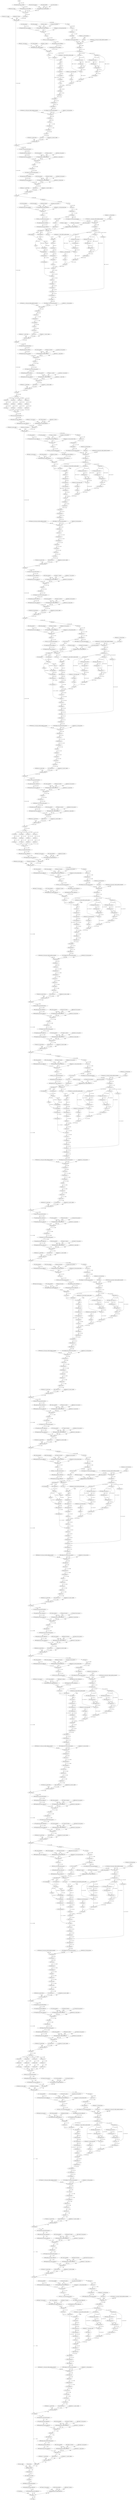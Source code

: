 strict digraph {
"0 features_1_0_attn_qkv_bias" [id=0, type="get_attr"];
"1 features_1_0_attn_proj_bias" [id=1, type="get_attr"];
"2 features_1_0_attn_logit_scale" [id=2, type="get_attr"];
"3 features_1_1_attn_qkv_bias" [id=3, type="get_attr"];
"4 features_1_1_attn_proj_bias" [id=4, type="get_attr"];
"5 features_1_1_attn_logit_scale" [id=5, type="get_attr"];
"6 features_3_0_attn_qkv_bias" [id=6, type="get_attr"];
"7 features_3_0_attn_proj_bias" [id=7, type="get_attr"];
"8 features_3_0_attn_logit_scale" [id=8, type="get_attr"];
"9 features_3_1_attn_qkv_bias" [id=9, type="get_attr"];
"10 features_3_1_attn_proj_bias" [id=10, type="get_attr"];
"11 features_3_1_attn_logit_scale" [id=11, type="get_attr"];
"12 features_5_0_attn_qkv_bias" [id=12, type="get_attr"];
"13 features_5_0_attn_proj_bias" [id=13, type="get_attr"];
"14 features_5_0_attn_logit_scale" [id=14, type="get_attr"];
"15 features_5_1_attn_qkv_bias" [id=15, type="get_attr"];
"16 features_5_1_attn_proj_bias" [id=16, type="get_attr"];
"17 features_5_1_attn_logit_scale" [id=17, type="get_attr"];
"18 features_5_2_attn_qkv_bias" [id=18, type="get_attr"];
"19 features_5_2_attn_proj_bias" [id=19, type="get_attr"];
"20 features_5_2_attn_logit_scale" [id=20, type="get_attr"];
"21 features_5_3_attn_qkv_bias" [id=21, type="get_attr"];
"22 features_5_3_attn_proj_bias" [id=22, type="get_attr"];
"23 features_5_3_attn_logit_scale" [id=23, type="get_attr"];
"24 features_5_4_attn_qkv_bias" [id=24, type="get_attr"];
"25 features_5_4_attn_proj_bias" [id=25, type="get_attr"];
"26 features_5_4_attn_logit_scale" [id=26, type="get_attr"];
"27 features_5_5_attn_qkv_bias" [id=27, type="get_attr"];
"28 features_5_5_attn_proj_bias" [id=28, type="get_attr"];
"29 features_5_5_attn_logit_scale" [id=29, type="get_attr"];
"30 features_7_0_attn_qkv_bias" [id=30, type="get_attr"];
"31 features_7_0_attn_proj_bias" [id=31, type="get_attr"];
"32 features_7_0_attn_logit_scale" [id=32, type="get_attr"];
"33 features_7_1_attn_qkv_bias" [id=33, type="get_attr"];
"34 features_7_1_attn_proj_bias" [id=34, type="get_attr"];
"35 features_7_1_attn_logit_scale" [id=35, type="get_attr"];
"36 features_0_0_bias" [id=36, type="get_attr"];
"37 features_0_2_weight" [id=37, type="get_attr"];
"38 features_0_2_bias" [id=38, type="get_attr"];
"39 features_1_0_attn_cpb_mlp_0_bias" [id=39, type="get_attr"];
"40 features_1_0_norm1_weight" [id=40, type="get_attr"];
"41 features_1_0_norm1_bias" [id=41, type="get_attr"];
"42 features_1_0_mlp_0_bias" [id=42, type="get_attr"];
"43 features_1_0_mlp_3_bias" [id=43, type="get_attr"];
"44 features_1_0_norm2_weight" [id=44, type="get_attr"];
"45 features_1_0_norm2_bias" [id=45, type="get_attr"];
"46 features_1_1_attn_cpb_mlp_0_bias" [id=46, type="get_attr"];
"47 features_1_1_norm1_weight" [id=47, type="get_attr"];
"48 features_1_1_norm1_bias" [id=48, type="get_attr"];
"49 features_1_1_mlp_0_bias" [id=49, type="get_attr"];
"50 features_1_1_mlp_3_bias" [id=50, type="get_attr"];
"51 features_1_1_norm2_weight" [id=51, type="get_attr"];
"52 features_1_1_norm2_bias" [id=52, type="get_attr"];
"53 features_2_norm_weight" [id=53, type="get_attr"];
"54 features_2_norm_bias" [id=54, type="get_attr"];
"55 features_3_0_attn_cpb_mlp_0_bias" [id=55, type="get_attr"];
"56 features_3_0_norm1_weight" [id=56, type="get_attr"];
"57 features_3_0_norm1_bias" [id=57, type="get_attr"];
"58 features_3_0_mlp_0_bias" [id=58, type="get_attr"];
"59 features_3_0_mlp_3_bias" [id=59, type="get_attr"];
"60 features_3_0_norm2_weight" [id=60, type="get_attr"];
"61 features_3_0_norm2_bias" [id=61, type="get_attr"];
"62 features_3_1_attn_cpb_mlp_0_bias" [id=62, type="get_attr"];
"63 features_3_1_norm1_weight" [id=63, type="get_attr"];
"64 features_3_1_norm1_bias" [id=64, type="get_attr"];
"65 features_3_1_mlp_0_bias" [id=65, type="get_attr"];
"66 features_3_1_mlp_3_bias" [id=66, type="get_attr"];
"67 features_3_1_norm2_weight" [id=67, type="get_attr"];
"68 features_3_1_norm2_bias" [id=68, type="get_attr"];
"69 features_4_norm_weight" [id=69, type="get_attr"];
"70 features_4_norm_bias" [id=70, type="get_attr"];
"71 features_5_0_attn_cpb_mlp_0_bias" [id=71, type="get_attr"];
"72 features_5_0_norm1_weight" [id=72, type="get_attr"];
"73 features_5_0_norm1_bias" [id=73, type="get_attr"];
"74 features_5_0_mlp_0_bias" [id=74, type="get_attr"];
"75 features_5_0_mlp_3_bias" [id=75, type="get_attr"];
"76 features_5_0_norm2_weight" [id=76, type="get_attr"];
"77 features_5_0_norm2_bias" [id=77, type="get_attr"];
"78 features_5_1_attn_cpb_mlp_0_bias" [id=78, type="get_attr"];
"79 features_5_1_norm1_weight" [id=79, type="get_attr"];
"80 features_5_1_norm1_bias" [id=80, type="get_attr"];
"81 features_5_1_mlp_0_bias" [id=81, type="get_attr"];
"82 features_5_1_mlp_3_bias" [id=82, type="get_attr"];
"83 features_5_1_norm2_weight" [id=83, type="get_attr"];
"84 features_5_1_norm2_bias" [id=84, type="get_attr"];
"85 features_5_2_attn_cpb_mlp_0_bias" [id=85, type="get_attr"];
"86 features_5_2_norm1_weight" [id=86, type="get_attr"];
"87 features_5_2_norm1_bias" [id=87, type="get_attr"];
"88 features_5_2_mlp_0_bias" [id=88, type="get_attr"];
"89 features_5_2_mlp_3_bias" [id=89, type="get_attr"];
"90 features_5_2_norm2_weight" [id=90, type="get_attr"];
"91 features_5_2_norm2_bias" [id=91, type="get_attr"];
"92 features_5_3_attn_cpb_mlp_0_bias" [id=92, type="get_attr"];
"93 features_5_3_norm1_weight" [id=93, type="get_attr"];
"94 features_5_3_norm1_bias" [id=94, type="get_attr"];
"95 features_5_3_mlp_0_bias" [id=95, type="get_attr"];
"96 features_5_3_mlp_3_bias" [id=96, type="get_attr"];
"97 features_5_3_norm2_weight" [id=97, type="get_attr"];
"98 features_5_3_norm2_bias" [id=98, type="get_attr"];
"99 features_5_4_attn_cpb_mlp_0_bias" [id=99, type="get_attr"];
"100 features_5_4_norm1_weight" [id=100, type="get_attr"];
"101 features_5_4_norm1_bias" [id=101, type="get_attr"];
"102 features_5_4_mlp_0_bias" [id=102, type="get_attr"];
"103 features_5_4_mlp_3_bias" [id=103, type="get_attr"];
"104 features_5_4_norm2_weight" [id=104, type="get_attr"];
"105 features_5_4_norm2_bias" [id=105, type="get_attr"];
"106 features_5_5_attn_cpb_mlp_0_bias" [id=106, type="get_attr"];
"107 features_5_5_norm1_weight" [id=107, type="get_attr"];
"108 features_5_5_norm1_bias" [id=108, type="get_attr"];
"109 features_5_5_mlp_0_bias" [id=109, type="get_attr"];
"110 features_5_5_mlp_3_bias" [id=110, type="get_attr"];
"111 features_5_5_norm2_weight" [id=111, type="get_attr"];
"112 features_5_5_norm2_bias" [id=112, type="get_attr"];
"113 features_6_norm_weight" [id=113, type="get_attr"];
"114 features_6_norm_bias" [id=114, type="get_attr"];
"115 features_7_0_attn_cpb_mlp_0_bias" [id=115, type="get_attr"];
"116 features_7_0_norm1_weight" [id=116, type="get_attr"];
"117 features_7_0_norm1_bias" [id=117, type="get_attr"];
"118 features_7_0_mlp_0_bias" [id=118, type="get_attr"];
"119 features_7_0_mlp_3_bias" [id=119, type="get_attr"];
"120 features_7_0_norm2_weight" [id=120, type="get_attr"];
"121 features_7_0_norm2_bias" [id=121, type="get_attr"];
"122 features_7_1_attn_cpb_mlp_0_bias" [id=122, type="get_attr"];
"123 features_7_1_norm1_weight" [id=123, type="get_attr"];
"124 features_7_1_norm1_bias" [id=124, type="get_attr"];
"125 features_7_1_mlp_0_bias" [id=125, type="get_attr"];
"126 features_7_1_mlp_3_bias" [id=126, type="get_attr"];
"127 features_7_1_norm2_weight" [id=127, type="get_attr"];
"128 features_7_1_norm2_bias" [id=128, type="get_attr"];
"129 norm_weight" [id=129, type="get_attr"];
"130 norm_bias" [id=130, type="get_attr"];
"131 head_bias" [id=131, type="get_attr"];
"132 features_1_0_attn_relative_position_index" [id=132, type="get_attr"];
"133 features_1_1_attn_relative_position_index" [id=133, type="get_attr"];
"134 features_3_0_attn_relative_position_index" [id=134, type="get_attr"];
"135 features_3_1_attn_relative_position_index" [id=135, type="get_attr"];
"136 features_5_0_attn_relative_position_index" [id=136, type="get_attr"];
"137 features_5_1_attn_relative_position_index" [id=137, type="get_attr"];
"138 features_5_2_attn_relative_position_index" [id=138, type="get_attr"];
"139 features_5_3_attn_relative_position_index" [id=139, type="get_attr"];
"140 features_5_4_attn_relative_position_index" [id=140, type="get_attr"];
"141 features_5_5_attn_relative_position_index" [id=141, type="get_attr"];
"142 features_7_0_attn_relative_position_index" [id=142, type="get_attr"];
"143 features_7_1_attn_relative_position_index" [id=143, type="get_attr"];
"144 x" [id=144, type=input];
"145 quantize_per_tensor_default" [id=145, type="quantize_per_tensor"];
"146 dequantize_per_tensor_default" [id=146, type="dequantize_per_tensor"];
"147 conv2d_scale_0" [id=147, type="get_attr"];
"148 conv2d_zero_point_0" [id=148, type="get_attr"];
"149 _frozen_param0" [id=149, type="get_attr"];
"150 dequantize_per_channel_default" [id=150, type="dequantize_per_channel"];
"151 conv2d" [id=151, type=conv2d];
"152 permute" [id=152, type=permute];
"153 layer_norm" [id=153, type="layer_norm"];
"154 _frozen_param1" [id=154, type="get_attr"];
"155 dequantize_per_tensor_default_1" [id=155, type="dequantize_per_tensor"];
"156 linear_scale_0" [id=156, type="get_attr"];
"157 linear_zero_point_0" [id=157, type="get_attr"];
"158 _frozen_param2" [id=158, type="get_attr"];
"159 dequantize_per_channel_default_1" [id=159, type="dequantize_per_channel"];
"160 linear" [id=160, type=linear];
"161 relu_" [id=161, type="relu_"];
"162 relu__0_0_nncf_smooth_quant_0" [id=162, type="call_module"];
"163 quantize_per_tensor_default_2" [id=163, type="quantize_per_tensor"];
"164 dequantize_per_tensor_default_2" [id=164, type="dequantize_per_tensor"];
"165 linear_1_scale_0" [id=165, type="get_attr"];
"166 linear_1_zero_point_0" [id=166, type="get_attr"];
"167 _frozen_param3" [id=167, type="get_attr"];
"168 dequantize_per_channel_default_2" [id=168, type="dequantize_per_channel"];
"169 linear_1" [id=169, type=linear];
"170 view" [id=170, type=view];
"171 index" [id=171, type=index];
"172 view_1" [id=172, type=view];
"173 permute_1" [id=173, type=permute];
"174 contiguous" [id=174, type=contiguous];
"175 unsqueeze" [id=175, type=unsqueeze];
"176 sigmoid" [id=176, type=sigmoid];
"177 mul" [id=177, type=mul];
"178 pad" [id=178, type=pad];
"179 view_2" [id=179, type=view];
"180 permute_2" [id=180, type=permute];
"181 reshape" [id=181, type=reshape];
"182 clone" [id=182, type=clone];
"183 features_1_0_attn_qkv_weight_updated_constant0" [id=183, type="get_attr"];
"184 reshape_0_0_nncf_smooth_quant_0" [id=184, type="call_module"];
"185 linear_2" [id=185, type=linear];
"186 reshape_1" [id=186, type=reshape];
"187 permute_3" [id=187, type=permute];
"188 select" [id=188, type=select];
"189 select_1" [id=189, type=select];
"190 select_2" [id=190, type=select];
"191 linalg_vector_norm" [id=191, type="linalg_vector_norm"];
"192 clamp_min" [id=192, type="clamp_min"];
"193 expand_as" [id=193, type="expand_as"];
"194 div" [id=194, type=div];
"195 linalg_vector_norm_1" [id=195, type="linalg_vector_norm"];
"196 clamp_min_1" [id=196, type="clamp_min"];
"197 expand_as_1" [id=197, type="expand_as"];
"198 div_1" [id=198, type=div];
"199 transpose" [id=199, type=transpose];
"200 matmul" [id=200, type=matmul];
"201 clamp" [id=201, type=clamp];
"202 exp" [id=202, type=exp];
"203 mul_1" [id=203, type=mul];
"204 add" [id=204, type=add];
"205 softmax" [id=205, type=softmax];
"206 dropout" [id=206, type=dropout];
"207 matmul_1" [id=207, type=matmul];
"208 transpose_1" [id=208, type=transpose];
"209 reshape_2" [id=209, type=reshape];
"210 features_1_0_attn_proj_weight_updated_constant0" [id=210, type="get_attr"];
"211 reshape_2_0_0_nncf_smooth_quant_0" [id=211, type="call_module"];
"212 linear_3" [id=212, type=linear];
"213 dropout_1" [id=213, type=dropout];
"214 view_3" [id=214, type=view];
"215 permute_4" [id=215, type=permute];
"216 reshape_3" [id=216, type=reshape];
"217 slice_2" [id=217, type=slice];
"218 slice_3" [id=218, type=slice];
"219 layer_norm_1" [id=219, type="layer_norm"];
"220 add_1" [id=220, type=add];
"221 add_1_0_0_nncf_smooth_quant_0" [id=221, type="call_module"];
"222 quantize_per_tensor_default_3" [id=222, type="quantize_per_tensor"];
"223 dequantize_per_tensor_default_3" [id=223, type="dequantize_per_tensor"];
"224 linear_4_scale_0" [id=224, type="get_attr"];
"225 linear_4_zero_point_0" [id=225, type="get_attr"];
"226 _frozen_param4" [id=226, type="get_attr"];
"227 dequantize_per_channel_default_3" [id=227, type="dequantize_per_channel"];
"228 linear_4" [id=228, type=linear];
"229 gelu" [id=229, type=gelu];
"230 dropout_2" [id=230, type=dropout];
"231 dropout_2_0_0_nncf_smooth_quant_0" [id=231, type="call_module"];
"232 quantize_per_tensor_default_4" [id=232, type="quantize_per_tensor"];
"233 dequantize_per_tensor_default_4" [id=233, type="dequantize_per_tensor"];
"234 linear_5_scale_0" [id=234, type="get_attr"];
"235 linear_5_zero_point_0" [id=235, type="get_attr"];
"236 _frozen_param5" [id=236, type="get_attr"];
"237 dequantize_per_channel_default_4" [id=237, type="dequantize_per_channel"];
"238 linear_5" [id=238, type=linear];
"239 dropout_3" [id=239, type=dropout];
"240 layer_norm_2" [id=240, type="layer_norm"];
"241 add_2" [id=241, type=add];
"242 _frozen_param6" [id=242, type="get_attr"];
"243 dequantize_per_tensor_default_5" [id=243, type="dequantize_per_tensor"];
"244 linear_6_scale_0" [id=244, type="get_attr"];
"245 linear_6_zero_point_0" [id=245, type="get_attr"];
"246 _frozen_param7" [id=246, type="get_attr"];
"247 dequantize_per_channel_default_5" [id=247, type="dequantize_per_channel"];
"248 linear_6" [id=248, type=linear];
"249 relu__1" [id=249, type="relu_"];
"250 relu__1_0_0_nncf_smooth_quant_0" [id=250, type="call_module"];
"251 quantize_per_tensor_default_6" [id=251, type="quantize_per_tensor"];
"252 dequantize_per_tensor_default_6" [id=252, type="dequantize_per_tensor"];
"253 linear_7_scale_0" [id=253, type="get_attr"];
"254 linear_7_zero_point_0" [id=254, type="get_attr"];
"255 _frozen_param8" [id=255, type="get_attr"];
"256 dequantize_per_channel_default_6" [id=256, type="dequantize_per_channel"];
"257 linear_7" [id=257, type=linear];
"258 view_4" [id=258, type=view];
"259 index_1" [id=259, type=index];
"260 view_5" [id=260, type=view];
"261 permute_5" [id=261, type=permute];
"262 contiguous_1" [id=262, type=contiguous];
"263 unsqueeze_1" [id=263, type=unsqueeze];
"264 sigmoid_1" [id=264, type=sigmoid];
"265 mul_2" [id=265, type=mul];
"266 pad_1" [id=266, type=pad];
"267 roll" [id=267, type=roll];
"268 view_6" [id=268, type=view];
"269 permute_6" [id=269, type=permute];
"270 reshape_4" [id=270, type=reshape];
"271 clone_1" [id=271, type=clone];
"272 features_1_1_attn_qkv_weight_updated_constant0" [id=272, type="get_attr"];
"273 reshape_4_0_0_nncf_smooth_quant_0" [id=273, type="call_module"];
"274 linear_8" [id=274, type=linear];
"275 reshape_5" [id=275, type=reshape];
"276 permute_7" [id=276, type=permute];
"277 select_3" [id=277, type=select];
"278 select_4" [id=278, type=select];
"279 select_5" [id=279, type=select];
"280 linalg_vector_norm_2" [id=280, type="linalg_vector_norm"];
"281 clamp_min_2" [id=281, type="clamp_min"];
"282 expand_as_2" [id=282, type="expand_as"];
"283 div_2" [id=283, type=div];
"284 linalg_vector_norm_3" [id=284, type="linalg_vector_norm"];
"285 clamp_min_3" [id=285, type="clamp_min"];
"286 expand_as_3" [id=286, type="expand_as"];
"287 div_3" [id=287, type=div];
"288 transpose_2" [id=288, type=transpose];
"289 matmul_2" [id=289, type=matmul];
"290 clamp_1" [id=290, type=clamp];
"291 exp_1" [id=291, type=exp];
"292 mul_3" [id=292, type=mul];
"293 add_3" [id=293, type=add];
"294 new_zeros" [id=294, type="new_zeros"];
"295 view_7" [id=295, type=view];
"296 permute_8" [id=296, type=permute];
"297 reshape_6" [id=297, type=reshape];
"298 unsqueeze_2" [id=298, type=unsqueeze];
"299 unsqueeze_3" [id=299, type=unsqueeze];
"300 sub" [id=300, type=sub];
"301 ne" [id=301, type=ne];
"302 masked_fill" [id=302, type="masked_fill"];
"303 eq" [id=303, type=eq];
"304 masked_fill_1" [id=304, type="masked_fill"];
"305 view_8" [id=305, type=view];
"306 unsqueeze_4" [id=306, type=unsqueeze];
"307 unsqueeze_5" [id=307, type=unsqueeze];
"308 add_4" [id=308, type=add];
"309 view_9" [id=309, type=view];
"310 softmax_1" [id=310, type=softmax];
"311 dropout_4" [id=311, type=dropout];
"312 matmul_3" [id=312, type=matmul];
"313 transpose_3" [id=313, type=transpose];
"314 reshape_7" [id=314, type=reshape];
"315 features_1_1_attn_proj_weight_updated_constant0" [id=315, type="get_attr"];
"316 reshape_7_0_0_nncf_smooth_quant_0" [id=316, type="call_module"];
"317 linear_9" [id=317, type=linear];
"318 dropout_5" [id=318, type=dropout];
"319 view_10" [id=319, type=view];
"320 permute_9" [id=320, type=permute];
"321 reshape_8" [id=321, type=reshape];
"322 roll_1" [id=322, type=roll];
"323 slice_23" [id=323, type=slice];
"324 slice_24" [id=324, type=slice];
"325 layer_norm_3" [id=325, type="layer_norm"];
"326 add_5" [id=326, type=add];
"327 add_5_0_0_nncf_smooth_quant_0" [id=327, type="call_module"];
"328 quantize_per_tensor_default_7" [id=328, type="quantize_per_tensor"];
"329 dequantize_per_tensor_default_7" [id=329, type="dequantize_per_tensor"];
"330 linear_10_scale_0" [id=330, type="get_attr"];
"331 linear_10_zero_point_0" [id=331, type="get_attr"];
"332 _frozen_param9" [id=332, type="get_attr"];
"333 dequantize_per_channel_default_7" [id=333, type="dequantize_per_channel"];
"334 linear_10" [id=334, type=linear];
"335 gelu_1" [id=335, type=gelu];
"336 dropout_6" [id=336, type=dropout];
"337 dropout_6_0_0_nncf_smooth_quant_0" [id=337, type="call_module"];
"338 quantize_per_tensor_default_8" [id=338, type="quantize_per_tensor"];
"339 dequantize_per_tensor_default_8" [id=339, type="dequantize_per_tensor"];
"340 linear_11_scale_0" [id=340, type="get_attr"];
"341 linear_11_zero_point_0" [id=341, type="get_attr"];
"342 _frozen_param10" [id=342, type="get_attr"];
"343 dequantize_per_channel_default_8" [id=343, type="dequantize_per_channel"];
"344 linear_11" [id=344, type=linear];
"345 dropout_7" [id=345, type=dropout];
"346 layer_norm_4" [id=346, type="layer_norm"];
"347 add_6" [id=347, type=add];
"348 pad_2" [id=348, type=pad];
"349 slice_25" [id=349, type=slice];
"350 slice_26" [id=350, type=slice];
"351 slice_27" [id=351, type=slice];
"352 slice_28" [id=352, type=slice];
"353 slice_29" [id=353, type=slice];
"354 slice_30" [id=354, type=slice];
"355 slice_31" [id=355, type=slice];
"356 slice_32" [id=356, type=slice];
"357 slice_33" [id=357, type=slice];
"358 slice_34" [id=358, type=slice];
"359 slice_35" [id=359, type=slice];
"360 slice_36" [id=360, type=slice];
"361 cat" [id=361, type=cat];
"362 cat_0_0_nncf_smooth_quant_0" [id=362, type="call_module"];
"363 quantize_per_tensor_default_9" [id=363, type="quantize_per_tensor"];
"364 dequantize_per_tensor_default_9" [id=364, type="dequantize_per_tensor"];
"365 linear_12_scale_0" [id=365, type="get_attr"];
"366 linear_12_zero_point_0" [id=366, type="get_attr"];
"367 _frozen_param11" [id=367, type="get_attr"];
"368 dequantize_per_channel_default_9" [id=368, type="dequantize_per_channel"];
"369 linear_12" [id=369, type=linear];
"370 layer_norm_5" [id=370, type="layer_norm"];
"371 _frozen_param12" [id=371, type="get_attr"];
"372 dequantize_per_tensor_default_10" [id=372, type="dequantize_per_tensor"];
"373 linear_13_scale_0" [id=373, type="get_attr"];
"374 linear_13_zero_point_0" [id=374, type="get_attr"];
"375 _frozen_param13" [id=375, type="get_attr"];
"376 dequantize_per_channel_default_10" [id=376, type="dequantize_per_channel"];
"377 linear_13" [id=377, type=linear];
"378 relu__2" [id=378, type="relu_"];
"379 relu__2_0_0_nncf_smooth_quant_0" [id=379, type="call_module"];
"380 quantize_per_tensor_default_11" [id=380, type="quantize_per_tensor"];
"381 dequantize_per_tensor_default_11" [id=381, type="dequantize_per_tensor"];
"382 linear_14_scale_0" [id=382, type="get_attr"];
"383 linear_14_zero_point_0" [id=383, type="get_attr"];
"384 _frozen_param14" [id=384, type="get_attr"];
"385 dequantize_per_channel_default_11" [id=385, type="dequantize_per_channel"];
"386 linear_14" [id=386, type=linear];
"387 view_11" [id=387, type=view];
"388 index_2" [id=388, type=index];
"389 view_12" [id=389, type=view];
"390 permute_10" [id=390, type=permute];
"391 contiguous_2" [id=391, type=contiguous];
"392 unsqueeze_6" [id=392, type=unsqueeze];
"393 sigmoid_2" [id=393, type=sigmoid];
"394 mul_4" [id=394, type=mul];
"395 pad_3" [id=395, type=pad];
"396 view_13" [id=396, type=view];
"397 permute_11" [id=397, type=permute];
"398 reshape_9" [id=398, type=reshape];
"399 clone_2" [id=399, type=clone];
"400 features_3_0_attn_qkv_weight_updated_constant0" [id=400, type="get_attr"];
"401 reshape_9_0_0_nncf_smooth_quant_0" [id=401, type="call_module"];
"402 linear_15" [id=402, type=linear];
"403 reshape_10" [id=403, type=reshape];
"404 permute_12" [id=404, type=permute];
"405 select_6" [id=405, type=select];
"406 select_7" [id=406, type=select];
"407 select_8" [id=407, type=select];
"408 linalg_vector_norm_4" [id=408, type="linalg_vector_norm"];
"409 clamp_min_4" [id=409, type="clamp_min"];
"410 expand_as_4" [id=410, type="expand_as"];
"411 div_4" [id=411, type=div];
"412 linalg_vector_norm_5" [id=412, type="linalg_vector_norm"];
"413 clamp_min_5" [id=413, type="clamp_min"];
"414 expand_as_5" [id=414, type="expand_as"];
"415 div_5" [id=415, type=div];
"416 transpose_4" [id=416, type=transpose];
"417 matmul_4" [id=417, type=matmul];
"418 clamp_2" [id=418, type=clamp];
"419 exp_2" [id=419, type=exp];
"420 mul_5" [id=420, type=mul];
"421 add_7" [id=421, type=add];
"422 softmax_2" [id=422, type=softmax];
"423 dropout_8" [id=423, type=dropout];
"424 matmul_5" [id=424, type=matmul];
"425 transpose_5" [id=425, type=transpose];
"426 reshape_11" [id=426, type=reshape];
"427 features_3_0_attn_proj_weight_updated_constant0" [id=427, type="get_attr"];
"428 reshape_11_0_0_nncf_smooth_quant_0" [id=428, type="call_module"];
"429 linear_16" [id=429, type=linear];
"430 dropout_9" [id=430, type=dropout];
"431 view_14" [id=431, type=view];
"432 permute_13" [id=432, type=permute];
"433 reshape_12" [id=433, type=reshape];
"434 slice_38" [id=434, type=slice];
"435 slice_39" [id=435, type=slice];
"436 slice_40" [id=436, type=slice];
"437 slice_41" [id=437, type=slice];
"438 contiguous_3" [id=438, type=contiguous];
"439 layer_norm_6" [id=439, type="layer_norm"];
"440 add_8" [id=440, type=add];
"441 add_8_0_0_nncf_smooth_quant_0" [id=441, type="call_module"];
"442 quantize_per_tensor_default_12" [id=442, type="quantize_per_tensor"];
"443 dequantize_per_tensor_default_12" [id=443, type="dequantize_per_tensor"];
"444 linear_17_scale_0" [id=444, type="get_attr"];
"445 linear_17_zero_point_0" [id=445, type="get_attr"];
"446 _frozen_param15" [id=446, type="get_attr"];
"447 dequantize_per_channel_default_12" [id=447, type="dequantize_per_channel"];
"448 linear_17" [id=448, type=linear];
"449 gelu_2" [id=449, type=gelu];
"450 dropout_10" [id=450, type=dropout];
"451 dropout_10_0_0_nncf_smooth_quant_0" [id=451, type="call_module"];
"452 quantize_per_tensor_default_13" [id=452, type="quantize_per_tensor"];
"453 dequantize_per_tensor_default_13" [id=453, type="dequantize_per_tensor"];
"454 linear_18_scale_0" [id=454, type="get_attr"];
"455 linear_18_zero_point_0" [id=455, type="get_attr"];
"456 _frozen_param16" [id=456, type="get_attr"];
"457 dequantize_per_channel_default_13" [id=457, type="dequantize_per_channel"];
"458 linear_18" [id=458, type=linear];
"459 dropout_11" [id=459, type=dropout];
"460 layer_norm_7" [id=460, type="layer_norm"];
"461 add_9" [id=461, type=add];
"462 _frozen_param17" [id=462, type="get_attr"];
"463 dequantize_per_tensor_default_14" [id=463, type="dequantize_per_tensor"];
"464 linear_19_scale_0" [id=464, type="get_attr"];
"465 linear_19_zero_point_0" [id=465, type="get_attr"];
"466 _frozen_param18" [id=466, type="get_attr"];
"467 dequantize_per_channel_default_14" [id=467, type="dequantize_per_channel"];
"468 linear_19" [id=468, type=linear];
"469 relu__3" [id=469, type="relu_"];
"470 relu__3_0_0_nncf_smooth_quant_0" [id=470, type="call_module"];
"471 quantize_per_tensor_default_15" [id=471, type="quantize_per_tensor"];
"472 dequantize_per_tensor_default_15" [id=472, type="dequantize_per_tensor"];
"473 linear_20_scale_0" [id=473, type="get_attr"];
"474 linear_20_zero_point_0" [id=474, type="get_attr"];
"475 _frozen_param19" [id=475, type="get_attr"];
"476 dequantize_per_channel_default_15" [id=476, type="dequantize_per_channel"];
"477 linear_20" [id=477, type=linear];
"478 view_15" [id=478, type=view];
"479 index_3" [id=479, type=index];
"480 view_16" [id=480, type=view];
"481 permute_14" [id=481, type=permute];
"482 contiguous_4" [id=482, type=contiguous];
"483 unsqueeze_7" [id=483, type=unsqueeze];
"484 sigmoid_3" [id=484, type=sigmoid];
"485 mul_6" [id=485, type=mul];
"486 pad_4" [id=486, type=pad];
"487 roll_2" [id=487, type=roll];
"488 view_17" [id=488, type=view];
"489 permute_15" [id=489, type=permute];
"490 reshape_13" [id=490, type=reshape];
"491 clone_3" [id=491, type=clone];
"492 features_3_1_attn_qkv_weight_updated_constant0" [id=492, type="get_attr"];
"493 reshape_13_0_0_nncf_smooth_quant_0" [id=493, type="call_module"];
"494 linear_21" [id=494, type=linear];
"495 reshape_14" [id=495, type=reshape];
"496 permute_16" [id=496, type=permute];
"497 select_9" [id=497, type=select];
"498 select_10" [id=498, type=select];
"499 select_11" [id=499, type=select];
"500 linalg_vector_norm_6" [id=500, type="linalg_vector_norm"];
"501 clamp_min_6" [id=501, type="clamp_min"];
"502 expand_as_6" [id=502, type="expand_as"];
"503 div_6" [id=503, type=div];
"504 linalg_vector_norm_7" [id=504, type="linalg_vector_norm"];
"505 clamp_min_7" [id=505, type="clamp_min"];
"506 expand_as_7" [id=506, type="expand_as"];
"507 div_7" [id=507, type=div];
"508 transpose_6" [id=508, type=transpose];
"509 matmul_6" [id=509, type=matmul];
"510 clamp_3" [id=510, type=clamp];
"511 exp_3" [id=511, type=exp];
"512 mul_7" [id=512, type=mul];
"513 add_10" [id=513, type=add];
"514 new_zeros_1" [id=514, type="new_zeros"];
"515 view_18" [id=515, type=view];
"516 permute_17" [id=516, type=permute];
"517 reshape_15" [id=517, type=reshape];
"518 unsqueeze_8" [id=518, type=unsqueeze];
"519 unsqueeze_9" [id=519, type=unsqueeze];
"520 sub_1" [id=520, type=sub];
"521 ne_1" [id=521, type=ne];
"522 masked_fill_2" [id=522, type="masked_fill"];
"523 eq_1" [id=523, type=eq];
"524 masked_fill_3" [id=524, type="masked_fill"];
"525 view_19" [id=525, type=view];
"526 unsqueeze_10" [id=526, type=unsqueeze];
"527 unsqueeze_11" [id=527, type=unsqueeze];
"528 add_11" [id=528, type=add];
"529 view_20" [id=529, type=view];
"530 softmax_3" [id=530, type=softmax];
"531 dropout_12" [id=531, type=dropout];
"532 matmul_7" [id=532, type=matmul];
"533 transpose_7" [id=533, type=transpose];
"534 reshape_16" [id=534, type=reshape];
"535 features_3_1_attn_proj_weight_updated_constant0" [id=535, type="get_attr"];
"536 reshape_16_0_0_nncf_smooth_quant_0" [id=536, type="call_module"];
"537 linear_22" [id=537, type=linear];
"538 dropout_13" [id=538, type=dropout];
"539 view_21" [id=539, type=view];
"540 permute_18" [id=540, type=permute];
"541 reshape_17" [id=541, type=reshape];
"542 roll_3" [id=542, type=roll];
"543 slice_61" [id=543, type=slice];
"544 slice_62" [id=544, type=slice];
"545 slice_63" [id=545, type=slice];
"546 slice_64" [id=546, type=slice];
"547 contiguous_5" [id=547, type=contiguous];
"548 layer_norm_8" [id=548, type="layer_norm"];
"549 add_12" [id=549, type=add];
"550 add_12_0_0_nncf_smooth_quant_0" [id=550, type="call_module"];
"551 quantize_per_tensor_default_16" [id=551, type="quantize_per_tensor"];
"552 dequantize_per_tensor_default_16" [id=552, type="dequantize_per_tensor"];
"553 linear_23_scale_0" [id=553, type="get_attr"];
"554 linear_23_zero_point_0" [id=554, type="get_attr"];
"555 _frozen_param20" [id=555, type="get_attr"];
"556 dequantize_per_channel_default_16" [id=556, type="dequantize_per_channel"];
"557 linear_23" [id=557, type=linear];
"558 gelu_3" [id=558, type=gelu];
"559 dropout_14" [id=559, type=dropout];
"560 dropout_14_0_0_nncf_smooth_quant_0" [id=560, type="call_module"];
"561 quantize_per_tensor_default_17" [id=561, type="quantize_per_tensor"];
"562 dequantize_per_tensor_default_17" [id=562, type="dequantize_per_tensor"];
"563 linear_24_scale_0" [id=563, type="get_attr"];
"564 linear_24_zero_point_0" [id=564, type="get_attr"];
"565 _frozen_param21" [id=565, type="get_attr"];
"566 dequantize_per_channel_default_17" [id=566, type="dequantize_per_channel"];
"567 linear_24" [id=567, type=linear];
"568 dropout_15" [id=568, type=dropout];
"569 layer_norm_9" [id=569, type="layer_norm"];
"570 add_13" [id=570, type=add];
"571 pad_5" [id=571, type=pad];
"572 slice_65" [id=572, type=slice];
"573 slice_66" [id=573, type=slice];
"574 slice_67" [id=574, type=slice];
"575 slice_68" [id=575, type=slice];
"576 slice_69" [id=576, type=slice];
"577 slice_70" [id=577, type=slice];
"578 slice_71" [id=578, type=slice];
"579 slice_72" [id=579, type=slice];
"580 slice_73" [id=580, type=slice];
"581 slice_74" [id=581, type=slice];
"582 slice_75" [id=582, type=slice];
"583 slice_76" [id=583, type=slice];
"584 cat_1" [id=584, type=cat];
"585 cat_1_0_0_nncf_smooth_quant_0" [id=585, type="call_module"];
"586 quantize_per_tensor_default_18" [id=586, type="quantize_per_tensor"];
"587 dequantize_per_tensor_default_18" [id=587, type="dequantize_per_tensor"];
"588 linear_25_scale_0" [id=588, type="get_attr"];
"589 linear_25_zero_point_0" [id=589, type="get_attr"];
"590 _frozen_param22" [id=590, type="get_attr"];
"591 dequantize_per_channel_default_18" [id=591, type="dequantize_per_channel"];
"592 linear_25" [id=592, type=linear];
"593 layer_norm_10" [id=593, type="layer_norm"];
"594 _frozen_param23" [id=594, type="get_attr"];
"595 dequantize_per_tensor_default_19" [id=595, type="dequantize_per_tensor"];
"596 linear_26_scale_0" [id=596, type="get_attr"];
"597 linear_26_zero_point_0" [id=597, type="get_attr"];
"598 _frozen_param24" [id=598, type="get_attr"];
"599 dequantize_per_channel_default_19" [id=599, type="dequantize_per_channel"];
"600 linear_26" [id=600, type=linear];
"601 relu__4" [id=601, type="relu_"];
"602 relu__4_0_0_nncf_smooth_quant_0" [id=602, type="call_module"];
"603 quantize_per_tensor_default_20" [id=603, type="quantize_per_tensor"];
"604 dequantize_per_tensor_default_20" [id=604, type="dequantize_per_tensor"];
"605 linear_27_scale_0" [id=605, type="get_attr"];
"606 linear_27_zero_point_0" [id=606, type="get_attr"];
"607 _frozen_param25" [id=607, type="get_attr"];
"608 dequantize_per_channel_default_20" [id=608, type="dequantize_per_channel"];
"609 linear_27" [id=609, type=linear];
"610 view_22" [id=610, type=view];
"611 index_4" [id=611, type=index];
"612 view_23" [id=612, type=view];
"613 permute_19" [id=613, type=permute];
"614 contiguous_6" [id=614, type=contiguous];
"615 unsqueeze_12" [id=615, type=unsqueeze];
"616 sigmoid_4" [id=616, type=sigmoid];
"617 mul_8" [id=617, type=mul];
"618 pad_6" [id=618, type=pad];
"619 view_24" [id=619, type=view];
"620 permute_20" [id=620, type=permute];
"621 reshape_18" [id=621, type=reshape];
"622 clone_4" [id=622, type=clone];
"623 features_5_0_attn_qkv_weight_updated_constant0" [id=623, type="get_attr"];
"624 reshape_18_0_0_nncf_smooth_quant_0" [id=624, type="call_module"];
"625 linear_28" [id=625, type=linear];
"626 reshape_19" [id=626, type=reshape];
"627 permute_21" [id=627, type=permute];
"628 select_12" [id=628, type=select];
"629 select_13" [id=629, type=select];
"630 select_14" [id=630, type=select];
"631 linalg_vector_norm_8" [id=631, type="linalg_vector_norm"];
"632 clamp_min_8" [id=632, type="clamp_min"];
"633 expand_as_8" [id=633, type="expand_as"];
"634 div_8" [id=634, type=div];
"635 linalg_vector_norm_9" [id=635, type="linalg_vector_norm"];
"636 clamp_min_9" [id=636, type="clamp_min"];
"637 expand_as_9" [id=637, type="expand_as"];
"638 div_9" [id=638, type=div];
"639 transpose_8" [id=639, type=transpose];
"640 matmul_8" [id=640, type=matmul];
"641 clamp_4" [id=641, type=clamp];
"642 exp_4" [id=642, type=exp];
"643 mul_9" [id=643, type=mul];
"644 add_14" [id=644, type=add];
"645 softmax_4" [id=645, type=softmax];
"646 dropout_16" [id=646, type=dropout];
"647 matmul_9" [id=647, type=matmul];
"648 transpose_9" [id=648, type=transpose];
"649 reshape_20" [id=649, type=reshape];
"650 features_5_0_attn_proj_weight_updated_constant0" [id=650, type="get_attr"];
"651 reshape_20_0_0_nncf_smooth_quant_0" [id=651, type="call_module"];
"652 linear_29" [id=652, type=linear];
"653 dropout_17" [id=653, type=dropout];
"654 view_25" [id=654, type=view];
"655 permute_22" [id=655, type=permute];
"656 reshape_21" [id=656, type=reshape];
"657 slice_78" [id=657, type=slice];
"658 slice_79" [id=658, type=slice];
"659 slice_80" [id=659, type=slice];
"660 slice_81" [id=660, type=slice];
"661 contiguous_7" [id=661, type=contiguous];
"662 layer_norm_11" [id=662, type="layer_norm"];
"663 add_15" [id=663, type=add];
"664 add_15_0_0_nncf_smooth_quant_0" [id=664, type="call_module"];
"665 quantize_per_tensor_default_21" [id=665, type="quantize_per_tensor"];
"666 dequantize_per_tensor_default_21" [id=666, type="dequantize_per_tensor"];
"667 linear_30_scale_0" [id=667, type="get_attr"];
"668 linear_30_zero_point_0" [id=668, type="get_attr"];
"669 _frozen_param26" [id=669, type="get_attr"];
"670 dequantize_per_channel_default_21" [id=670, type="dequantize_per_channel"];
"671 linear_30" [id=671, type=linear];
"672 gelu_4" [id=672, type=gelu];
"673 dropout_18" [id=673, type=dropout];
"674 dropout_18_0_0_nncf_smooth_quant_0" [id=674, type="call_module"];
"675 quantize_per_tensor_default_22" [id=675, type="quantize_per_tensor"];
"676 dequantize_per_tensor_default_22" [id=676, type="dequantize_per_tensor"];
"677 linear_31_scale_0" [id=677, type="get_attr"];
"678 linear_31_zero_point_0" [id=678, type="get_attr"];
"679 _frozen_param27" [id=679, type="get_attr"];
"680 dequantize_per_channel_default_22" [id=680, type="dequantize_per_channel"];
"681 linear_31" [id=681, type=linear];
"682 dropout_19" [id=682, type=dropout];
"683 layer_norm_12" [id=683, type="layer_norm"];
"684 add_16" [id=684, type=add];
"685 _frozen_param28" [id=685, type="get_attr"];
"686 dequantize_per_tensor_default_23" [id=686, type="dequantize_per_tensor"];
"687 linear_32_scale_0" [id=687, type="get_attr"];
"688 linear_32_zero_point_0" [id=688, type="get_attr"];
"689 _frozen_param29" [id=689, type="get_attr"];
"690 dequantize_per_channel_default_23" [id=690, type="dequantize_per_channel"];
"691 linear_32" [id=691, type=linear];
"692 relu__5" [id=692, type="relu_"];
"693 relu__5_0_0_nncf_smooth_quant_0" [id=693, type="call_module"];
"694 quantize_per_tensor_default_24" [id=694, type="quantize_per_tensor"];
"695 dequantize_per_tensor_default_24" [id=695, type="dequantize_per_tensor"];
"696 linear_33_scale_0" [id=696, type="get_attr"];
"697 linear_33_zero_point_0" [id=697, type="get_attr"];
"698 _frozen_param30" [id=698, type="get_attr"];
"699 dequantize_per_channel_default_24" [id=699, type="dequantize_per_channel"];
"700 linear_33" [id=700, type=linear];
"701 view_26" [id=701, type=view];
"702 index_5" [id=702, type=index];
"703 view_27" [id=703, type=view];
"704 permute_23" [id=704, type=permute];
"705 contiguous_8" [id=705, type=contiguous];
"706 unsqueeze_13" [id=706, type=unsqueeze];
"707 sigmoid_5" [id=707, type=sigmoid];
"708 mul_10" [id=708, type=mul];
"709 pad_7" [id=709, type=pad];
"710 roll_4" [id=710, type=roll];
"711 view_28" [id=711, type=view];
"712 permute_24" [id=712, type=permute];
"713 reshape_22" [id=713, type=reshape];
"714 clone_5" [id=714, type=clone];
"715 features_5_1_attn_qkv_weight_updated_constant0" [id=715, type="get_attr"];
"716 reshape_22_0_0_nncf_smooth_quant_0" [id=716, type="call_module"];
"717 linear_34" [id=717, type=linear];
"718 reshape_23" [id=718, type=reshape];
"719 permute_25" [id=719, type=permute];
"720 select_15" [id=720, type=select];
"721 select_16" [id=721, type=select];
"722 select_17" [id=722, type=select];
"723 linalg_vector_norm_10" [id=723, type="linalg_vector_norm"];
"724 clamp_min_10" [id=724, type="clamp_min"];
"725 expand_as_10" [id=725, type="expand_as"];
"726 div_10" [id=726, type=div];
"727 linalg_vector_norm_11" [id=727, type="linalg_vector_norm"];
"728 clamp_min_11" [id=728, type="clamp_min"];
"729 expand_as_11" [id=729, type="expand_as"];
"730 div_11" [id=730, type=div];
"731 transpose_10" [id=731, type=transpose];
"732 matmul_10" [id=732, type=matmul];
"733 clamp_5" [id=733, type=clamp];
"734 exp_5" [id=734, type=exp];
"735 mul_11" [id=735, type=mul];
"736 add_17" [id=736, type=add];
"737 new_zeros_2" [id=737, type="new_zeros"];
"738 view_29" [id=738, type=view];
"739 permute_26" [id=739, type=permute];
"740 reshape_24" [id=740, type=reshape];
"741 unsqueeze_14" [id=741, type=unsqueeze];
"742 unsqueeze_15" [id=742, type=unsqueeze];
"743 sub_2" [id=743, type=sub];
"744 ne_2" [id=744, type=ne];
"745 masked_fill_4" [id=745, type="masked_fill"];
"746 eq_2" [id=746, type=eq];
"747 masked_fill_5" [id=747, type="masked_fill"];
"748 view_30" [id=748, type=view];
"749 unsqueeze_16" [id=749, type=unsqueeze];
"750 unsqueeze_17" [id=750, type=unsqueeze];
"751 add_18" [id=751, type=add];
"752 view_31" [id=752, type=view];
"753 softmax_5" [id=753, type=softmax];
"754 dropout_20" [id=754, type=dropout];
"755 matmul_11" [id=755, type=matmul];
"756 transpose_11" [id=756, type=transpose];
"757 reshape_25" [id=757, type=reshape];
"758 features_5_1_attn_proj_weight_updated_constant0" [id=758, type="get_attr"];
"759 reshape_25_0_0_nncf_smooth_quant_0" [id=759, type="call_module"];
"760 linear_35" [id=760, type=linear];
"761 dropout_21" [id=761, type=dropout];
"762 view_32" [id=762, type=view];
"763 permute_27" [id=763, type=permute];
"764 reshape_26" [id=764, type=reshape];
"765 roll_5" [id=765, type=roll];
"766 slice_101" [id=766, type=slice];
"767 slice_102" [id=767, type=slice];
"768 slice_103" [id=768, type=slice];
"769 slice_104" [id=769, type=slice];
"770 contiguous_9" [id=770, type=contiguous];
"771 layer_norm_13" [id=771, type="layer_norm"];
"772 add_19" [id=772, type=add];
"773 add_19_0_0_nncf_smooth_quant_0" [id=773, type="call_module"];
"774 quantize_per_tensor_default_25" [id=774, type="quantize_per_tensor"];
"775 dequantize_per_tensor_default_25" [id=775, type="dequantize_per_tensor"];
"776 linear_36_scale_0" [id=776, type="get_attr"];
"777 linear_36_zero_point_0" [id=777, type="get_attr"];
"778 _frozen_param31" [id=778, type="get_attr"];
"779 dequantize_per_channel_default_25" [id=779, type="dequantize_per_channel"];
"780 linear_36" [id=780, type=linear];
"781 gelu_5" [id=781, type=gelu];
"782 dropout_22" [id=782, type=dropout];
"783 dropout_22_0_0_nncf_smooth_quant_0" [id=783, type="call_module"];
"784 quantize_per_tensor_default_26" [id=784, type="quantize_per_tensor"];
"785 dequantize_per_tensor_default_26" [id=785, type="dequantize_per_tensor"];
"786 linear_37_scale_0" [id=786, type="get_attr"];
"787 linear_37_zero_point_0" [id=787, type="get_attr"];
"788 _frozen_param32" [id=788, type="get_attr"];
"789 dequantize_per_channel_default_26" [id=789, type="dequantize_per_channel"];
"790 linear_37" [id=790, type=linear];
"791 dropout_23" [id=791, type=dropout];
"792 layer_norm_14" [id=792, type="layer_norm"];
"793 add_20" [id=793, type=add];
"794 _frozen_param33" [id=794, type="get_attr"];
"795 dequantize_per_tensor_default_27" [id=795, type="dequantize_per_tensor"];
"796 linear_38_scale_0" [id=796, type="get_attr"];
"797 linear_38_zero_point_0" [id=797, type="get_attr"];
"798 _frozen_param34" [id=798, type="get_attr"];
"799 dequantize_per_channel_default_27" [id=799, type="dequantize_per_channel"];
"800 linear_38" [id=800, type=linear];
"801 relu__6" [id=801, type="relu_"];
"802 relu__6_0_0_nncf_smooth_quant_0" [id=802, type="call_module"];
"803 quantize_per_tensor_default_28" [id=803, type="quantize_per_tensor"];
"804 dequantize_per_tensor_default_28" [id=804, type="dequantize_per_tensor"];
"805 linear_39_scale_0" [id=805, type="get_attr"];
"806 linear_39_zero_point_0" [id=806, type="get_attr"];
"807 _frozen_param35" [id=807, type="get_attr"];
"808 dequantize_per_channel_default_28" [id=808, type="dequantize_per_channel"];
"809 linear_39" [id=809, type=linear];
"810 view_33" [id=810, type=view];
"811 index_6" [id=811, type=index];
"812 view_34" [id=812, type=view];
"813 permute_28" [id=813, type=permute];
"814 contiguous_10" [id=814, type=contiguous];
"815 unsqueeze_18" [id=815, type=unsqueeze];
"816 sigmoid_6" [id=816, type=sigmoid];
"817 mul_12" [id=817, type=mul];
"818 pad_8" [id=818, type=pad];
"819 view_35" [id=819, type=view];
"820 permute_29" [id=820, type=permute];
"821 reshape_27" [id=821, type=reshape];
"822 clone_6" [id=822, type=clone];
"823 features_5_2_attn_qkv_weight_updated_constant0" [id=823, type="get_attr"];
"824 reshape_27_0_0_nncf_smooth_quant_0" [id=824, type="call_module"];
"825 linear_40" [id=825, type=linear];
"826 reshape_28" [id=826, type=reshape];
"827 permute_30" [id=827, type=permute];
"828 select_18" [id=828, type=select];
"829 select_19" [id=829, type=select];
"830 select_20" [id=830, type=select];
"831 linalg_vector_norm_12" [id=831, type="linalg_vector_norm"];
"832 clamp_min_12" [id=832, type="clamp_min"];
"833 expand_as_12" [id=833, type="expand_as"];
"834 div_12" [id=834, type=div];
"835 linalg_vector_norm_13" [id=835, type="linalg_vector_norm"];
"836 clamp_min_13" [id=836, type="clamp_min"];
"837 expand_as_13" [id=837, type="expand_as"];
"838 div_13" [id=838, type=div];
"839 transpose_12" [id=839, type=transpose];
"840 matmul_12" [id=840, type=matmul];
"841 clamp_6" [id=841, type=clamp];
"842 exp_6" [id=842, type=exp];
"843 mul_13" [id=843, type=mul];
"844 add_21" [id=844, type=add];
"845 softmax_6" [id=845, type=softmax];
"846 dropout_24" [id=846, type=dropout];
"847 matmul_13" [id=847, type=matmul];
"848 transpose_13" [id=848, type=transpose];
"849 reshape_29" [id=849, type=reshape];
"850 features_5_2_attn_proj_weight_updated_constant0" [id=850, type="get_attr"];
"851 reshape_29_0_0_nncf_smooth_quant_0" [id=851, type="call_module"];
"852 linear_41" [id=852, type=linear];
"853 dropout_25" [id=853, type=dropout];
"854 view_36" [id=854, type=view];
"855 permute_31" [id=855, type=permute];
"856 reshape_30" [id=856, type=reshape];
"857 slice_106" [id=857, type=slice];
"858 slice_107" [id=858, type=slice];
"859 slice_108" [id=859, type=slice];
"860 slice_109" [id=860, type=slice];
"861 contiguous_11" [id=861, type=contiguous];
"862 layer_norm_15" [id=862, type="layer_norm"];
"863 add_22" [id=863, type=add];
"864 add_22_0_0_nncf_smooth_quant_0" [id=864, type="call_module"];
"865 quantize_per_tensor_default_29" [id=865, type="quantize_per_tensor"];
"866 dequantize_per_tensor_default_29" [id=866, type="dequantize_per_tensor"];
"867 linear_42_scale_0" [id=867, type="get_attr"];
"868 linear_42_zero_point_0" [id=868, type="get_attr"];
"869 _frozen_param36" [id=869, type="get_attr"];
"870 dequantize_per_channel_default_29" [id=870, type="dequantize_per_channel"];
"871 linear_42" [id=871, type=linear];
"872 gelu_6" [id=872, type=gelu];
"873 dropout_26" [id=873, type=dropout];
"874 dropout_26_0_0_nncf_smooth_quant_0" [id=874, type="call_module"];
"875 quantize_per_tensor_default_30" [id=875, type="quantize_per_tensor"];
"876 dequantize_per_tensor_default_30" [id=876, type="dequantize_per_tensor"];
"877 linear_43_scale_0" [id=877, type="get_attr"];
"878 linear_43_zero_point_0" [id=878, type="get_attr"];
"879 _frozen_param37" [id=879, type="get_attr"];
"880 dequantize_per_channel_default_30" [id=880, type="dequantize_per_channel"];
"881 linear_43" [id=881, type=linear];
"882 dropout_27" [id=882, type=dropout];
"883 layer_norm_16" [id=883, type="layer_norm"];
"884 add_23" [id=884, type=add];
"885 _frozen_param38" [id=885, type="get_attr"];
"886 dequantize_per_tensor_default_31" [id=886, type="dequantize_per_tensor"];
"887 linear_44_scale_0" [id=887, type="get_attr"];
"888 linear_44_zero_point_0" [id=888, type="get_attr"];
"889 _frozen_param39" [id=889, type="get_attr"];
"890 dequantize_per_channel_default_31" [id=890, type="dequantize_per_channel"];
"891 linear_44" [id=891, type=linear];
"892 relu__7" [id=892, type="relu_"];
"893 relu__7_0_0_nncf_smooth_quant_0" [id=893, type="call_module"];
"894 quantize_per_tensor_default_32" [id=894, type="quantize_per_tensor"];
"895 dequantize_per_tensor_default_32" [id=895, type="dequantize_per_tensor"];
"896 linear_45_scale_0" [id=896, type="get_attr"];
"897 linear_45_zero_point_0" [id=897, type="get_attr"];
"898 _frozen_param40" [id=898, type="get_attr"];
"899 dequantize_per_channel_default_32" [id=899, type="dequantize_per_channel"];
"900 linear_45" [id=900, type=linear];
"901 view_37" [id=901, type=view];
"902 index_7" [id=902, type=index];
"903 view_38" [id=903, type=view];
"904 permute_32" [id=904, type=permute];
"905 contiguous_12" [id=905, type=contiguous];
"906 unsqueeze_19" [id=906, type=unsqueeze];
"907 sigmoid_7" [id=907, type=sigmoid];
"908 mul_14" [id=908, type=mul];
"909 pad_9" [id=909, type=pad];
"910 roll_6" [id=910, type=roll];
"911 view_39" [id=911, type=view];
"912 permute_33" [id=912, type=permute];
"913 reshape_31" [id=913, type=reshape];
"914 clone_7" [id=914, type=clone];
"915 features_5_3_attn_qkv_weight_updated_constant0" [id=915, type="get_attr"];
"916 reshape_31_0_0_nncf_smooth_quant_0" [id=916, type="call_module"];
"917 linear_46" [id=917, type=linear];
"918 reshape_32" [id=918, type=reshape];
"919 permute_34" [id=919, type=permute];
"920 select_21" [id=920, type=select];
"921 select_22" [id=921, type=select];
"922 select_23" [id=922, type=select];
"923 linalg_vector_norm_14" [id=923, type="linalg_vector_norm"];
"924 clamp_min_14" [id=924, type="clamp_min"];
"925 expand_as_14" [id=925, type="expand_as"];
"926 div_14" [id=926, type=div];
"927 linalg_vector_norm_15" [id=927, type="linalg_vector_norm"];
"928 clamp_min_15" [id=928, type="clamp_min"];
"929 expand_as_15" [id=929, type="expand_as"];
"930 div_15" [id=930, type=div];
"931 transpose_14" [id=931, type=transpose];
"932 matmul_14" [id=932, type=matmul];
"933 clamp_7" [id=933, type=clamp];
"934 exp_7" [id=934, type=exp];
"935 mul_15" [id=935, type=mul];
"936 add_24" [id=936, type=add];
"937 new_zeros_3" [id=937, type="new_zeros"];
"938 view_40" [id=938, type=view];
"939 permute_35" [id=939, type=permute];
"940 reshape_33" [id=940, type=reshape];
"941 unsqueeze_20" [id=941, type=unsqueeze];
"942 unsqueeze_21" [id=942, type=unsqueeze];
"943 sub_3" [id=943, type=sub];
"944 ne_3" [id=944, type=ne];
"945 masked_fill_6" [id=945, type="masked_fill"];
"946 eq_3" [id=946, type=eq];
"947 masked_fill_7" [id=947, type="masked_fill"];
"948 view_41" [id=948, type=view];
"949 unsqueeze_22" [id=949, type=unsqueeze];
"950 unsqueeze_23" [id=950, type=unsqueeze];
"951 add_25" [id=951, type=add];
"952 view_42" [id=952, type=view];
"953 softmax_7" [id=953, type=softmax];
"954 dropout_28" [id=954, type=dropout];
"955 matmul_15" [id=955, type=matmul];
"956 transpose_15" [id=956, type=transpose];
"957 reshape_34" [id=957, type=reshape];
"958 features_5_3_attn_proj_weight_updated_constant0" [id=958, type="get_attr"];
"959 reshape_34_0_0_nncf_smooth_quant_0" [id=959, type="call_module"];
"960 linear_47" [id=960, type=linear];
"961 dropout_29" [id=961, type=dropout];
"962 view_43" [id=962, type=view];
"963 permute_36" [id=963, type=permute];
"964 reshape_35" [id=964, type=reshape];
"965 roll_7" [id=965, type=roll];
"966 slice_129" [id=966, type=slice];
"967 slice_130" [id=967, type=slice];
"968 slice_131" [id=968, type=slice];
"969 slice_132" [id=969, type=slice];
"970 contiguous_13" [id=970, type=contiguous];
"971 layer_norm_17" [id=971, type="layer_norm"];
"972 add_26" [id=972, type=add];
"973 add_26_0_0_nncf_smooth_quant_0" [id=973, type="call_module"];
"974 quantize_per_tensor_default_33" [id=974, type="quantize_per_tensor"];
"975 dequantize_per_tensor_default_33" [id=975, type="dequantize_per_tensor"];
"976 linear_48_scale_0" [id=976, type="get_attr"];
"977 linear_48_zero_point_0" [id=977, type="get_attr"];
"978 _frozen_param41" [id=978, type="get_attr"];
"979 dequantize_per_channel_default_33" [id=979, type="dequantize_per_channel"];
"980 linear_48" [id=980, type=linear];
"981 gelu_7" [id=981, type=gelu];
"982 dropout_30" [id=982, type=dropout];
"983 dropout_30_0_0_nncf_smooth_quant_0" [id=983, type="call_module"];
"984 quantize_per_tensor_default_34" [id=984, type="quantize_per_tensor"];
"985 dequantize_per_tensor_default_34" [id=985, type="dequantize_per_tensor"];
"986 linear_49_scale_0" [id=986, type="get_attr"];
"987 linear_49_zero_point_0" [id=987, type="get_attr"];
"988 _frozen_param42" [id=988, type="get_attr"];
"989 dequantize_per_channel_default_34" [id=989, type="dequantize_per_channel"];
"990 linear_49" [id=990, type=linear];
"991 dropout_31" [id=991, type=dropout];
"992 layer_norm_18" [id=992, type="layer_norm"];
"993 add_27" [id=993, type=add];
"994 _frozen_param43" [id=994, type="get_attr"];
"995 dequantize_per_tensor_default_35" [id=995, type="dequantize_per_tensor"];
"996 linear_50_scale_0" [id=996, type="get_attr"];
"997 linear_50_zero_point_0" [id=997, type="get_attr"];
"998 _frozen_param44" [id=998, type="get_attr"];
"999 dequantize_per_channel_default_35" [id=999, type="dequantize_per_channel"];
"1000 linear_50" [id=1000, type=linear];
"1001 relu__8" [id=1001, type="relu_"];
"1002 relu__8_0_0_nncf_smooth_quant_0" [id=1002, type="call_module"];
"1003 quantize_per_tensor_default_36" [id=1003, type="quantize_per_tensor"];
"1004 dequantize_per_tensor_default_36" [id=1004, type="dequantize_per_tensor"];
"1005 linear_51_scale_0" [id=1005, type="get_attr"];
"1006 linear_51_zero_point_0" [id=1006, type="get_attr"];
"1007 _frozen_param45" [id=1007, type="get_attr"];
"1008 dequantize_per_channel_default_36" [id=1008, type="dequantize_per_channel"];
"1009 linear_51" [id=1009, type=linear];
"1010 view_44" [id=1010, type=view];
"1011 index_8" [id=1011, type=index];
"1012 view_45" [id=1012, type=view];
"1013 permute_37" [id=1013, type=permute];
"1014 contiguous_14" [id=1014, type=contiguous];
"1015 unsqueeze_24" [id=1015, type=unsqueeze];
"1016 sigmoid_8" [id=1016, type=sigmoid];
"1017 mul_16" [id=1017, type=mul];
"1018 pad_10" [id=1018, type=pad];
"1019 view_46" [id=1019, type=view];
"1020 permute_38" [id=1020, type=permute];
"1021 reshape_36" [id=1021, type=reshape];
"1022 clone_8" [id=1022, type=clone];
"1023 features_5_4_attn_qkv_weight_updated_constant0" [id=1023, type="get_attr"];
"1024 reshape_36_0_0_nncf_smooth_quant_0" [id=1024, type="call_module"];
"1025 linear_52" [id=1025, type=linear];
"1026 reshape_37" [id=1026, type=reshape];
"1027 permute_39" [id=1027, type=permute];
"1028 select_24" [id=1028, type=select];
"1029 select_25" [id=1029, type=select];
"1030 select_26" [id=1030, type=select];
"1031 linalg_vector_norm_16" [id=1031, type="linalg_vector_norm"];
"1032 clamp_min_16" [id=1032, type="clamp_min"];
"1033 expand_as_16" [id=1033, type="expand_as"];
"1034 div_16" [id=1034, type=div];
"1035 linalg_vector_norm_17" [id=1035, type="linalg_vector_norm"];
"1036 clamp_min_17" [id=1036, type="clamp_min"];
"1037 expand_as_17" [id=1037, type="expand_as"];
"1038 div_17" [id=1038, type=div];
"1039 transpose_16" [id=1039, type=transpose];
"1040 matmul_16" [id=1040, type=matmul];
"1041 clamp_8" [id=1041, type=clamp];
"1042 exp_8" [id=1042, type=exp];
"1043 mul_17" [id=1043, type=mul];
"1044 add_28" [id=1044, type=add];
"1045 softmax_8" [id=1045, type=softmax];
"1046 dropout_32" [id=1046, type=dropout];
"1047 matmul_17" [id=1047, type=matmul];
"1048 transpose_17" [id=1048, type=transpose];
"1049 reshape_38" [id=1049, type=reshape];
"1050 features_5_4_attn_proj_weight_updated_constant0" [id=1050, type="get_attr"];
"1051 reshape_38_0_0_nncf_smooth_quant_0" [id=1051, type="call_module"];
"1052 linear_53" [id=1052, type=linear];
"1053 dropout_33" [id=1053, type=dropout];
"1054 view_47" [id=1054, type=view];
"1055 permute_40" [id=1055, type=permute];
"1056 reshape_39" [id=1056, type=reshape];
"1057 slice_134" [id=1057, type=slice];
"1058 slice_135" [id=1058, type=slice];
"1059 slice_136" [id=1059, type=slice];
"1060 slice_137" [id=1060, type=slice];
"1061 contiguous_15" [id=1061, type=contiguous];
"1062 layer_norm_19" [id=1062, type="layer_norm"];
"1063 add_29" [id=1063, type=add];
"1064 add_29_0_0_nncf_smooth_quant_0" [id=1064, type="call_module"];
"1065 quantize_per_tensor_default_37" [id=1065, type="quantize_per_tensor"];
"1066 dequantize_per_tensor_default_37" [id=1066, type="dequantize_per_tensor"];
"1067 linear_54_scale_0" [id=1067, type="get_attr"];
"1068 linear_54_zero_point_0" [id=1068, type="get_attr"];
"1069 _frozen_param46" [id=1069, type="get_attr"];
"1070 dequantize_per_channel_default_37" [id=1070, type="dequantize_per_channel"];
"1071 linear_54" [id=1071, type=linear];
"1072 gelu_8" [id=1072, type=gelu];
"1073 dropout_34" [id=1073, type=dropout];
"1074 dropout_34_0_0_nncf_smooth_quant_0" [id=1074, type="call_module"];
"1075 quantize_per_tensor_default_38" [id=1075, type="quantize_per_tensor"];
"1076 dequantize_per_tensor_default_38" [id=1076, type="dequantize_per_tensor"];
"1077 linear_55_scale_0" [id=1077, type="get_attr"];
"1078 linear_55_zero_point_0" [id=1078, type="get_attr"];
"1079 _frozen_param47" [id=1079, type="get_attr"];
"1080 dequantize_per_channel_default_38" [id=1080, type="dequantize_per_channel"];
"1081 linear_55" [id=1081, type=linear];
"1082 dropout_35" [id=1082, type=dropout];
"1083 layer_norm_20" [id=1083, type="layer_norm"];
"1084 add_30" [id=1084, type=add];
"1085 _frozen_param48" [id=1085, type="get_attr"];
"1086 dequantize_per_tensor_default_39" [id=1086, type="dequantize_per_tensor"];
"1087 linear_56_scale_0" [id=1087, type="get_attr"];
"1088 linear_56_zero_point_0" [id=1088, type="get_attr"];
"1089 _frozen_param49" [id=1089, type="get_attr"];
"1090 dequantize_per_channel_default_39" [id=1090, type="dequantize_per_channel"];
"1091 linear_56" [id=1091, type=linear];
"1092 relu__9" [id=1092, type="relu_"];
"1093 relu__9_0_0_nncf_smooth_quant_0" [id=1093, type="call_module"];
"1094 quantize_per_tensor_default_40" [id=1094, type="quantize_per_tensor"];
"1095 dequantize_per_tensor_default_40" [id=1095, type="dequantize_per_tensor"];
"1096 linear_57_scale_0" [id=1096, type="get_attr"];
"1097 linear_57_zero_point_0" [id=1097, type="get_attr"];
"1098 _frozen_param50" [id=1098, type="get_attr"];
"1099 dequantize_per_channel_default_40" [id=1099, type="dequantize_per_channel"];
"1100 linear_57" [id=1100, type=linear];
"1101 view_48" [id=1101, type=view];
"1102 index_9" [id=1102, type=index];
"1103 view_49" [id=1103, type=view];
"1104 permute_41" [id=1104, type=permute];
"1105 contiguous_16" [id=1105, type=contiguous];
"1106 unsqueeze_25" [id=1106, type=unsqueeze];
"1107 sigmoid_9" [id=1107, type=sigmoid];
"1108 mul_18" [id=1108, type=mul];
"1109 pad_11" [id=1109, type=pad];
"1110 roll_8" [id=1110, type=roll];
"1111 view_50" [id=1111, type=view];
"1112 permute_42" [id=1112, type=permute];
"1113 reshape_40" [id=1113, type=reshape];
"1114 clone_9" [id=1114, type=clone];
"1115 features_5_5_attn_qkv_weight_updated_constant0" [id=1115, type="get_attr"];
"1116 reshape_40_0_0_nncf_smooth_quant_0" [id=1116, type="call_module"];
"1117 linear_58" [id=1117, type=linear];
"1118 reshape_41" [id=1118, type=reshape];
"1119 permute_43" [id=1119, type=permute];
"1120 select_27" [id=1120, type=select];
"1121 select_28" [id=1121, type=select];
"1122 select_29" [id=1122, type=select];
"1123 linalg_vector_norm_18" [id=1123, type="linalg_vector_norm"];
"1124 clamp_min_18" [id=1124, type="clamp_min"];
"1125 expand_as_18" [id=1125, type="expand_as"];
"1126 div_18" [id=1126, type=div];
"1127 linalg_vector_norm_19" [id=1127, type="linalg_vector_norm"];
"1128 clamp_min_19" [id=1128, type="clamp_min"];
"1129 expand_as_19" [id=1129, type="expand_as"];
"1130 div_19" [id=1130, type=div];
"1131 transpose_18" [id=1131, type=transpose];
"1132 matmul_18" [id=1132, type=matmul];
"1133 clamp_9" [id=1133, type=clamp];
"1134 exp_9" [id=1134, type=exp];
"1135 mul_19" [id=1135, type=mul];
"1136 add_31" [id=1136, type=add];
"1137 new_zeros_4" [id=1137, type="new_zeros"];
"1138 view_51" [id=1138, type=view];
"1139 permute_44" [id=1139, type=permute];
"1140 reshape_42" [id=1140, type=reshape];
"1141 unsqueeze_26" [id=1141, type=unsqueeze];
"1142 unsqueeze_27" [id=1142, type=unsqueeze];
"1143 sub_4" [id=1143, type=sub];
"1144 ne_4" [id=1144, type=ne];
"1145 masked_fill_8" [id=1145, type="masked_fill"];
"1146 eq_4" [id=1146, type=eq];
"1147 masked_fill_9" [id=1147, type="masked_fill"];
"1148 view_52" [id=1148, type=view];
"1149 unsqueeze_28" [id=1149, type=unsqueeze];
"1150 unsqueeze_29" [id=1150, type=unsqueeze];
"1151 add_32" [id=1151, type=add];
"1152 view_53" [id=1152, type=view];
"1153 softmax_9" [id=1153, type=softmax];
"1154 dropout_36" [id=1154, type=dropout];
"1155 matmul_19" [id=1155, type=matmul];
"1156 transpose_19" [id=1156, type=transpose];
"1157 reshape_43" [id=1157, type=reshape];
"1158 features_5_5_attn_proj_weight_updated_constant0" [id=1158, type="get_attr"];
"1159 reshape_43_0_0_nncf_smooth_quant_0" [id=1159, type="call_module"];
"1160 linear_59" [id=1160, type=linear];
"1161 dropout_37" [id=1161, type=dropout];
"1162 view_54" [id=1162, type=view];
"1163 permute_45" [id=1163, type=permute];
"1164 reshape_44" [id=1164, type=reshape];
"1165 roll_9" [id=1165, type=roll];
"1166 slice_157" [id=1166, type=slice];
"1167 slice_158" [id=1167, type=slice];
"1168 slice_159" [id=1168, type=slice];
"1169 slice_160" [id=1169, type=slice];
"1170 contiguous_17" [id=1170, type=contiguous];
"1171 layer_norm_21" [id=1171, type="layer_norm"];
"1172 add_33" [id=1172, type=add];
"1173 add_33_0_0_nncf_smooth_quant_0" [id=1173, type="call_module"];
"1174 quantize_per_tensor_default_41" [id=1174, type="quantize_per_tensor"];
"1175 dequantize_per_tensor_default_41" [id=1175, type="dequantize_per_tensor"];
"1176 linear_60_scale_0" [id=1176, type="get_attr"];
"1177 linear_60_zero_point_0" [id=1177, type="get_attr"];
"1178 _frozen_param51" [id=1178, type="get_attr"];
"1179 dequantize_per_channel_default_41" [id=1179, type="dequantize_per_channel"];
"1180 linear_60" [id=1180, type=linear];
"1181 gelu_9" [id=1181, type=gelu];
"1182 dropout_38" [id=1182, type=dropout];
"1183 dropout_38_0_0_nncf_smooth_quant_0" [id=1183, type="call_module"];
"1184 quantize_per_tensor_default_42" [id=1184, type="quantize_per_tensor"];
"1185 dequantize_per_tensor_default_42" [id=1185, type="dequantize_per_tensor"];
"1186 linear_61_scale_0" [id=1186, type="get_attr"];
"1187 linear_61_zero_point_0" [id=1187, type="get_attr"];
"1188 _frozen_param52" [id=1188, type="get_attr"];
"1189 dequantize_per_channel_default_42" [id=1189, type="dequantize_per_channel"];
"1190 linear_61" [id=1190, type=linear];
"1191 dropout_39" [id=1191, type=dropout];
"1192 layer_norm_22" [id=1192, type="layer_norm"];
"1193 add_34" [id=1193, type=add];
"1194 pad_12" [id=1194, type=pad];
"1195 slice_161" [id=1195, type=slice];
"1196 slice_162" [id=1196, type=slice];
"1197 slice_163" [id=1197, type=slice];
"1198 slice_164" [id=1198, type=slice];
"1199 slice_165" [id=1199, type=slice];
"1200 slice_166" [id=1200, type=slice];
"1201 slice_167" [id=1201, type=slice];
"1202 slice_168" [id=1202, type=slice];
"1203 slice_169" [id=1203, type=slice];
"1204 slice_170" [id=1204, type=slice];
"1205 slice_171" [id=1205, type=slice];
"1206 slice_172" [id=1206, type=slice];
"1207 cat_2" [id=1207, type=cat];
"1208 cat_2_0_0_nncf_smooth_quant_0" [id=1208, type="call_module"];
"1209 quantize_per_tensor_default_43" [id=1209, type="quantize_per_tensor"];
"1210 dequantize_per_tensor_default_43" [id=1210, type="dequantize_per_tensor"];
"1211 linear_62_scale_0" [id=1211, type="get_attr"];
"1212 linear_62_zero_point_0" [id=1212, type="get_attr"];
"1213 _frozen_param53" [id=1213, type="get_attr"];
"1214 dequantize_per_channel_default_43" [id=1214, type="dequantize_per_channel"];
"1215 linear_62" [id=1215, type=linear];
"1216 layer_norm_23" [id=1216, type="layer_norm"];
"1217 _frozen_param54" [id=1217, type="get_attr"];
"1218 dequantize_per_tensor_default_44" [id=1218, type="dequantize_per_tensor"];
"1219 linear_63_scale_0" [id=1219, type="get_attr"];
"1220 linear_63_zero_point_0" [id=1220, type="get_attr"];
"1221 _frozen_param55" [id=1221, type="get_attr"];
"1222 dequantize_per_channel_default_44" [id=1222, type="dequantize_per_channel"];
"1223 linear_63" [id=1223, type=linear];
"1224 relu__10" [id=1224, type="relu_"];
"1225 relu__10_0_0_nncf_smooth_quant_0" [id=1225, type="call_module"];
"1226 quantize_per_tensor_default_45" [id=1226, type="quantize_per_tensor"];
"1227 dequantize_per_tensor_default_45" [id=1227, type="dequantize_per_tensor"];
"1228 linear_64_scale_0" [id=1228, type="get_attr"];
"1229 linear_64_zero_point_0" [id=1229, type="get_attr"];
"1230 _frozen_param56" [id=1230, type="get_attr"];
"1231 dequantize_per_channel_default_45" [id=1231, type="dequantize_per_channel"];
"1232 linear_64" [id=1232, type=linear];
"1233 view_55" [id=1233, type=view];
"1234 index_10" [id=1234, type=index];
"1235 view_56" [id=1235, type=view];
"1236 permute_46" [id=1236, type=permute];
"1237 contiguous_18" [id=1237, type=contiguous];
"1238 unsqueeze_30" [id=1238, type=unsqueeze];
"1239 sigmoid_10" [id=1239, type=sigmoid];
"1240 mul_20" [id=1240, type=mul];
"1241 pad_13" [id=1241, type=pad];
"1242 view_57" [id=1242, type=view];
"1243 permute_47" [id=1243, type=permute];
"1244 reshape_45" [id=1244, type=reshape];
"1245 clone_10" [id=1245, type=clone];
"1246 features_7_0_attn_qkv_weight_updated_constant0" [id=1246, type="get_attr"];
"1247 reshape_45_0_0_nncf_smooth_quant_0" [id=1247, type="call_module"];
"1248 linear_65" [id=1248, type=linear];
"1249 reshape_46" [id=1249, type=reshape];
"1250 permute_48" [id=1250, type=permute];
"1251 select_30" [id=1251, type=select];
"1252 select_31" [id=1252, type=select];
"1253 select_32" [id=1253, type=select];
"1254 linalg_vector_norm_20" [id=1254, type="linalg_vector_norm"];
"1255 clamp_min_20" [id=1255, type="clamp_min"];
"1256 expand_as_20" [id=1256, type="expand_as"];
"1257 div_20" [id=1257, type=div];
"1258 linalg_vector_norm_21" [id=1258, type="linalg_vector_norm"];
"1259 clamp_min_21" [id=1259, type="clamp_min"];
"1260 expand_as_21" [id=1260, type="expand_as"];
"1261 div_21" [id=1261, type=div];
"1262 transpose_20" [id=1262, type=transpose];
"1263 matmul_20" [id=1263, type=matmul];
"1264 clamp_10" [id=1264, type=clamp];
"1265 exp_10" [id=1265, type=exp];
"1266 mul_21" [id=1266, type=mul];
"1267 add_35" [id=1267, type=add];
"1268 softmax_10" [id=1268, type=softmax];
"1269 dropout_40" [id=1269, type=dropout];
"1270 matmul_21" [id=1270, type=matmul];
"1271 transpose_21" [id=1271, type=transpose];
"1272 reshape_47" [id=1272, type=reshape];
"1273 features_7_0_attn_proj_weight_updated_constant0" [id=1273, type="get_attr"];
"1274 reshape_47_0_0_nncf_smooth_quant_0" [id=1274, type="call_module"];
"1275 linear_66" [id=1275, type=linear];
"1276 dropout_41" [id=1276, type=dropout];
"1277 view_58" [id=1277, type=view];
"1278 permute_49" [id=1278, type=permute];
"1279 reshape_48" [id=1279, type=reshape];
"1280 slice_174" [id=1280, type=slice];
"1281 slice_175" [id=1281, type=slice];
"1282 slice_176" [id=1282, type=slice];
"1283 slice_177" [id=1283, type=slice];
"1284 contiguous_19" [id=1284, type=contiguous];
"1285 layer_norm_24" [id=1285, type="layer_norm"];
"1286 add_36" [id=1286, type=add];
"1287 add_36_0_0_nncf_smooth_quant_0" [id=1287, type="call_module"];
"1288 quantize_per_tensor_default_46" [id=1288, type="quantize_per_tensor"];
"1289 dequantize_per_tensor_default_46" [id=1289, type="dequantize_per_tensor"];
"1290 linear_67_scale_0" [id=1290, type="get_attr"];
"1291 linear_67_zero_point_0" [id=1291, type="get_attr"];
"1292 _frozen_param57" [id=1292, type="get_attr"];
"1293 dequantize_per_channel_default_46" [id=1293, type="dequantize_per_channel"];
"1294 linear_67" [id=1294, type=linear];
"1295 gelu_10" [id=1295, type=gelu];
"1296 dropout_42" [id=1296, type=dropout];
"1297 dropout_42_0_0_nncf_smooth_quant_0" [id=1297, type="call_module"];
"1298 quantize_per_tensor_default_47" [id=1298, type="quantize_per_tensor"];
"1299 dequantize_per_tensor_default_47" [id=1299, type="dequantize_per_tensor"];
"1300 linear_68_scale_0" [id=1300, type="get_attr"];
"1301 linear_68_zero_point_0" [id=1301, type="get_attr"];
"1302 _frozen_param58" [id=1302, type="get_attr"];
"1303 dequantize_per_channel_default_47" [id=1303, type="dequantize_per_channel"];
"1304 linear_68" [id=1304, type=linear];
"1305 dropout_43" [id=1305, type=dropout];
"1306 layer_norm_25" [id=1306, type="layer_norm"];
"1307 add_37" [id=1307, type=add];
"1308 _frozen_param59" [id=1308, type="get_attr"];
"1309 dequantize_per_tensor_default_48" [id=1309, type="dequantize_per_tensor"];
"1310 linear_69_scale_0" [id=1310, type="get_attr"];
"1311 linear_69_zero_point_0" [id=1311, type="get_attr"];
"1312 _frozen_param60" [id=1312, type="get_attr"];
"1313 dequantize_per_channel_default_48" [id=1313, type="dequantize_per_channel"];
"1314 linear_69" [id=1314, type=linear];
"1315 relu__11" [id=1315, type="relu_"];
"1316 relu__11_0_0_nncf_smooth_quant_0" [id=1316, type="call_module"];
"1317 quantize_per_tensor_default_49" [id=1317, type="quantize_per_tensor"];
"1318 dequantize_per_tensor_default_49" [id=1318, type="dequantize_per_tensor"];
"1319 linear_70_scale_0" [id=1319, type="get_attr"];
"1320 linear_70_zero_point_0" [id=1320, type="get_attr"];
"1321 _frozen_param61" [id=1321, type="get_attr"];
"1322 dequantize_per_channel_default_49" [id=1322, type="dequantize_per_channel"];
"1323 linear_70" [id=1323, type=linear];
"1324 view_59" [id=1324, type=view];
"1325 index_11" [id=1325, type=index];
"1326 view_60" [id=1326, type=view];
"1327 permute_50" [id=1327, type=permute];
"1328 contiguous_20" [id=1328, type=contiguous];
"1329 unsqueeze_31" [id=1329, type=unsqueeze];
"1330 sigmoid_11" [id=1330, type=sigmoid];
"1331 mul_22" [id=1331, type=mul];
"1332 pad_14" [id=1332, type=pad];
"1333 view_61" [id=1333, type=view];
"1334 permute_51" [id=1334, type=permute];
"1335 reshape_49" [id=1335, type=reshape];
"1336 clone_11" [id=1336, type=clone];
"1337 features_7_1_attn_qkv_weight_updated_constant0" [id=1337, type="get_attr"];
"1338 reshape_49_0_0_nncf_smooth_quant_0" [id=1338, type="call_module"];
"1339 linear_71" [id=1339, type=linear];
"1340 reshape_50" [id=1340, type=reshape];
"1341 permute_52" [id=1341, type=permute];
"1342 select_33" [id=1342, type=select];
"1343 select_34" [id=1343, type=select];
"1344 select_35" [id=1344, type=select];
"1345 linalg_vector_norm_22" [id=1345, type="linalg_vector_norm"];
"1346 clamp_min_22" [id=1346, type="clamp_min"];
"1347 expand_as_22" [id=1347, type="expand_as"];
"1348 div_22" [id=1348, type=div];
"1349 linalg_vector_norm_23" [id=1349, type="linalg_vector_norm"];
"1350 clamp_min_23" [id=1350, type="clamp_min"];
"1351 expand_as_23" [id=1351, type="expand_as"];
"1352 div_23" [id=1352, type=div];
"1353 transpose_22" [id=1353, type=transpose];
"1354 matmul_22" [id=1354, type=matmul];
"1355 clamp_11" [id=1355, type=clamp];
"1356 exp_11" [id=1356, type=exp];
"1357 mul_23" [id=1357, type=mul];
"1358 add_38" [id=1358, type=add];
"1359 softmax_11" [id=1359, type=softmax];
"1360 dropout_44" [id=1360, type=dropout];
"1361 matmul_23" [id=1361, type=matmul];
"1362 transpose_23" [id=1362, type=transpose];
"1363 reshape_51" [id=1363, type=reshape];
"1364 features_7_1_attn_proj_weight_updated_constant0" [id=1364, type="get_attr"];
"1365 reshape_51_0_0_nncf_smooth_quant_0" [id=1365, type="call_module"];
"1366 linear_72" [id=1366, type=linear];
"1367 dropout_45" [id=1367, type=dropout];
"1368 view_62" [id=1368, type=view];
"1369 permute_53" [id=1369, type=permute];
"1370 reshape_52" [id=1370, type=reshape];
"1371 slice_179" [id=1371, type=slice];
"1372 slice_180" [id=1372, type=slice];
"1373 slice_181" [id=1373, type=slice];
"1374 slice_182" [id=1374, type=slice];
"1375 contiguous_21" [id=1375, type=contiguous];
"1376 layer_norm_26" [id=1376, type="layer_norm"];
"1377 add_39" [id=1377, type=add];
"1378 add_39_0_0_nncf_smooth_quant_0" [id=1378, type="call_module"];
"1379 quantize_per_tensor_default_50" [id=1379, type="quantize_per_tensor"];
"1380 dequantize_per_tensor_default_50" [id=1380, type="dequantize_per_tensor"];
"1381 linear_73_scale_0" [id=1381, type="get_attr"];
"1382 linear_73_zero_point_0" [id=1382, type="get_attr"];
"1383 _frozen_param62" [id=1383, type="get_attr"];
"1384 dequantize_per_channel_default_50" [id=1384, type="dequantize_per_channel"];
"1385 linear_73" [id=1385, type=linear];
"1386 gelu_11" [id=1386, type=gelu];
"1387 dropout_46" [id=1387, type=dropout];
"1388 dropout_46_0_0_nncf_smooth_quant_0" [id=1388, type="call_module"];
"1389 quantize_per_tensor_default_51" [id=1389, type="quantize_per_tensor"];
"1390 dequantize_per_tensor_default_51" [id=1390, type="dequantize_per_tensor"];
"1391 linear_74_scale_0" [id=1391, type="get_attr"];
"1392 linear_74_zero_point_0" [id=1392, type="get_attr"];
"1393 _frozen_param63" [id=1393, type="get_attr"];
"1394 dequantize_per_channel_default_51" [id=1394, type="dequantize_per_channel"];
"1395 linear_74" [id=1395, type=linear];
"1396 dropout_47" [id=1396, type=dropout];
"1397 layer_norm_27" [id=1397, type="layer_norm"];
"1398 add_40" [id=1398, type=add];
"1399 layer_norm_28" [id=1399, type="layer_norm"];
"1400 permute_54" [id=1400, type=permute];
"1401 adaptive_avg_pool2d" [id=1401, type="adaptive_avg_pool2d"];
"1402 flatten" [id=1402, type=flatten];
"1403 flatten_0_0_nncf_smooth_quant_0" [id=1403, type="call_module"];
"1404 quantize_per_tensor_default_52" [id=1404, type="quantize_per_tensor"];
"1405 dequantize_per_tensor_default_52" [id=1405, type="dequantize_per_tensor"];
"1406 linear_75_scale_0" [id=1406, type="get_attr"];
"1407 linear_75_zero_point_0" [id=1407, type="get_attr"];
"1408 _frozen_param64" [id=1408, type="get_attr"];
"1409 dequantize_per_channel_default_52" [id=1409, type="dequantize_per_channel"];
"1410 linear_75" [id=1410, type=linear];
"1411 output" [id=1411, type=output];
"0 features_1_0_attn_qkv_bias" -> "182 clone" [style=solid, label="(288,)"];
"1 features_1_0_attn_proj_bias" -> "212 linear_3" [style=solid, label="(96,)"];
"2 features_1_0_attn_logit_scale" -> "201 clamp" [style=solid, label="(3, 1, 1)"];
"3 features_1_1_attn_qkv_bias" -> "271 clone_1" [style=solid, label="(288,)"];
"4 features_1_1_attn_proj_bias" -> "317 linear_9" [style=solid, label="(96,)"];
"5 features_1_1_attn_logit_scale" -> "290 clamp_1" [style=solid, label="(3, 1, 1)"];
"6 features_3_0_attn_qkv_bias" -> "399 clone_2" [style=solid, label="(576,)"];
"7 features_3_0_attn_proj_bias" -> "429 linear_16" [style=solid, label="(192,)"];
"8 features_3_0_attn_logit_scale" -> "418 clamp_2" [style=solid, label="(6, 1, 1)"];
"9 features_3_1_attn_qkv_bias" -> "491 clone_3" [style=solid, label="(576,)"];
"10 features_3_1_attn_proj_bias" -> "537 linear_22" [style=solid, label="(192,)"];
"11 features_3_1_attn_logit_scale" -> "510 clamp_3" [style=solid, label="(6, 1, 1)"];
"12 features_5_0_attn_qkv_bias" -> "622 clone_4" [style=solid, label="(1152,)"];
"13 features_5_0_attn_proj_bias" -> "652 linear_29" [style=solid, label="(384,)"];
"14 features_5_0_attn_logit_scale" -> "641 clamp_4" [style=solid, label="(12, 1, 1)"];
"15 features_5_1_attn_qkv_bias" -> "714 clone_5" [style=solid, label="(1152,)"];
"16 features_5_1_attn_proj_bias" -> "760 linear_35" [style=solid, label="(384,)"];
"17 features_5_1_attn_logit_scale" -> "733 clamp_5" [style=solid, label="(12, 1, 1)"];
"18 features_5_2_attn_qkv_bias" -> "822 clone_6" [style=solid, label="(1152,)"];
"19 features_5_2_attn_proj_bias" -> "852 linear_41" [style=solid, label="(384,)"];
"20 features_5_2_attn_logit_scale" -> "841 clamp_6" [style=solid, label="(12, 1, 1)"];
"21 features_5_3_attn_qkv_bias" -> "914 clone_7" [style=solid, label="(1152,)"];
"22 features_5_3_attn_proj_bias" -> "960 linear_47" [style=solid, label="(384,)"];
"23 features_5_3_attn_logit_scale" -> "933 clamp_7" [style=solid, label="(12, 1, 1)"];
"24 features_5_4_attn_qkv_bias" -> "1022 clone_8" [style=solid, label="(1152,)"];
"25 features_5_4_attn_proj_bias" -> "1052 linear_53" [style=solid, label="(384,)"];
"26 features_5_4_attn_logit_scale" -> "1041 clamp_8" [style=solid, label="(12, 1, 1)"];
"27 features_5_5_attn_qkv_bias" -> "1114 clone_9" [style=solid, label="(1152,)"];
"28 features_5_5_attn_proj_bias" -> "1160 linear_59" [style=solid, label="(384,)"];
"29 features_5_5_attn_logit_scale" -> "1133 clamp_9" [style=solid, label="(12, 1, 1)"];
"30 features_7_0_attn_qkv_bias" -> "1245 clone_10" [style=solid, label="(2304,)"];
"31 features_7_0_attn_proj_bias" -> "1275 linear_66" [style=solid, label="(768,)"];
"32 features_7_0_attn_logit_scale" -> "1264 clamp_10" [style=solid, label="(24, 1, 1)"];
"33 features_7_1_attn_qkv_bias" -> "1336 clone_11" [style=solid, label="(2304,)"];
"34 features_7_1_attn_proj_bias" -> "1366 linear_72" [style=solid, label="(768,)"];
"35 features_7_1_attn_logit_scale" -> "1355 clamp_11" [style=solid, label="(24, 1, 1)"];
"36 features_0_0_bias" -> "151 conv2d" [style=solid, label="(96,)"];
"37 features_0_2_weight" -> "153 layer_norm" [style=solid, label="(96,)"];
"38 features_0_2_bias" -> "153 layer_norm" [style=solid, label="(96,)"];
"39 features_1_0_attn_cpb_mlp_0_bias" -> "160 linear" [style=solid, label="(512,)"];
"40 features_1_0_norm1_weight" -> "219 layer_norm_1" [style=solid, label="(96,)"];
"41 features_1_0_norm1_bias" -> "219 layer_norm_1" [style=solid, label="(96,)"];
"42 features_1_0_mlp_0_bias" -> "228 linear_4" [style=solid, label="(384,)"];
"43 features_1_0_mlp_3_bias" -> "238 linear_5" [style=solid, label="(96,)"];
"44 features_1_0_norm2_weight" -> "240 layer_norm_2" [style=solid, label="(96,)"];
"45 features_1_0_norm2_bias" -> "240 layer_norm_2" [style=solid, label="(96,)"];
"46 features_1_1_attn_cpb_mlp_0_bias" -> "248 linear_6" [style=solid, label="(512,)"];
"47 features_1_1_norm1_weight" -> "325 layer_norm_3" [style=solid, label="(96,)"];
"48 features_1_1_norm1_bias" -> "325 layer_norm_3" [style=solid, label="(96,)"];
"49 features_1_1_mlp_0_bias" -> "334 linear_10" [style=solid, label="(384,)"];
"50 features_1_1_mlp_3_bias" -> "344 linear_11" [style=solid, label="(96,)"];
"51 features_1_1_norm2_weight" -> "346 layer_norm_4" [style=solid, label="(96,)"];
"52 features_1_1_norm2_bias" -> "346 layer_norm_4" [style=solid, label="(96,)"];
"53 features_2_norm_weight" -> "370 layer_norm_5" [style=solid, label="(192,)"];
"54 features_2_norm_bias" -> "370 layer_norm_5" [style=solid, label="(192,)"];
"55 features_3_0_attn_cpb_mlp_0_bias" -> "377 linear_13" [style=solid, label="(512,)"];
"56 features_3_0_norm1_weight" -> "439 layer_norm_6" [style=solid, label="(192,)"];
"57 features_3_0_norm1_bias" -> "439 layer_norm_6" [style=solid, label="(192,)"];
"58 features_3_0_mlp_0_bias" -> "448 linear_17" [style=solid, label="(768,)"];
"59 features_3_0_mlp_3_bias" -> "458 linear_18" [style=solid, label="(192,)"];
"60 features_3_0_norm2_weight" -> "460 layer_norm_7" [style=solid, label="(192,)"];
"61 features_3_0_norm2_bias" -> "460 layer_norm_7" [style=solid, label="(192,)"];
"62 features_3_1_attn_cpb_mlp_0_bias" -> "468 linear_19" [style=solid, label="(512,)"];
"63 features_3_1_norm1_weight" -> "548 layer_norm_8" [style=solid, label="(192,)"];
"64 features_3_1_norm1_bias" -> "548 layer_norm_8" [style=solid, label="(192,)"];
"65 features_3_1_mlp_0_bias" -> "557 linear_23" [style=solid, label="(768,)"];
"66 features_3_1_mlp_3_bias" -> "567 linear_24" [style=solid, label="(192,)"];
"67 features_3_1_norm2_weight" -> "569 layer_norm_9" [style=solid, label="(192,)"];
"68 features_3_1_norm2_bias" -> "569 layer_norm_9" [style=solid, label="(192,)"];
"69 features_4_norm_weight" -> "593 layer_norm_10" [style=solid, label="(384,)"];
"70 features_4_norm_bias" -> "593 layer_norm_10" [style=solid, label="(384,)"];
"71 features_5_0_attn_cpb_mlp_0_bias" -> "600 linear_26" [style=solid, label="(512,)"];
"72 features_5_0_norm1_weight" -> "662 layer_norm_11" [style=solid, label="(384,)"];
"73 features_5_0_norm1_bias" -> "662 layer_norm_11" [style=solid, label="(384,)"];
"74 features_5_0_mlp_0_bias" -> "671 linear_30" [style=solid, label="(1536,)"];
"75 features_5_0_mlp_3_bias" -> "681 linear_31" [style=solid, label="(384,)"];
"76 features_5_0_norm2_weight" -> "683 layer_norm_12" [style=solid, label="(384,)"];
"77 features_5_0_norm2_bias" -> "683 layer_norm_12" [style=solid, label="(384,)"];
"78 features_5_1_attn_cpb_mlp_0_bias" -> "691 linear_32" [style=solid, label="(512,)"];
"79 features_5_1_norm1_weight" -> "771 layer_norm_13" [style=solid, label="(384,)"];
"80 features_5_1_norm1_bias" -> "771 layer_norm_13" [style=solid, label="(384,)"];
"81 features_5_1_mlp_0_bias" -> "780 linear_36" [style=solid, label="(1536,)"];
"82 features_5_1_mlp_3_bias" -> "790 linear_37" [style=solid, label="(384,)"];
"83 features_5_1_norm2_weight" -> "792 layer_norm_14" [style=solid, label="(384,)"];
"84 features_5_1_norm2_bias" -> "792 layer_norm_14" [style=solid, label="(384,)"];
"85 features_5_2_attn_cpb_mlp_0_bias" -> "800 linear_38" [style=solid, label="(512,)"];
"86 features_5_2_norm1_weight" -> "862 layer_norm_15" [style=solid, label="(384,)"];
"87 features_5_2_norm1_bias" -> "862 layer_norm_15" [style=solid, label="(384,)"];
"88 features_5_2_mlp_0_bias" -> "871 linear_42" [style=solid, label="(1536,)"];
"89 features_5_2_mlp_3_bias" -> "881 linear_43" [style=solid, label="(384,)"];
"90 features_5_2_norm2_weight" -> "883 layer_norm_16" [style=solid, label="(384,)"];
"91 features_5_2_norm2_bias" -> "883 layer_norm_16" [style=solid, label="(384,)"];
"92 features_5_3_attn_cpb_mlp_0_bias" -> "891 linear_44" [style=solid, label="(512,)"];
"93 features_5_3_norm1_weight" -> "971 layer_norm_17" [style=solid, label="(384,)"];
"94 features_5_3_norm1_bias" -> "971 layer_norm_17" [style=solid, label="(384,)"];
"95 features_5_3_mlp_0_bias" -> "980 linear_48" [style=solid, label="(1536,)"];
"96 features_5_3_mlp_3_bias" -> "990 linear_49" [style=solid, label="(384,)"];
"97 features_5_3_norm2_weight" -> "992 layer_norm_18" [style=solid, label="(384,)"];
"98 features_5_3_norm2_bias" -> "992 layer_norm_18" [style=solid, label="(384,)"];
"99 features_5_4_attn_cpb_mlp_0_bias" -> "1000 linear_50" [style=solid, label="(512,)"];
"100 features_5_4_norm1_weight" -> "1062 layer_norm_19" [style=solid, label="(384,)"];
"101 features_5_4_norm1_bias" -> "1062 layer_norm_19" [style=solid, label="(384,)"];
"102 features_5_4_mlp_0_bias" -> "1071 linear_54" [style=solid, label="(1536,)"];
"103 features_5_4_mlp_3_bias" -> "1081 linear_55" [style=solid, label="(384,)"];
"104 features_5_4_norm2_weight" -> "1083 layer_norm_20" [style=solid, label="(384,)"];
"105 features_5_4_norm2_bias" -> "1083 layer_norm_20" [style=solid, label="(384,)"];
"106 features_5_5_attn_cpb_mlp_0_bias" -> "1091 linear_56" [style=solid, label="(512,)"];
"107 features_5_5_norm1_weight" -> "1171 layer_norm_21" [style=solid, label="(384,)"];
"108 features_5_5_norm1_bias" -> "1171 layer_norm_21" [style=solid, label="(384,)"];
"109 features_5_5_mlp_0_bias" -> "1180 linear_60" [style=solid, label="(1536,)"];
"110 features_5_5_mlp_3_bias" -> "1190 linear_61" [style=solid, label="(384,)"];
"111 features_5_5_norm2_weight" -> "1192 layer_norm_22" [style=solid, label="(384,)"];
"112 features_5_5_norm2_bias" -> "1192 layer_norm_22" [style=solid, label="(384,)"];
"113 features_6_norm_weight" -> "1216 layer_norm_23" [style=solid, label="(768,)"];
"114 features_6_norm_bias" -> "1216 layer_norm_23" [style=solid, label="(768,)"];
"115 features_7_0_attn_cpb_mlp_0_bias" -> "1223 linear_63" [style=solid, label="(512,)"];
"116 features_7_0_norm1_weight" -> "1285 layer_norm_24" [style=solid, label="(768,)"];
"117 features_7_0_norm1_bias" -> "1285 layer_norm_24" [style=solid, label="(768,)"];
"118 features_7_0_mlp_0_bias" -> "1294 linear_67" [style=solid, label="(3072,)"];
"119 features_7_0_mlp_3_bias" -> "1304 linear_68" [style=solid, label="(768,)"];
"120 features_7_0_norm2_weight" -> "1306 layer_norm_25" [style=solid, label="(768,)"];
"121 features_7_0_norm2_bias" -> "1306 layer_norm_25" [style=solid, label="(768,)"];
"122 features_7_1_attn_cpb_mlp_0_bias" -> "1314 linear_69" [style=solid, label="(512,)"];
"123 features_7_1_norm1_weight" -> "1376 layer_norm_26" [style=solid, label="(768,)"];
"124 features_7_1_norm1_bias" -> "1376 layer_norm_26" [style=solid, label="(768,)"];
"125 features_7_1_mlp_0_bias" -> "1385 linear_73" [style=solid, label="(3072,)"];
"126 features_7_1_mlp_3_bias" -> "1395 linear_74" [style=solid, label="(768,)"];
"127 features_7_1_norm2_weight" -> "1397 layer_norm_27" [style=solid, label="(768,)"];
"128 features_7_1_norm2_bias" -> "1397 layer_norm_27" [style=solid, label="(768,)"];
"129 norm_weight" -> "1399 layer_norm_28" [style=solid, label="(768,)"];
"130 norm_bias" -> "1399 layer_norm_28" [style=solid, label="(768,)"];
"131 head_bias" -> "1410 linear_75" [style=solid, label="(1000,)"];
"132 features_1_0_attn_relative_position_index" -> "171 index" [style=solid, label="(4096,)"];
"133 features_1_1_attn_relative_position_index" -> "259 index_1" [style=solid, label="(4096,)"];
"134 features_3_0_attn_relative_position_index" -> "388 index_2" [style=solid, label="(4096,)"];
"135 features_3_1_attn_relative_position_index" -> "479 index_3" [style=solid, label="(4096,)"];
"136 features_5_0_attn_relative_position_index" -> "611 index_4" [style=solid, label="(4096,)"];
"137 features_5_1_attn_relative_position_index" -> "702 index_5" [style=solid, label="(4096,)"];
"138 features_5_2_attn_relative_position_index" -> "811 index_6" [style=solid, label="(4096,)"];
"139 features_5_3_attn_relative_position_index" -> "902 index_7" [style=solid, label="(4096,)"];
"140 features_5_4_attn_relative_position_index" -> "1011 index_8" [style=solid, label="(4096,)"];
"141 features_5_5_attn_relative_position_index" -> "1102 index_9" [style=solid, label="(4096,)"];
"142 features_7_0_attn_relative_position_index" -> "1234 index_10" [style=solid, label="(4096,)"];
"143 features_7_1_attn_relative_position_index" -> "1325 index_11" [style=solid, label="(4096,)"];
"144 x" -> "145 quantize_per_tensor_default" [style=solid, label="(1, 3, 224, 224)"];
"145 quantize_per_tensor_default" -> "146 dequantize_per_tensor_default" [style=solid, label="(1, 3, 224, 224)"];
"146 dequantize_per_tensor_default" -> "151 conv2d" [style=solid, label="(1, 3, 224, 224)"];
"147 conv2d_scale_0" -> "150 dequantize_per_channel_default" [style=solid, label="(96,)"];
"148 conv2d_zero_point_0" -> "150 dequantize_per_channel_default" [style=solid, label="(96,)"];
"149 _frozen_param0" -> "150 dequantize_per_channel_default" [style=solid, label="(96, 3, 4, 4)"];
"150 dequantize_per_channel_default" -> "151 conv2d" [style=solid, label="(96, 3, 4, 4)"];
"151 conv2d" -> "152 permute" [style=solid, label="(1, 96, 56, 56)"];
"152 permute" -> "153 layer_norm" [style=solid, label="(1, 56, 56, 96)"];
"153 layer_norm" -> "178 pad" [style=solid, label="(1, 56, 56, 96)"];
"153 layer_norm" -> "220 add_1" [style=solid, label="(1, 56, 56, 96)"];
"154 _frozen_param1" -> "155 dequantize_per_tensor_default_1" [style=solid, label="(1, 15, 15, 2)"];
"155 dequantize_per_tensor_default_1" -> "160 linear" [style=solid, label="(1, 15, 15, 2)"];
"156 linear_scale_0" -> "159 dequantize_per_channel_default_1" [style=solid, label="(512,)"];
"157 linear_zero_point_0" -> "159 dequantize_per_channel_default_1" [style=solid, label="(512,)"];
"158 _frozen_param2" -> "159 dequantize_per_channel_default_1" [style=solid, label="(512, 2)"];
"159 dequantize_per_channel_default_1" -> "160 linear" [style=solid, label="(512, 2)"];
"160 linear" -> "161 relu_" [style=solid, label="(1, 15, 15, 512)"];
"161 relu_" -> "162 relu__0_0_nncf_smooth_quant_0" [style=solid, label="(1, 15, 15, 512)"];
"162 relu__0_0_nncf_smooth_quant_0" -> "163 quantize_per_tensor_default_2" [style=solid, label="(1, 15, 15, 512)"];
"163 quantize_per_tensor_default_2" -> "164 dequantize_per_tensor_default_2" [style=solid, label="(1, 15, 15, 512)"];
"164 dequantize_per_tensor_default_2" -> "169 linear_1" [style=solid, label="(1, 15, 15, 512)"];
"165 linear_1_scale_0" -> "168 dequantize_per_channel_default_2" [style=solid, label="(3,)"];
"166 linear_1_zero_point_0" -> "168 dequantize_per_channel_default_2" [style=solid, label="(3,)"];
"167 _frozen_param3" -> "168 dequantize_per_channel_default_2" [style=solid, label="(3, 512)"];
"168 dequantize_per_channel_default_2" -> "169 linear_1" [style=solid, label="(3, 512)"];
"169 linear_1" -> "170 view" [style=solid, label="(1, 15, 15, 3)"];
"170 view" -> "171 index" [style=solid, label="(225, 3)"];
"171 index" -> "172 view_1" [style=solid, label="(4096, 3)"];
"172 view_1" -> "173 permute_1" [style=solid, label="(64, 64, 3)"];
"173 permute_1" -> "174 contiguous" [style=solid, label="(3, 64, 64)"];
"174 contiguous" -> "175 unsqueeze" [style=solid, label="(3, 64, 64)"];
"175 unsqueeze" -> "176 sigmoid" [style=solid, label="(1, 3, 64, 64)"];
"176 sigmoid" -> "177 mul" [style=solid, label="(1, 3, 64, 64)"];
"177 mul" -> "204 add" [style=solid, label="(1, 3, 64, 64)"];
"178 pad" -> "179 view_2" [style=solid, label="(1, 56, 56, 96)"];
"179 view_2" -> "180 permute_2" [style=solid, label="(1, 7, 8, 7, 8, 96)"];
"180 permute_2" -> "181 reshape" [style=solid, label="(1, 7, 7, 8, 8, 96)"];
"181 reshape" -> "184 reshape_0_0_nncf_smooth_quant_0" [style=solid, label="(49, 64, 96)"];
"182 clone" -> "185 linear_2" [style=solid, label="(288,)"];
"183 features_1_0_attn_qkv_weight_updated_constant0" -> "185 linear_2" [style=solid, label="(288, 96)"];
"184 reshape_0_0_nncf_smooth_quant_0" -> "185 linear_2" [style=solid, label="(49, 64, 96)"];
"185 linear_2" -> "186 reshape_1" [style=solid, label="(49, 64, 288)"];
"186 reshape_1" -> "187 permute_3" [style=solid, label="(49, 64, 3, 3, 32)"];
"187 permute_3" -> "188 select" [style=solid, label="(3, 49, 3, 64, 32)"];
"187 permute_3" -> "189 select_1" [style=solid, label="(3, 49, 3, 64, 32)"];
"187 permute_3" -> "190 select_2" [style=solid, label="(3, 49, 3, 64, 32)"];
"188 select" -> "191 linalg_vector_norm" [style=solid, label="(49, 3, 64, 32)"];
"188 select" -> "193 expand_as" [style=solid, label="(49, 3, 64, 32)"];
"188 select" -> "194 div" [style=solid, label="(49, 3, 64, 32)"];
"189 select_1" -> "195 linalg_vector_norm_1" [style=solid, label="(49, 3, 64, 32)"];
"189 select_1" -> "197 expand_as_1" [style=solid, label="(49, 3, 64, 32)"];
"189 select_1" -> "198 div_1" [style=solid, label="(49, 3, 64, 32)"];
"190 select_2" -> "207 matmul_1" [style=solid, label="(49, 3, 64, 32)"];
"191 linalg_vector_norm" -> "192 clamp_min" [style=solid, label="(49, 3, 64, 1)"];
"192 clamp_min" -> "193 expand_as" [style=solid, label="(49, 3, 64, 1)"];
"193 expand_as" -> "194 div" [style=solid, label="(49, 3, 64, 32)"];
"194 div" -> "200 matmul" [style=solid, label="(49, 3, 64, 32)"];
"195 linalg_vector_norm_1" -> "196 clamp_min_1" [style=solid, label="(49, 3, 64, 1)"];
"196 clamp_min_1" -> "197 expand_as_1" [style=solid, label="(49, 3, 64, 1)"];
"197 expand_as_1" -> "198 div_1" [style=solid, label="(49, 3, 64, 32)"];
"198 div_1" -> "199 transpose" [style=solid, label="(49, 3, 64, 32)"];
"199 transpose" -> "200 matmul" [style=solid, label="(49, 3, 32, 64)"];
"200 matmul" -> "203 mul_1" [style=solid, label="(49, 3, 64, 64)"];
"201 clamp" -> "202 exp" [style=solid, label="(3, 1, 1)"];
"202 exp" -> "203 mul_1" [style=solid, label="(3, 1, 1)"];
"203 mul_1" -> "204 add" [style=solid, label="(49, 3, 64, 64)"];
"204 add" -> "205 softmax" [style=solid, label="(49, 3, 64, 64)"];
"205 softmax" -> "206 dropout" [style=solid, label="(49, 3, 64, 64)"];
"206 dropout" -> "207 matmul_1" [style=solid, label="(49, 3, 64, 64)"];
"207 matmul_1" -> "208 transpose_1" [style=solid, label="(49, 3, 64, 32)"];
"208 transpose_1" -> "209 reshape_2" [style=solid, label="(49, 64, 3, 32)"];
"209 reshape_2" -> "211 reshape_2_0_0_nncf_smooth_quant_0" [style=solid, label="(49, 64, 96)"];
"210 features_1_0_attn_proj_weight_updated_constant0" -> "212 linear_3" [style=solid, label="(96, 96)"];
"211 reshape_2_0_0_nncf_smooth_quant_0" -> "212 linear_3" [style=solid, label="(49, 64, 96)"];
"212 linear_3" -> "213 dropout_1" [style=solid, label="(49, 64, 96)"];
"213 dropout_1" -> "214 view_3" [style=solid, label="(49, 64, 96)"];
"214 view_3" -> "215 permute_4" [style=solid, label="(1, 7, 7, 8, 8, 96)"];
"215 permute_4" -> "216 reshape_3" [style=solid, label="(1, 7, 8, 7, 8, 96)"];
"216 reshape_3" -> "217 slice_2" [style=solid, label="(1, 56, 56, 96)"];
"217 slice_2" -> "218 slice_3" [style=solid, label="(1, 56, 56, 96)"];
"218 slice_3" -> "219 layer_norm_1" [style=solid, label="(1, 56, 56, 96)"];
"219 layer_norm_1" -> "220 add_1" [style=solid, label="(1, 56, 56, 96)"];
"220 add_1" -> "221 add_1_0_0_nncf_smooth_quant_0" [style=solid, label="(1, 56, 56, 96)"];
"220 add_1" -> "241 add_2" [style=solid, label="(1, 56, 56, 96)"];
"221 add_1_0_0_nncf_smooth_quant_0" -> "222 quantize_per_tensor_default_3" [style=solid, label="(1, 56, 56, 96)"];
"222 quantize_per_tensor_default_3" -> "223 dequantize_per_tensor_default_3" [style=solid, label="(1, 56, 56, 96)"];
"223 dequantize_per_tensor_default_3" -> "228 linear_4" [style=solid, label="(1, 56, 56, 96)"];
"224 linear_4_scale_0" -> "227 dequantize_per_channel_default_3" [style=solid, label="(384,)"];
"225 linear_4_zero_point_0" -> "227 dequantize_per_channel_default_3" [style=solid, label="(384,)"];
"226 _frozen_param4" -> "227 dequantize_per_channel_default_3" [style=solid, label="(384, 96)"];
"227 dequantize_per_channel_default_3" -> "228 linear_4" [style=solid, label="(384, 96)"];
"228 linear_4" -> "229 gelu" [style=solid, label="(1, 56, 56, 384)"];
"229 gelu" -> "230 dropout_2" [style=solid, label="(1, 56, 56, 384)"];
"230 dropout_2" -> "231 dropout_2_0_0_nncf_smooth_quant_0" [style=solid, label="(1, 56, 56, 384)"];
"231 dropout_2_0_0_nncf_smooth_quant_0" -> "232 quantize_per_tensor_default_4" [style=solid, label="(1, 56, 56, 384)"];
"232 quantize_per_tensor_default_4" -> "233 dequantize_per_tensor_default_4" [style=solid, label="(1, 56, 56, 384)"];
"233 dequantize_per_tensor_default_4" -> "238 linear_5" [style=solid, label="(1, 56, 56, 384)"];
"234 linear_5_scale_0" -> "237 dequantize_per_channel_default_4" [style=solid, label="(96,)"];
"235 linear_5_zero_point_0" -> "237 dequantize_per_channel_default_4" [style=solid, label="(96,)"];
"236 _frozen_param5" -> "237 dequantize_per_channel_default_4" [style=solid, label="(96, 384)"];
"237 dequantize_per_channel_default_4" -> "238 linear_5" [style=solid, label="(96, 384)"];
"238 linear_5" -> "239 dropout_3" [style=solid, label="(1, 56, 56, 96)"];
"239 dropout_3" -> "240 layer_norm_2" [style=solid, label="(1, 56, 56, 96)"];
"240 layer_norm_2" -> "241 add_2" [style=solid, label="(1, 56, 56, 96)"];
"241 add_2" -> "266 pad_1" [style=solid, label="(1, 56, 56, 96)"];
"241 add_2" -> "326 add_5" [style=solid, label="(1, 56, 56, 96)"];
"242 _frozen_param6" -> "243 dequantize_per_tensor_default_5" [style=solid, label="(1, 15, 15, 2)"];
"243 dequantize_per_tensor_default_5" -> "248 linear_6" [style=solid, label="(1, 15, 15, 2)"];
"244 linear_6_scale_0" -> "247 dequantize_per_channel_default_5" [style=solid, label="(512,)"];
"245 linear_6_zero_point_0" -> "247 dequantize_per_channel_default_5" [style=solid, label="(512,)"];
"246 _frozen_param7" -> "247 dequantize_per_channel_default_5" [style=solid, label="(512, 2)"];
"247 dequantize_per_channel_default_5" -> "248 linear_6" [style=solid, label="(512, 2)"];
"248 linear_6" -> "249 relu__1" [style=solid, label="(1, 15, 15, 512)"];
"249 relu__1" -> "250 relu__1_0_0_nncf_smooth_quant_0" [style=solid, label="(1, 15, 15, 512)"];
"250 relu__1_0_0_nncf_smooth_quant_0" -> "251 quantize_per_tensor_default_6" [style=solid, label="(1, 15, 15, 512)"];
"251 quantize_per_tensor_default_6" -> "252 dequantize_per_tensor_default_6" [style=solid, label="(1, 15, 15, 512)"];
"252 dequantize_per_tensor_default_6" -> "257 linear_7" [style=solid, label="(1, 15, 15, 512)"];
"253 linear_7_scale_0" -> "256 dequantize_per_channel_default_6" [style=solid, label="(3,)"];
"254 linear_7_zero_point_0" -> "256 dequantize_per_channel_default_6" [style=solid, label="(3,)"];
"255 _frozen_param8" -> "256 dequantize_per_channel_default_6" [style=solid, label="(3, 512)"];
"256 dequantize_per_channel_default_6" -> "257 linear_7" [style=solid, label="(3, 512)"];
"257 linear_7" -> "258 view_4" [style=solid, label="(1, 15, 15, 3)"];
"258 view_4" -> "259 index_1" [style=solid, label="(225, 3)"];
"259 index_1" -> "260 view_5" [style=solid, label="(4096, 3)"];
"260 view_5" -> "261 permute_5" [style=solid, label="(64, 64, 3)"];
"261 permute_5" -> "262 contiguous_1" [style=solid, label="(3, 64, 64)"];
"262 contiguous_1" -> "263 unsqueeze_1" [style=solid, label="(3, 64, 64)"];
"263 unsqueeze_1" -> "264 sigmoid_1" [style=solid, label="(1, 3, 64, 64)"];
"264 sigmoid_1" -> "265 mul_2" [style=solid, label="(1, 3, 64, 64)"];
"265 mul_2" -> "293 add_3" [style=solid, label="(1, 3, 64, 64)"];
"266 pad_1" -> "267 roll" [style=solid, label="(1, 56, 56, 96)"];
"267 roll" -> "268 view_6" [style=solid, label="(1, 56, 56, 96)"];
"268 view_6" -> "269 permute_6" [style=solid, label="(1, 7, 8, 7, 8, 96)"];
"269 permute_6" -> "270 reshape_4" [style=solid, label="(1, 7, 7, 8, 8, 96)"];
"270 reshape_4" -> "273 reshape_4_0_0_nncf_smooth_quant_0" [style=solid, label="(49, 64, 96)"];
"270 reshape_4" -> "294 new_zeros" [style=solid, label="(49, 64, 96)"];
"271 clone_1" -> "274 linear_8" [style=solid, label="(288,)"];
"272 features_1_1_attn_qkv_weight_updated_constant0" -> "274 linear_8" [style=solid, label="(288, 96)"];
"273 reshape_4_0_0_nncf_smooth_quant_0" -> "274 linear_8" [style=solid, label="(49, 64, 96)"];
"274 linear_8" -> "275 reshape_5" [style=solid, label="(49, 64, 288)"];
"275 reshape_5" -> "276 permute_7" [style=solid, label="(49, 64, 3, 3, 32)"];
"276 permute_7" -> "277 select_3" [style=solid, label="(3, 49, 3, 64, 32)"];
"276 permute_7" -> "278 select_4" [style=solid, label="(3, 49, 3, 64, 32)"];
"276 permute_7" -> "279 select_5" [style=solid, label="(3, 49, 3, 64, 32)"];
"277 select_3" -> "280 linalg_vector_norm_2" [style=solid, label="(49, 3, 64, 32)"];
"277 select_3" -> "282 expand_as_2" [style=solid, label="(49, 3, 64, 32)"];
"277 select_3" -> "283 div_2" [style=solid, label="(49, 3, 64, 32)"];
"278 select_4" -> "284 linalg_vector_norm_3" [style=solid, label="(49, 3, 64, 32)"];
"278 select_4" -> "286 expand_as_3" [style=solid, label="(49, 3, 64, 32)"];
"278 select_4" -> "287 div_3" [style=solid, label="(49, 3, 64, 32)"];
"279 select_5" -> "312 matmul_3" [style=solid, label="(49, 3, 64, 32)"];
"280 linalg_vector_norm_2" -> "281 clamp_min_2" [style=solid, label="(49, 3, 64, 1)"];
"281 clamp_min_2" -> "282 expand_as_2" [style=solid, label="(49, 3, 64, 1)"];
"282 expand_as_2" -> "283 div_2" [style=solid, label="(49, 3, 64, 32)"];
"283 div_2" -> "289 matmul_2" [style=solid, label="(49, 3, 64, 32)"];
"284 linalg_vector_norm_3" -> "285 clamp_min_3" [style=solid, label="(49, 3, 64, 1)"];
"285 clamp_min_3" -> "286 expand_as_3" [style=solid, label="(49, 3, 64, 1)"];
"286 expand_as_3" -> "287 div_3" [style=solid, label="(49, 3, 64, 32)"];
"287 div_3" -> "288 transpose_2" [style=solid, label="(49, 3, 64, 32)"];
"288 transpose_2" -> "289 matmul_2" [style=solid, label="(49, 3, 32, 64)"];
"289 matmul_2" -> "292 mul_3" [style=solid, label="(49, 3, 64, 64)"];
"290 clamp_1" -> "291 exp_1" [style=solid, label="(3, 1, 1)"];
"291 exp_1" -> "292 mul_3" [style=solid, label="(3, 1, 1)"];
"292 mul_3" -> "293 add_3" [style=solid, label="(49, 3, 64, 64)"];
"293 add_3" -> "305 view_8" [style=solid, label="(49, 3, 64, 64)"];
"294 new_zeros" -> "295 view_7" [style=solid, label="(56, 56)"];
"295 view_7" -> "296 permute_8" [style=solid, label="(7, 8, 7, 8)"];
"296 permute_8" -> "297 reshape_6" [style=solid, label="(7, 7, 8, 8)"];
"297 reshape_6" -> "298 unsqueeze_2" [style=solid, label="(49, 64)"];
"297 reshape_6" -> "299 unsqueeze_3" [style=solid, label="(49, 64)"];
"298 unsqueeze_2" -> "300 sub" [style=solid, label="(49, 1, 64)"];
"299 unsqueeze_3" -> "300 sub" [style=solid, label="(49, 64, 1)"];
"300 sub" -> "301 ne" [style=solid, label="(49, 64, 64)"];
"300 sub" -> "302 masked_fill" [style=solid, label="(49, 64, 64)"];
"300 sub" -> "303 eq" [style=solid, label="(49, 64, 64)"];
"301 ne" -> "302 masked_fill" [style=solid, label="(49, 64, 64)"];
"302 masked_fill" -> "304 masked_fill_1" [style=solid, label="(49, 64, 64)"];
"303 eq" -> "304 masked_fill_1" [style=solid, label="(49, 64, 64)"];
"304 masked_fill_1" -> "306 unsqueeze_4" [style=solid, label="(49, 64, 64)"];
"305 view_8" -> "308 add_4" [style=solid, label="(1, 49, 3, 64, 64)"];
"306 unsqueeze_4" -> "307 unsqueeze_5" [style=solid, label="(49, 1, 64, 64)"];
"307 unsqueeze_5" -> "308 add_4" [style=solid, label="(1, 49, 1, 64, 64)"];
"308 add_4" -> "309 view_9" [style=solid, label="(1, 49, 3, 64, 64)"];
"309 view_9" -> "310 softmax_1" [style=solid, label="(49, 3, 64, 64)"];
"310 softmax_1" -> "311 dropout_4" [style=solid, label="(49, 3, 64, 64)"];
"311 dropout_4" -> "312 matmul_3" [style=solid, label="(49, 3, 64, 64)"];
"312 matmul_3" -> "313 transpose_3" [style=solid, label="(49, 3, 64, 32)"];
"313 transpose_3" -> "314 reshape_7" [style=solid, label="(49, 64, 3, 32)"];
"314 reshape_7" -> "316 reshape_7_0_0_nncf_smooth_quant_0" [style=solid, label="(49, 64, 96)"];
"315 features_1_1_attn_proj_weight_updated_constant0" -> "317 linear_9" [style=solid, label="(96, 96)"];
"316 reshape_7_0_0_nncf_smooth_quant_0" -> "317 linear_9" [style=solid, label="(49, 64, 96)"];
"317 linear_9" -> "318 dropout_5" [style=solid, label="(49, 64, 96)"];
"318 dropout_5" -> "319 view_10" [style=solid, label="(49, 64, 96)"];
"319 view_10" -> "320 permute_9" [style=solid, label="(1, 7, 7, 8, 8, 96)"];
"320 permute_9" -> "321 reshape_8" [style=solid, label="(1, 7, 8, 7, 8, 96)"];
"321 reshape_8" -> "322 roll_1" [style=solid, label="(1, 56, 56, 96)"];
"322 roll_1" -> "323 slice_23" [style=solid, label="(1, 56, 56, 96)"];
"323 slice_23" -> "324 slice_24" [style=solid, label="(1, 56, 56, 96)"];
"324 slice_24" -> "325 layer_norm_3" [style=solid, label="(1, 56, 56, 96)"];
"325 layer_norm_3" -> "326 add_5" [style=solid, label="(1, 56, 56, 96)"];
"326 add_5" -> "327 add_5_0_0_nncf_smooth_quant_0" [style=solid, label="(1, 56, 56, 96)"];
"326 add_5" -> "347 add_6" [style=solid, label="(1, 56, 56, 96)"];
"327 add_5_0_0_nncf_smooth_quant_0" -> "328 quantize_per_tensor_default_7" [style=solid, label="(1, 56, 56, 96)"];
"328 quantize_per_tensor_default_7" -> "329 dequantize_per_tensor_default_7" [style=solid, label="(1, 56, 56, 96)"];
"329 dequantize_per_tensor_default_7" -> "334 linear_10" [style=solid, label="(1, 56, 56, 96)"];
"330 linear_10_scale_0" -> "333 dequantize_per_channel_default_7" [style=solid, label="(384,)"];
"331 linear_10_zero_point_0" -> "333 dequantize_per_channel_default_7" [style=solid, label="(384,)"];
"332 _frozen_param9" -> "333 dequantize_per_channel_default_7" [style=solid, label="(384, 96)"];
"333 dequantize_per_channel_default_7" -> "334 linear_10" [style=solid, label="(384, 96)"];
"334 linear_10" -> "335 gelu_1" [style=solid, label="(1, 56, 56, 384)"];
"335 gelu_1" -> "336 dropout_6" [style=solid, label="(1, 56, 56, 384)"];
"336 dropout_6" -> "337 dropout_6_0_0_nncf_smooth_quant_0" [style=solid, label="(1, 56, 56, 384)"];
"337 dropout_6_0_0_nncf_smooth_quant_0" -> "338 quantize_per_tensor_default_8" [style=solid, label="(1, 56, 56, 384)"];
"338 quantize_per_tensor_default_8" -> "339 dequantize_per_tensor_default_8" [style=solid, label="(1, 56, 56, 384)"];
"339 dequantize_per_tensor_default_8" -> "344 linear_11" [style=solid, label="(1, 56, 56, 384)"];
"340 linear_11_scale_0" -> "343 dequantize_per_channel_default_8" [style=solid, label="(96,)"];
"341 linear_11_zero_point_0" -> "343 dequantize_per_channel_default_8" [style=solid, label="(96,)"];
"342 _frozen_param10" -> "343 dequantize_per_channel_default_8" [style=solid, label="(96, 384)"];
"343 dequantize_per_channel_default_8" -> "344 linear_11" [style=solid, label="(96, 384)"];
"344 linear_11" -> "345 dropout_7" [style=solid, label="(1, 56, 56, 96)"];
"345 dropout_7" -> "346 layer_norm_4" [style=solid, label="(1, 56, 56, 96)"];
"346 layer_norm_4" -> "347 add_6" [style=solid, label="(1, 56, 56, 96)"];
"347 add_6" -> "348 pad_2" [style=solid, label="(1, 56, 56, 96)"];
"348 pad_2" -> "349 slice_25" [style=solid, label="(1, 56, 56, 96)"];
"348 pad_2" -> "352 slice_28" [style=solid, label="(1, 56, 56, 96)"];
"348 pad_2" -> "355 slice_31" [style=solid, label="(1, 56, 56, 96)"];
"348 pad_2" -> "358 slice_34" [style=solid, label="(1, 56, 56, 96)"];
"349 slice_25" -> "350 slice_26" [style=solid, label="(1, 28, 56, 96)"];
"350 slice_26" -> "351 slice_27" [style=solid, label="(1, 28, 28, 96)"];
"351 slice_27" -> "361 cat" [style=solid, label="(1, 28, 28, 96)"];
"352 slice_28" -> "353 slice_29" [style=solid, label="(1, 28, 56, 96)"];
"353 slice_29" -> "354 slice_30" [style=solid, label="(1, 28, 28, 96)"];
"354 slice_30" -> "361 cat" [style=solid, label="(1, 28, 28, 96)"];
"355 slice_31" -> "356 slice_32" [style=solid, label="(1, 28, 56, 96)"];
"356 slice_32" -> "357 slice_33" [style=solid, label="(1, 28, 28, 96)"];
"357 slice_33" -> "361 cat" [style=solid, label="(1, 28, 28, 96)"];
"358 slice_34" -> "359 slice_35" [style=solid, label="(1, 28, 56, 96)"];
"359 slice_35" -> "360 slice_36" [style=solid, label="(1, 28, 28, 96)"];
"360 slice_36" -> "361 cat" [style=solid, label="(1, 28, 28, 96)"];
"361 cat" -> "362 cat_0_0_nncf_smooth_quant_0" [style=solid, label="(1, 28, 28, 384)"];
"362 cat_0_0_nncf_smooth_quant_0" -> "363 quantize_per_tensor_default_9" [style=solid, label="(1, 28, 28, 384)"];
"363 quantize_per_tensor_default_9" -> "364 dequantize_per_tensor_default_9" [style=solid, label="(1, 28, 28, 384)"];
"364 dequantize_per_tensor_default_9" -> "369 linear_12" [style=solid, label="(1, 28, 28, 384)"];
"365 linear_12_scale_0" -> "368 dequantize_per_channel_default_9" [style=solid, label="(192,)"];
"366 linear_12_zero_point_0" -> "368 dequantize_per_channel_default_9" [style=solid, label="(192,)"];
"367 _frozen_param11" -> "368 dequantize_per_channel_default_9" [style=solid, label="(192, 384)"];
"368 dequantize_per_channel_default_9" -> "369 linear_12" [style=solid, label="(192, 384)"];
"369 linear_12" -> "370 layer_norm_5" [style=solid, label="(1, 28, 28, 192)"];
"370 layer_norm_5" -> "395 pad_3" [style=solid, label="(1, 28, 28, 192)"];
"370 layer_norm_5" -> "440 add_8" [style=solid, label="(1, 28, 28, 192)"];
"371 _frozen_param12" -> "372 dequantize_per_tensor_default_10" [style=solid, label="(1, 15, 15, 2)"];
"372 dequantize_per_tensor_default_10" -> "377 linear_13" [style=solid, label="(1, 15, 15, 2)"];
"373 linear_13_scale_0" -> "376 dequantize_per_channel_default_10" [style=solid, label="(512,)"];
"374 linear_13_zero_point_0" -> "376 dequantize_per_channel_default_10" [style=solid, label="(512,)"];
"375 _frozen_param13" -> "376 dequantize_per_channel_default_10" [style=solid, label="(512, 2)"];
"376 dequantize_per_channel_default_10" -> "377 linear_13" [style=solid, label="(512, 2)"];
"377 linear_13" -> "378 relu__2" [style=solid, label="(1, 15, 15, 512)"];
"378 relu__2" -> "379 relu__2_0_0_nncf_smooth_quant_0" [style=solid, label="(1, 15, 15, 512)"];
"379 relu__2_0_0_nncf_smooth_quant_0" -> "380 quantize_per_tensor_default_11" [style=solid, label="(1, 15, 15, 512)"];
"380 quantize_per_tensor_default_11" -> "381 dequantize_per_tensor_default_11" [style=solid, label="(1, 15, 15, 512)"];
"381 dequantize_per_tensor_default_11" -> "386 linear_14" [style=solid, label="(1, 15, 15, 512)"];
"382 linear_14_scale_0" -> "385 dequantize_per_channel_default_11" [style=solid, label="(6,)"];
"383 linear_14_zero_point_0" -> "385 dequantize_per_channel_default_11" [style=solid, label="(6,)"];
"384 _frozen_param14" -> "385 dequantize_per_channel_default_11" [style=solid, label="(6, 512)"];
"385 dequantize_per_channel_default_11" -> "386 linear_14" [style=solid, label="(6, 512)"];
"386 linear_14" -> "387 view_11" [style=solid, label="(1, 15, 15, 6)"];
"387 view_11" -> "388 index_2" [style=solid, label="(225, 6)"];
"388 index_2" -> "389 view_12" [style=solid, label="(4096, 6)"];
"389 view_12" -> "390 permute_10" [style=solid, label="(64, 64, 6)"];
"390 permute_10" -> "391 contiguous_2" [style=solid, label="(6, 64, 64)"];
"391 contiguous_2" -> "392 unsqueeze_6" [style=solid, label="(6, 64, 64)"];
"392 unsqueeze_6" -> "393 sigmoid_2" [style=solid, label="(1, 6, 64, 64)"];
"393 sigmoid_2" -> "394 mul_4" [style=solid, label="(1, 6, 64, 64)"];
"394 mul_4" -> "421 add_7" [style=solid, label="(1, 6, 64, 64)"];
"395 pad_3" -> "396 view_13" [style=solid, label="(1, 32, 32, 192)"];
"396 view_13" -> "397 permute_11" [style=solid, label="(1, 4, 8, 4, 8, 192)"];
"397 permute_11" -> "398 reshape_9" [style=solid, label="(1, 4, 4, 8, 8, 192)"];
"398 reshape_9" -> "401 reshape_9_0_0_nncf_smooth_quant_0" [style=solid, label="(16, 64, 192)"];
"399 clone_2" -> "402 linear_15" [style=solid, label="(576,)"];
"400 features_3_0_attn_qkv_weight_updated_constant0" -> "402 linear_15" [style=solid, label="(576, 192)"];
"401 reshape_9_0_0_nncf_smooth_quant_0" -> "402 linear_15" [style=solid, label="(16, 64, 192)"];
"402 linear_15" -> "403 reshape_10" [style=solid, label="(16, 64, 576)"];
"403 reshape_10" -> "404 permute_12" [style=solid, label="(16, 64, 3, 6, 32)"];
"404 permute_12" -> "405 select_6" [style=solid, label="(3, 16, 6, 64, 32)"];
"404 permute_12" -> "406 select_7" [style=solid, label="(3, 16, 6, 64, 32)"];
"404 permute_12" -> "407 select_8" [style=solid, label="(3, 16, 6, 64, 32)"];
"405 select_6" -> "408 linalg_vector_norm_4" [style=solid, label="(16, 6, 64, 32)"];
"405 select_6" -> "410 expand_as_4" [style=solid, label="(16, 6, 64, 32)"];
"405 select_6" -> "411 div_4" [style=solid, label="(16, 6, 64, 32)"];
"406 select_7" -> "412 linalg_vector_norm_5" [style=solid, label="(16, 6, 64, 32)"];
"406 select_7" -> "414 expand_as_5" [style=solid, label="(16, 6, 64, 32)"];
"406 select_7" -> "415 div_5" [style=solid, label="(16, 6, 64, 32)"];
"407 select_8" -> "424 matmul_5" [style=solid, label="(16, 6, 64, 32)"];
"408 linalg_vector_norm_4" -> "409 clamp_min_4" [style=solid, label="(16, 6, 64, 1)"];
"409 clamp_min_4" -> "410 expand_as_4" [style=solid, label="(16, 6, 64, 1)"];
"410 expand_as_4" -> "411 div_4" [style=solid, label="(16, 6, 64, 32)"];
"411 div_4" -> "417 matmul_4" [style=solid, label="(16, 6, 64, 32)"];
"412 linalg_vector_norm_5" -> "413 clamp_min_5" [style=solid, label="(16, 6, 64, 1)"];
"413 clamp_min_5" -> "414 expand_as_5" [style=solid, label="(16, 6, 64, 1)"];
"414 expand_as_5" -> "415 div_5" [style=solid, label="(16, 6, 64, 32)"];
"415 div_5" -> "416 transpose_4" [style=solid, label="(16, 6, 64, 32)"];
"416 transpose_4" -> "417 matmul_4" [style=solid, label="(16, 6, 32, 64)"];
"417 matmul_4" -> "420 mul_5" [style=solid, label="(16, 6, 64, 64)"];
"418 clamp_2" -> "419 exp_2" [style=solid, label="(6, 1, 1)"];
"419 exp_2" -> "420 mul_5" [style=solid, label="(6, 1, 1)"];
"420 mul_5" -> "421 add_7" [style=solid, label="(16, 6, 64, 64)"];
"421 add_7" -> "422 softmax_2" [style=solid, label="(16, 6, 64, 64)"];
"422 softmax_2" -> "423 dropout_8" [style=solid, label="(16, 6, 64, 64)"];
"423 dropout_8" -> "424 matmul_5" [style=solid, label="(16, 6, 64, 64)"];
"424 matmul_5" -> "425 transpose_5" [style=solid, label="(16, 6, 64, 32)"];
"425 transpose_5" -> "426 reshape_11" [style=solid, label="(16, 64, 6, 32)"];
"426 reshape_11" -> "428 reshape_11_0_0_nncf_smooth_quant_0" [style=solid, label="(16, 64, 192)"];
"427 features_3_0_attn_proj_weight_updated_constant0" -> "429 linear_16" [style=solid, label="(192, 192)"];
"428 reshape_11_0_0_nncf_smooth_quant_0" -> "429 linear_16" [style=solid, label="(16, 64, 192)"];
"429 linear_16" -> "430 dropout_9" [style=solid, label="(16, 64, 192)"];
"430 dropout_9" -> "431 view_14" [style=solid, label="(16, 64, 192)"];
"431 view_14" -> "432 permute_13" [style=solid, label="(1, 4, 4, 8, 8, 192)"];
"432 permute_13" -> "433 reshape_12" [style=solid, label="(1, 4, 8, 4, 8, 192)"];
"433 reshape_12" -> "434 slice_38" [style=solid, label="(1, 32, 32, 192)"];
"434 slice_38" -> "435 slice_39" [style=solid, label="(1, 32, 32, 192)"];
"435 slice_39" -> "436 slice_40" [style=solid, label="(1, 28, 32, 192)"];
"436 slice_40" -> "437 slice_41" [style=solid, label="(1, 28, 28, 192)"];
"437 slice_41" -> "438 contiguous_3" [style=solid, label="(1, 28, 28, 192)"];
"438 contiguous_3" -> "439 layer_norm_6" [style=solid, label="(1, 28, 28, 192)"];
"439 layer_norm_6" -> "440 add_8" [style=solid, label="(1, 28, 28, 192)"];
"440 add_8" -> "441 add_8_0_0_nncf_smooth_quant_0" [style=solid, label="(1, 28, 28, 192)"];
"440 add_8" -> "461 add_9" [style=solid, label="(1, 28, 28, 192)"];
"441 add_8_0_0_nncf_smooth_quant_0" -> "442 quantize_per_tensor_default_12" [style=solid, label="(1, 28, 28, 192)"];
"442 quantize_per_tensor_default_12" -> "443 dequantize_per_tensor_default_12" [style=solid, label="(1, 28, 28, 192)"];
"443 dequantize_per_tensor_default_12" -> "448 linear_17" [style=solid, label="(1, 28, 28, 192)"];
"444 linear_17_scale_0" -> "447 dequantize_per_channel_default_12" [style=solid, label="(768,)"];
"445 linear_17_zero_point_0" -> "447 dequantize_per_channel_default_12" [style=solid, label="(768,)"];
"446 _frozen_param15" -> "447 dequantize_per_channel_default_12" [style=solid, label="(768, 192)"];
"447 dequantize_per_channel_default_12" -> "448 linear_17" [style=solid, label="(768, 192)"];
"448 linear_17" -> "449 gelu_2" [style=solid, label="(1, 28, 28, 768)"];
"449 gelu_2" -> "450 dropout_10" [style=solid, label="(1, 28, 28, 768)"];
"450 dropout_10" -> "451 dropout_10_0_0_nncf_smooth_quant_0" [style=solid, label="(1, 28, 28, 768)"];
"451 dropout_10_0_0_nncf_smooth_quant_0" -> "452 quantize_per_tensor_default_13" [style=solid, label="(1, 28, 28, 768)"];
"452 quantize_per_tensor_default_13" -> "453 dequantize_per_tensor_default_13" [style=solid, label="(1, 28, 28, 768)"];
"453 dequantize_per_tensor_default_13" -> "458 linear_18" [style=solid, label="(1, 28, 28, 768)"];
"454 linear_18_scale_0" -> "457 dequantize_per_channel_default_13" [style=solid, label="(192,)"];
"455 linear_18_zero_point_0" -> "457 dequantize_per_channel_default_13" [style=solid, label="(192,)"];
"456 _frozen_param16" -> "457 dequantize_per_channel_default_13" [style=solid, label="(192, 768)"];
"457 dequantize_per_channel_default_13" -> "458 linear_18" [style=solid, label="(192, 768)"];
"458 linear_18" -> "459 dropout_11" [style=solid, label="(1, 28, 28, 192)"];
"459 dropout_11" -> "460 layer_norm_7" [style=solid, label="(1, 28, 28, 192)"];
"460 layer_norm_7" -> "461 add_9" [style=solid, label="(1, 28, 28, 192)"];
"461 add_9" -> "486 pad_4" [style=solid, label="(1, 28, 28, 192)"];
"461 add_9" -> "549 add_12" [style=solid, label="(1, 28, 28, 192)"];
"462 _frozen_param17" -> "463 dequantize_per_tensor_default_14" [style=solid, label="(1, 15, 15, 2)"];
"463 dequantize_per_tensor_default_14" -> "468 linear_19" [style=solid, label="(1, 15, 15, 2)"];
"464 linear_19_scale_0" -> "467 dequantize_per_channel_default_14" [style=solid, label="(512,)"];
"465 linear_19_zero_point_0" -> "467 dequantize_per_channel_default_14" [style=solid, label="(512,)"];
"466 _frozen_param18" -> "467 dequantize_per_channel_default_14" [style=solid, label="(512, 2)"];
"467 dequantize_per_channel_default_14" -> "468 linear_19" [style=solid, label="(512, 2)"];
"468 linear_19" -> "469 relu__3" [style=solid, label="(1, 15, 15, 512)"];
"469 relu__3" -> "470 relu__3_0_0_nncf_smooth_quant_0" [style=solid, label="(1, 15, 15, 512)"];
"470 relu__3_0_0_nncf_smooth_quant_0" -> "471 quantize_per_tensor_default_15" [style=solid, label="(1, 15, 15, 512)"];
"471 quantize_per_tensor_default_15" -> "472 dequantize_per_tensor_default_15" [style=solid, label="(1, 15, 15, 512)"];
"472 dequantize_per_tensor_default_15" -> "477 linear_20" [style=solid, label="(1, 15, 15, 512)"];
"473 linear_20_scale_0" -> "476 dequantize_per_channel_default_15" [style=solid, label="(6,)"];
"474 linear_20_zero_point_0" -> "476 dequantize_per_channel_default_15" [style=solid, label="(6,)"];
"475 _frozen_param19" -> "476 dequantize_per_channel_default_15" [style=solid, label="(6, 512)"];
"476 dequantize_per_channel_default_15" -> "477 linear_20" [style=solid, label="(6, 512)"];
"477 linear_20" -> "478 view_15" [style=solid, label="(1, 15, 15, 6)"];
"478 view_15" -> "479 index_3" [style=solid, label="(225, 6)"];
"479 index_3" -> "480 view_16" [style=solid, label="(4096, 6)"];
"480 view_16" -> "481 permute_14" [style=solid, label="(64, 64, 6)"];
"481 permute_14" -> "482 contiguous_4" [style=solid, label="(6, 64, 64)"];
"482 contiguous_4" -> "483 unsqueeze_7" [style=solid, label="(6, 64, 64)"];
"483 unsqueeze_7" -> "484 sigmoid_3" [style=solid, label="(1, 6, 64, 64)"];
"484 sigmoid_3" -> "485 mul_6" [style=solid, label="(1, 6, 64, 64)"];
"485 mul_6" -> "513 add_10" [style=solid, label="(1, 6, 64, 64)"];
"486 pad_4" -> "487 roll_2" [style=solid, label="(1, 32, 32, 192)"];
"487 roll_2" -> "488 view_17" [style=solid, label="(1, 32, 32, 192)"];
"488 view_17" -> "489 permute_15" [style=solid, label="(1, 4, 8, 4, 8, 192)"];
"489 permute_15" -> "490 reshape_13" [style=solid, label="(1, 4, 4, 8, 8, 192)"];
"490 reshape_13" -> "493 reshape_13_0_0_nncf_smooth_quant_0" [style=solid, label="(16, 64, 192)"];
"490 reshape_13" -> "514 new_zeros_1" [style=solid, label="(16, 64, 192)"];
"491 clone_3" -> "494 linear_21" [style=solid, label="(576,)"];
"492 features_3_1_attn_qkv_weight_updated_constant0" -> "494 linear_21" [style=solid, label="(576, 192)"];
"493 reshape_13_0_0_nncf_smooth_quant_0" -> "494 linear_21" [style=solid, label="(16, 64, 192)"];
"494 linear_21" -> "495 reshape_14" [style=solid, label="(16, 64, 576)"];
"495 reshape_14" -> "496 permute_16" [style=solid, label="(16, 64, 3, 6, 32)"];
"496 permute_16" -> "497 select_9" [style=solid, label="(3, 16, 6, 64, 32)"];
"496 permute_16" -> "498 select_10" [style=solid, label="(3, 16, 6, 64, 32)"];
"496 permute_16" -> "499 select_11" [style=solid, label="(3, 16, 6, 64, 32)"];
"497 select_9" -> "500 linalg_vector_norm_6" [style=solid, label="(16, 6, 64, 32)"];
"497 select_9" -> "502 expand_as_6" [style=solid, label="(16, 6, 64, 32)"];
"497 select_9" -> "503 div_6" [style=solid, label="(16, 6, 64, 32)"];
"498 select_10" -> "504 linalg_vector_norm_7" [style=solid, label="(16, 6, 64, 32)"];
"498 select_10" -> "506 expand_as_7" [style=solid, label="(16, 6, 64, 32)"];
"498 select_10" -> "507 div_7" [style=solid, label="(16, 6, 64, 32)"];
"499 select_11" -> "532 matmul_7" [style=solid, label="(16, 6, 64, 32)"];
"500 linalg_vector_norm_6" -> "501 clamp_min_6" [style=solid, label="(16, 6, 64, 1)"];
"501 clamp_min_6" -> "502 expand_as_6" [style=solid, label="(16, 6, 64, 1)"];
"502 expand_as_6" -> "503 div_6" [style=solid, label="(16, 6, 64, 32)"];
"503 div_6" -> "509 matmul_6" [style=solid, label="(16, 6, 64, 32)"];
"504 linalg_vector_norm_7" -> "505 clamp_min_7" [style=solid, label="(16, 6, 64, 1)"];
"505 clamp_min_7" -> "506 expand_as_7" [style=solid, label="(16, 6, 64, 1)"];
"506 expand_as_7" -> "507 div_7" [style=solid, label="(16, 6, 64, 32)"];
"507 div_7" -> "508 transpose_6" [style=solid, label="(16, 6, 64, 32)"];
"508 transpose_6" -> "509 matmul_6" [style=solid, label="(16, 6, 32, 64)"];
"509 matmul_6" -> "512 mul_7" [style=solid, label="(16, 6, 64, 64)"];
"510 clamp_3" -> "511 exp_3" [style=solid, label="(6, 1, 1)"];
"511 exp_3" -> "512 mul_7" [style=solid, label="(6, 1, 1)"];
"512 mul_7" -> "513 add_10" [style=solid, label="(16, 6, 64, 64)"];
"513 add_10" -> "525 view_19" [style=solid, label="(16, 6, 64, 64)"];
"514 new_zeros_1" -> "515 view_18" [style=solid, label="(32, 32)"];
"515 view_18" -> "516 permute_17" [style=solid, label="(4, 8, 4, 8)"];
"516 permute_17" -> "517 reshape_15" [style=solid, label="(4, 4, 8, 8)"];
"517 reshape_15" -> "518 unsqueeze_8" [style=solid, label="(16, 64)"];
"517 reshape_15" -> "519 unsqueeze_9" [style=solid, label="(16, 64)"];
"518 unsqueeze_8" -> "520 sub_1" [style=solid, label="(16, 1, 64)"];
"519 unsqueeze_9" -> "520 sub_1" [style=solid, label="(16, 64, 1)"];
"520 sub_1" -> "521 ne_1" [style=solid, label="(16, 64, 64)"];
"520 sub_1" -> "522 masked_fill_2" [style=solid, label="(16, 64, 64)"];
"520 sub_1" -> "523 eq_1" [style=solid, label="(16, 64, 64)"];
"521 ne_1" -> "522 masked_fill_2" [style=solid, label="(16, 64, 64)"];
"522 masked_fill_2" -> "524 masked_fill_3" [style=solid, label="(16, 64, 64)"];
"523 eq_1" -> "524 masked_fill_3" [style=solid, label="(16, 64, 64)"];
"524 masked_fill_3" -> "526 unsqueeze_10" [style=solid, label="(16, 64, 64)"];
"525 view_19" -> "528 add_11" [style=solid, label="(1, 16, 6, 64, 64)"];
"526 unsqueeze_10" -> "527 unsqueeze_11" [style=solid, label="(16, 1, 64, 64)"];
"527 unsqueeze_11" -> "528 add_11" [style=solid, label="(1, 16, 1, 64, 64)"];
"528 add_11" -> "529 view_20" [style=solid, label="(1, 16, 6, 64, 64)"];
"529 view_20" -> "530 softmax_3" [style=solid, label="(16, 6, 64, 64)"];
"530 softmax_3" -> "531 dropout_12" [style=solid, label="(16, 6, 64, 64)"];
"531 dropout_12" -> "532 matmul_7" [style=solid, label="(16, 6, 64, 64)"];
"532 matmul_7" -> "533 transpose_7" [style=solid, label="(16, 6, 64, 32)"];
"533 transpose_7" -> "534 reshape_16" [style=solid, label="(16, 64, 6, 32)"];
"534 reshape_16" -> "536 reshape_16_0_0_nncf_smooth_quant_0" [style=solid, label="(16, 64, 192)"];
"535 features_3_1_attn_proj_weight_updated_constant0" -> "537 linear_22" [style=solid, label="(192, 192)"];
"536 reshape_16_0_0_nncf_smooth_quant_0" -> "537 linear_22" [style=solid, label="(16, 64, 192)"];
"537 linear_22" -> "538 dropout_13" [style=solid, label="(16, 64, 192)"];
"538 dropout_13" -> "539 view_21" [style=solid, label="(16, 64, 192)"];
"539 view_21" -> "540 permute_18" [style=solid, label="(1, 4, 4, 8, 8, 192)"];
"540 permute_18" -> "541 reshape_17" [style=solid, label="(1, 4, 8, 4, 8, 192)"];
"541 reshape_17" -> "542 roll_3" [style=solid, label="(1, 32, 32, 192)"];
"542 roll_3" -> "543 slice_61" [style=solid, label="(1, 32, 32, 192)"];
"543 slice_61" -> "544 slice_62" [style=solid, label="(1, 32, 32, 192)"];
"544 slice_62" -> "545 slice_63" [style=solid, label="(1, 28, 32, 192)"];
"545 slice_63" -> "546 slice_64" [style=solid, label="(1, 28, 28, 192)"];
"546 slice_64" -> "547 contiguous_5" [style=solid, label="(1, 28, 28, 192)"];
"547 contiguous_5" -> "548 layer_norm_8" [style=solid, label="(1, 28, 28, 192)"];
"548 layer_norm_8" -> "549 add_12" [style=solid, label="(1, 28, 28, 192)"];
"549 add_12" -> "550 add_12_0_0_nncf_smooth_quant_0" [style=solid, label="(1, 28, 28, 192)"];
"549 add_12" -> "570 add_13" [style=solid, label="(1, 28, 28, 192)"];
"550 add_12_0_0_nncf_smooth_quant_0" -> "551 quantize_per_tensor_default_16" [style=solid, label="(1, 28, 28, 192)"];
"551 quantize_per_tensor_default_16" -> "552 dequantize_per_tensor_default_16" [style=solid, label="(1, 28, 28, 192)"];
"552 dequantize_per_tensor_default_16" -> "557 linear_23" [style=solid, label="(1, 28, 28, 192)"];
"553 linear_23_scale_0" -> "556 dequantize_per_channel_default_16" [style=solid, label="(768,)"];
"554 linear_23_zero_point_0" -> "556 dequantize_per_channel_default_16" [style=solid, label="(768,)"];
"555 _frozen_param20" -> "556 dequantize_per_channel_default_16" [style=solid, label="(768, 192)"];
"556 dequantize_per_channel_default_16" -> "557 linear_23" [style=solid, label="(768, 192)"];
"557 linear_23" -> "558 gelu_3" [style=solid, label="(1, 28, 28, 768)"];
"558 gelu_3" -> "559 dropout_14" [style=solid, label="(1, 28, 28, 768)"];
"559 dropout_14" -> "560 dropout_14_0_0_nncf_smooth_quant_0" [style=solid, label="(1, 28, 28, 768)"];
"560 dropout_14_0_0_nncf_smooth_quant_0" -> "561 quantize_per_tensor_default_17" [style=solid, label="(1, 28, 28, 768)"];
"561 quantize_per_tensor_default_17" -> "562 dequantize_per_tensor_default_17" [style=solid, label="(1, 28, 28, 768)"];
"562 dequantize_per_tensor_default_17" -> "567 linear_24" [style=solid, label="(1, 28, 28, 768)"];
"563 linear_24_scale_0" -> "566 dequantize_per_channel_default_17" [style=solid, label="(192,)"];
"564 linear_24_zero_point_0" -> "566 dequantize_per_channel_default_17" [style=solid, label="(192,)"];
"565 _frozen_param21" -> "566 dequantize_per_channel_default_17" [style=solid, label="(192, 768)"];
"566 dequantize_per_channel_default_17" -> "567 linear_24" [style=solid, label="(192, 768)"];
"567 linear_24" -> "568 dropout_15" [style=solid, label="(1, 28, 28, 192)"];
"568 dropout_15" -> "569 layer_norm_9" [style=solid, label="(1, 28, 28, 192)"];
"569 layer_norm_9" -> "570 add_13" [style=solid, label="(1, 28, 28, 192)"];
"570 add_13" -> "571 pad_5" [style=solid, label="(1, 28, 28, 192)"];
"571 pad_5" -> "572 slice_65" [style=solid, label="(1, 28, 28, 192)"];
"571 pad_5" -> "575 slice_68" [style=solid, label="(1, 28, 28, 192)"];
"571 pad_5" -> "578 slice_71" [style=solid, label="(1, 28, 28, 192)"];
"571 pad_5" -> "581 slice_74" [style=solid, label="(1, 28, 28, 192)"];
"572 slice_65" -> "573 slice_66" [style=solid, label="(1, 14, 28, 192)"];
"573 slice_66" -> "574 slice_67" [style=solid, label="(1, 14, 14, 192)"];
"574 slice_67" -> "584 cat_1" [style=solid, label="(1, 14, 14, 192)"];
"575 slice_68" -> "576 slice_69" [style=solid, label="(1, 14, 28, 192)"];
"576 slice_69" -> "577 slice_70" [style=solid, label="(1, 14, 14, 192)"];
"577 slice_70" -> "584 cat_1" [style=solid, label="(1, 14, 14, 192)"];
"578 slice_71" -> "579 slice_72" [style=solid, label="(1, 14, 28, 192)"];
"579 slice_72" -> "580 slice_73" [style=solid, label="(1, 14, 14, 192)"];
"580 slice_73" -> "584 cat_1" [style=solid, label="(1, 14, 14, 192)"];
"581 slice_74" -> "582 slice_75" [style=solid, label="(1, 14, 28, 192)"];
"582 slice_75" -> "583 slice_76" [style=solid, label="(1, 14, 14, 192)"];
"583 slice_76" -> "584 cat_1" [style=solid, label="(1, 14, 14, 192)"];
"584 cat_1" -> "585 cat_1_0_0_nncf_smooth_quant_0" [style=solid, label="(1, 14, 14, 768)"];
"585 cat_1_0_0_nncf_smooth_quant_0" -> "586 quantize_per_tensor_default_18" [style=solid, label="(1, 14, 14, 768)"];
"586 quantize_per_tensor_default_18" -> "587 dequantize_per_tensor_default_18" [style=solid, label="(1, 14, 14, 768)"];
"587 dequantize_per_tensor_default_18" -> "592 linear_25" [style=solid, label="(1, 14, 14, 768)"];
"588 linear_25_scale_0" -> "591 dequantize_per_channel_default_18" [style=solid, label="(384,)"];
"589 linear_25_zero_point_0" -> "591 dequantize_per_channel_default_18" [style=solid, label="(384,)"];
"590 _frozen_param22" -> "591 dequantize_per_channel_default_18" [style=solid, label="(384, 768)"];
"591 dequantize_per_channel_default_18" -> "592 linear_25" [style=solid, label="(384, 768)"];
"592 linear_25" -> "593 layer_norm_10" [style=solid, label="(1, 14, 14, 384)"];
"593 layer_norm_10" -> "618 pad_6" [style=solid, label="(1, 14, 14, 384)"];
"593 layer_norm_10" -> "663 add_15" [style=solid, label="(1, 14, 14, 384)"];
"594 _frozen_param23" -> "595 dequantize_per_tensor_default_19" [style=solid, label="(1, 15, 15, 2)"];
"595 dequantize_per_tensor_default_19" -> "600 linear_26" [style=solid, label="(1, 15, 15, 2)"];
"596 linear_26_scale_0" -> "599 dequantize_per_channel_default_19" [style=solid, label="(512,)"];
"597 linear_26_zero_point_0" -> "599 dequantize_per_channel_default_19" [style=solid, label="(512,)"];
"598 _frozen_param24" -> "599 dequantize_per_channel_default_19" [style=solid, label="(512, 2)"];
"599 dequantize_per_channel_default_19" -> "600 linear_26" [style=solid, label="(512, 2)"];
"600 linear_26" -> "601 relu__4" [style=solid, label="(1, 15, 15, 512)"];
"601 relu__4" -> "602 relu__4_0_0_nncf_smooth_quant_0" [style=solid, label="(1, 15, 15, 512)"];
"602 relu__4_0_0_nncf_smooth_quant_0" -> "603 quantize_per_tensor_default_20" [style=solid, label="(1, 15, 15, 512)"];
"603 quantize_per_tensor_default_20" -> "604 dequantize_per_tensor_default_20" [style=solid, label="(1, 15, 15, 512)"];
"604 dequantize_per_tensor_default_20" -> "609 linear_27" [style=solid, label="(1, 15, 15, 512)"];
"605 linear_27_scale_0" -> "608 dequantize_per_channel_default_20" [style=solid, label="(12,)"];
"606 linear_27_zero_point_0" -> "608 dequantize_per_channel_default_20" [style=solid, label="(12,)"];
"607 _frozen_param25" -> "608 dequantize_per_channel_default_20" [style=solid, label="(12, 512)"];
"608 dequantize_per_channel_default_20" -> "609 linear_27" [style=solid, label="(12, 512)"];
"609 linear_27" -> "610 view_22" [style=solid, label="(1, 15, 15, 12)"];
"610 view_22" -> "611 index_4" [style=solid, label="(225, 12)"];
"611 index_4" -> "612 view_23" [style=solid, label="(4096, 12)"];
"612 view_23" -> "613 permute_19" [style=solid, label="(64, 64, 12)"];
"613 permute_19" -> "614 contiguous_6" [style=solid, label="(12, 64, 64)"];
"614 contiguous_6" -> "615 unsqueeze_12" [style=solid, label="(12, 64, 64)"];
"615 unsqueeze_12" -> "616 sigmoid_4" [style=solid, label="(1, 12, 64, 64)"];
"616 sigmoid_4" -> "617 mul_8" [style=solid, label="(1, 12, 64, 64)"];
"617 mul_8" -> "644 add_14" [style=solid, label="(1, 12, 64, 64)"];
"618 pad_6" -> "619 view_24" [style=solid, label="(1, 16, 16, 384)"];
"619 view_24" -> "620 permute_20" [style=solid, label="(1, 2, 8, 2, 8, 384)"];
"620 permute_20" -> "621 reshape_18" [style=solid, label="(1, 2, 2, 8, 8, 384)"];
"621 reshape_18" -> "624 reshape_18_0_0_nncf_smooth_quant_0" [style=solid, label="(4, 64, 384)"];
"622 clone_4" -> "625 linear_28" [style=solid, label="(1152,)"];
"623 features_5_0_attn_qkv_weight_updated_constant0" -> "625 linear_28" [style=solid, label="(1152, 384)"];
"624 reshape_18_0_0_nncf_smooth_quant_0" -> "625 linear_28" [style=solid, label="(4, 64, 384)"];
"625 linear_28" -> "626 reshape_19" [style=solid, label="(4, 64, 1152)"];
"626 reshape_19" -> "627 permute_21" [style=solid, label="(4, 64, 3, 12, 32)"];
"627 permute_21" -> "628 select_12" [style=solid, label="(3, 4, 12, 64, 32)"];
"627 permute_21" -> "629 select_13" [style=solid, label="(3, 4, 12, 64, 32)"];
"627 permute_21" -> "630 select_14" [style=solid, label="(3, 4, 12, 64, 32)"];
"628 select_12" -> "631 linalg_vector_norm_8" [style=solid, label="(4, 12, 64, 32)"];
"628 select_12" -> "633 expand_as_8" [style=solid, label="(4, 12, 64, 32)"];
"628 select_12" -> "634 div_8" [style=solid, label="(4, 12, 64, 32)"];
"629 select_13" -> "635 linalg_vector_norm_9" [style=solid, label="(4, 12, 64, 32)"];
"629 select_13" -> "637 expand_as_9" [style=solid, label="(4, 12, 64, 32)"];
"629 select_13" -> "638 div_9" [style=solid, label="(4, 12, 64, 32)"];
"630 select_14" -> "647 matmul_9" [style=solid, label="(4, 12, 64, 32)"];
"631 linalg_vector_norm_8" -> "632 clamp_min_8" [style=solid, label="(4, 12, 64, 1)"];
"632 clamp_min_8" -> "633 expand_as_8" [style=solid, label="(4, 12, 64, 1)"];
"633 expand_as_8" -> "634 div_8" [style=solid, label="(4, 12, 64, 32)"];
"634 div_8" -> "640 matmul_8" [style=solid, label="(4, 12, 64, 32)"];
"635 linalg_vector_norm_9" -> "636 clamp_min_9" [style=solid, label="(4, 12, 64, 1)"];
"636 clamp_min_9" -> "637 expand_as_9" [style=solid, label="(4, 12, 64, 1)"];
"637 expand_as_9" -> "638 div_9" [style=solid, label="(4, 12, 64, 32)"];
"638 div_9" -> "639 transpose_8" [style=solid, label="(4, 12, 64, 32)"];
"639 transpose_8" -> "640 matmul_8" [style=solid, label="(4, 12, 32, 64)"];
"640 matmul_8" -> "643 mul_9" [style=solid, label="(4, 12, 64, 64)"];
"641 clamp_4" -> "642 exp_4" [style=solid, label="(12, 1, 1)"];
"642 exp_4" -> "643 mul_9" [style=solid, label="(12, 1, 1)"];
"643 mul_9" -> "644 add_14" [style=solid, label="(4, 12, 64, 64)"];
"644 add_14" -> "645 softmax_4" [style=solid, label="(4, 12, 64, 64)"];
"645 softmax_4" -> "646 dropout_16" [style=solid, label="(4, 12, 64, 64)"];
"646 dropout_16" -> "647 matmul_9" [style=solid, label="(4, 12, 64, 64)"];
"647 matmul_9" -> "648 transpose_9" [style=solid, label="(4, 12, 64, 32)"];
"648 transpose_9" -> "649 reshape_20" [style=solid, label="(4, 64, 12, 32)"];
"649 reshape_20" -> "651 reshape_20_0_0_nncf_smooth_quant_0" [style=solid, label="(4, 64, 384)"];
"650 features_5_0_attn_proj_weight_updated_constant0" -> "652 linear_29" [style=solid, label="(384, 384)"];
"651 reshape_20_0_0_nncf_smooth_quant_0" -> "652 linear_29" [style=solid, label="(4, 64, 384)"];
"652 linear_29" -> "653 dropout_17" [style=solid, label="(4, 64, 384)"];
"653 dropout_17" -> "654 view_25" [style=solid, label="(4, 64, 384)"];
"654 view_25" -> "655 permute_22" [style=solid, label="(1, 2, 2, 8, 8, 384)"];
"655 permute_22" -> "656 reshape_21" [style=solid, label="(1, 2, 8, 2, 8, 384)"];
"656 reshape_21" -> "657 slice_78" [style=solid, label="(1, 16, 16, 384)"];
"657 slice_78" -> "658 slice_79" [style=solid, label="(1, 16, 16, 384)"];
"658 slice_79" -> "659 slice_80" [style=solid, label="(1, 14, 16, 384)"];
"659 slice_80" -> "660 slice_81" [style=solid, label="(1, 14, 14, 384)"];
"660 slice_81" -> "661 contiguous_7" [style=solid, label="(1, 14, 14, 384)"];
"661 contiguous_7" -> "662 layer_norm_11" [style=solid, label="(1, 14, 14, 384)"];
"662 layer_norm_11" -> "663 add_15" [style=solid, label="(1, 14, 14, 384)"];
"663 add_15" -> "664 add_15_0_0_nncf_smooth_quant_0" [style=solid, label="(1, 14, 14, 384)"];
"663 add_15" -> "684 add_16" [style=solid, label="(1, 14, 14, 384)"];
"664 add_15_0_0_nncf_smooth_quant_0" -> "665 quantize_per_tensor_default_21" [style=solid, label="(1, 14, 14, 384)"];
"665 quantize_per_tensor_default_21" -> "666 dequantize_per_tensor_default_21" [style=solid, label="(1, 14, 14, 384)"];
"666 dequantize_per_tensor_default_21" -> "671 linear_30" [style=solid, label="(1, 14, 14, 384)"];
"667 linear_30_scale_0" -> "670 dequantize_per_channel_default_21" [style=solid, label="(1536,)"];
"668 linear_30_zero_point_0" -> "670 dequantize_per_channel_default_21" [style=solid, label="(1536,)"];
"669 _frozen_param26" -> "670 dequantize_per_channel_default_21" [style=solid, label="(1536, 384)"];
"670 dequantize_per_channel_default_21" -> "671 linear_30" [style=solid, label="(1536, 384)"];
"671 linear_30" -> "672 gelu_4" [style=solid, label="(1, 14, 14, 1536)"];
"672 gelu_4" -> "673 dropout_18" [style=solid, label="(1, 14, 14, 1536)"];
"673 dropout_18" -> "674 dropout_18_0_0_nncf_smooth_quant_0" [style=solid, label="(1, 14, 14, 1536)"];
"674 dropout_18_0_0_nncf_smooth_quant_0" -> "675 quantize_per_tensor_default_22" [style=solid, label="(1, 14, 14, 1536)"];
"675 quantize_per_tensor_default_22" -> "676 dequantize_per_tensor_default_22" [style=solid, label="(1, 14, 14, 1536)"];
"676 dequantize_per_tensor_default_22" -> "681 linear_31" [style=solid, label="(1, 14, 14, 1536)"];
"677 linear_31_scale_0" -> "680 dequantize_per_channel_default_22" [style=solid, label="(384,)"];
"678 linear_31_zero_point_0" -> "680 dequantize_per_channel_default_22" [style=solid, label="(384,)"];
"679 _frozen_param27" -> "680 dequantize_per_channel_default_22" [style=solid, label="(384, 1536)"];
"680 dequantize_per_channel_default_22" -> "681 linear_31" [style=solid, label="(384, 1536)"];
"681 linear_31" -> "682 dropout_19" [style=solid, label="(1, 14, 14, 384)"];
"682 dropout_19" -> "683 layer_norm_12" [style=solid, label="(1, 14, 14, 384)"];
"683 layer_norm_12" -> "684 add_16" [style=solid, label="(1, 14, 14, 384)"];
"684 add_16" -> "709 pad_7" [style=solid, label="(1, 14, 14, 384)"];
"684 add_16" -> "772 add_19" [style=solid, label="(1, 14, 14, 384)"];
"685 _frozen_param28" -> "686 dequantize_per_tensor_default_23" [style=solid, label="(1, 15, 15, 2)"];
"686 dequantize_per_tensor_default_23" -> "691 linear_32" [style=solid, label="(1, 15, 15, 2)"];
"687 linear_32_scale_0" -> "690 dequantize_per_channel_default_23" [style=solid, label="(512,)"];
"688 linear_32_zero_point_0" -> "690 dequantize_per_channel_default_23" [style=solid, label="(512,)"];
"689 _frozen_param29" -> "690 dequantize_per_channel_default_23" [style=solid, label="(512, 2)"];
"690 dequantize_per_channel_default_23" -> "691 linear_32" [style=solid, label="(512, 2)"];
"691 linear_32" -> "692 relu__5" [style=solid, label="(1, 15, 15, 512)"];
"692 relu__5" -> "693 relu__5_0_0_nncf_smooth_quant_0" [style=solid, label="(1, 15, 15, 512)"];
"693 relu__5_0_0_nncf_smooth_quant_0" -> "694 quantize_per_tensor_default_24" [style=solid, label="(1, 15, 15, 512)"];
"694 quantize_per_tensor_default_24" -> "695 dequantize_per_tensor_default_24" [style=solid, label="(1, 15, 15, 512)"];
"695 dequantize_per_tensor_default_24" -> "700 linear_33" [style=solid, label="(1, 15, 15, 512)"];
"696 linear_33_scale_0" -> "699 dequantize_per_channel_default_24" [style=solid, label="(12,)"];
"697 linear_33_zero_point_0" -> "699 dequantize_per_channel_default_24" [style=solid, label="(12,)"];
"698 _frozen_param30" -> "699 dequantize_per_channel_default_24" [style=solid, label="(12, 512)"];
"699 dequantize_per_channel_default_24" -> "700 linear_33" [style=solid, label="(12, 512)"];
"700 linear_33" -> "701 view_26" [style=solid, label="(1, 15, 15, 12)"];
"701 view_26" -> "702 index_5" [style=solid, label="(225, 12)"];
"702 index_5" -> "703 view_27" [style=solid, label="(4096, 12)"];
"703 view_27" -> "704 permute_23" [style=solid, label="(64, 64, 12)"];
"704 permute_23" -> "705 contiguous_8" [style=solid, label="(12, 64, 64)"];
"705 contiguous_8" -> "706 unsqueeze_13" [style=solid, label="(12, 64, 64)"];
"706 unsqueeze_13" -> "707 sigmoid_5" [style=solid, label="(1, 12, 64, 64)"];
"707 sigmoid_5" -> "708 mul_10" [style=solid, label="(1, 12, 64, 64)"];
"708 mul_10" -> "736 add_17" [style=solid, label="(1, 12, 64, 64)"];
"709 pad_7" -> "710 roll_4" [style=solid, label="(1, 16, 16, 384)"];
"710 roll_4" -> "711 view_28" [style=solid, label="(1, 16, 16, 384)"];
"711 view_28" -> "712 permute_24" [style=solid, label="(1, 2, 8, 2, 8, 384)"];
"712 permute_24" -> "713 reshape_22" [style=solid, label="(1, 2, 2, 8, 8, 384)"];
"713 reshape_22" -> "716 reshape_22_0_0_nncf_smooth_quant_0" [style=solid, label="(4, 64, 384)"];
"713 reshape_22" -> "737 new_zeros_2" [style=solid, label="(4, 64, 384)"];
"714 clone_5" -> "717 linear_34" [style=solid, label="(1152,)"];
"715 features_5_1_attn_qkv_weight_updated_constant0" -> "717 linear_34" [style=solid, label="(1152, 384)"];
"716 reshape_22_0_0_nncf_smooth_quant_0" -> "717 linear_34" [style=solid, label="(4, 64, 384)"];
"717 linear_34" -> "718 reshape_23" [style=solid, label="(4, 64, 1152)"];
"718 reshape_23" -> "719 permute_25" [style=solid, label="(4, 64, 3, 12, 32)"];
"719 permute_25" -> "720 select_15" [style=solid, label="(3, 4, 12, 64, 32)"];
"719 permute_25" -> "721 select_16" [style=solid, label="(3, 4, 12, 64, 32)"];
"719 permute_25" -> "722 select_17" [style=solid, label="(3, 4, 12, 64, 32)"];
"720 select_15" -> "723 linalg_vector_norm_10" [style=solid, label="(4, 12, 64, 32)"];
"720 select_15" -> "725 expand_as_10" [style=solid, label="(4, 12, 64, 32)"];
"720 select_15" -> "726 div_10" [style=solid, label="(4, 12, 64, 32)"];
"721 select_16" -> "727 linalg_vector_norm_11" [style=solid, label="(4, 12, 64, 32)"];
"721 select_16" -> "729 expand_as_11" [style=solid, label="(4, 12, 64, 32)"];
"721 select_16" -> "730 div_11" [style=solid, label="(4, 12, 64, 32)"];
"722 select_17" -> "755 matmul_11" [style=solid, label="(4, 12, 64, 32)"];
"723 linalg_vector_norm_10" -> "724 clamp_min_10" [style=solid, label="(4, 12, 64, 1)"];
"724 clamp_min_10" -> "725 expand_as_10" [style=solid, label="(4, 12, 64, 1)"];
"725 expand_as_10" -> "726 div_10" [style=solid, label="(4, 12, 64, 32)"];
"726 div_10" -> "732 matmul_10" [style=solid, label="(4, 12, 64, 32)"];
"727 linalg_vector_norm_11" -> "728 clamp_min_11" [style=solid, label="(4, 12, 64, 1)"];
"728 clamp_min_11" -> "729 expand_as_11" [style=solid, label="(4, 12, 64, 1)"];
"729 expand_as_11" -> "730 div_11" [style=solid, label="(4, 12, 64, 32)"];
"730 div_11" -> "731 transpose_10" [style=solid, label="(4, 12, 64, 32)"];
"731 transpose_10" -> "732 matmul_10" [style=solid, label="(4, 12, 32, 64)"];
"732 matmul_10" -> "735 mul_11" [style=solid, label="(4, 12, 64, 64)"];
"733 clamp_5" -> "734 exp_5" [style=solid, label="(12, 1, 1)"];
"734 exp_5" -> "735 mul_11" [style=solid, label="(12, 1, 1)"];
"735 mul_11" -> "736 add_17" [style=solid, label="(4, 12, 64, 64)"];
"736 add_17" -> "748 view_30" [style=solid, label="(4, 12, 64, 64)"];
"737 new_zeros_2" -> "738 view_29" [style=solid, label="(16, 16)"];
"738 view_29" -> "739 permute_26" [style=solid, label="(2, 8, 2, 8)"];
"739 permute_26" -> "740 reshape_24" [style=solid, label="(2, 2, 8, 8)"];
"740 reshape_24" -> "741 unsqueeze_14" [style=solid, label="(4, 64)"];
"740 reshape_24" -> "742 unsqueeze_15" [style=solid, label="(4, 64)"];
"741 unsqueeze_14" -> "743 sub_2" [style=solid, label="(4, 1, 64)"];
"742 unsqueeze_15" -> "743 sub_2" [style=solid, label="(4, 64, 1)"];
"743 sub_2" -> "744 ne_2" [style=solid, label="(4, 64, 64)"];
"743 sub_2" -> "745 masked_fill_4" [style=solid, label="(4, 64, 64)"];
"743 sub_2" -> "746 eq_2" [style=solid, label="(4, 64, 64)"];
"744 ne_2" -> "745 masked_fill_4" [style=solid, label="(4, 64, 64)"];
"745 masked_fill_4" -> "747 masked_fill_5" [style=solid, label="(4, 64, 64)"];
"746 eq_2" -> "747 masked_fill_5" [style=solid, label="(4, 64, 64)"];
"747 masked_fill_5" -> "749 unsqueeze_16" [style=solid, label="(4, 64, 64)"];
"748 view_30" -> "751 add_18" [style=solid, label="(1, 4, 12, 64, 64)"];
"749 unsqueeze_16" -> "750 unsqueeze_17" [style=solid, label="(4, 1, 64, 64)"];
"750 unsqueeze_17" -> "751 add_18" [style=solid, label="(1, 4, 1, 64, 64)"];
"751 add_18" -> "752 view_31" [style=solid, label="(1, 4, 12, 64, 64)"];
"752 view_31" -> "753 softmax_5" [style=solid, label="(4, 12, 64, 64)"];
"753 softmax_5" -> "754 dropout_20" [style=solid, label="(4, 12, 64, 64)"];
"754 dropout_20" -> "755 matmul_11" [style=solid, label="(4, 12, 64, 64)"];
"755 matmul_11" -> "756 transpose_11" [style=solid, label="(4, 12, 64, 32)"];
"756 transpose_11" -> "757 reshape_25" [style=solid, label="(4, 64, 12, 32)"];
"757 reshape_25" -> "759 reshape_25_0_0_nncf_smooth_quant_0" [style=solid, label="(4, 64, 384)"];
"758 features_5_1_attn_proj_weight_updated_constant0" -> "760 linear_35" [style=solid, label="(384, 384)"];
"759 reshape_25_0_0_nncf_smooth_quant_0" -> "760 linear_35" [style=solid, label="(4, 64, 384)"];
"760 linear_35" -> "761 dropout_21" [style=solid, label="(4, 64, 384)"];
"761 dropout_21" -> "762 view_32" [style=solid, label="(4, 64, 384)"];
"762 view_32" -> "763 permute_27" [style=solid, label="(1, 2, 2, 8, 8, 384)"];
"763 permute_27" -> "764 reshape_26" [style=solid, label="(1, 2, 8, 2, 8, 384)"];
"764 reshape_26" -> "765 roll_5" [style=solid, label="(1, 16, 16, 384)"];
"765 roll_5" -> "766 slice_101" [style=solid, label="(1, 16, 16, 384)"];
"766 slice_101" -> "767 slice_102" [style=solid, label="(1, 16, 16, 384)"];
"767 slice_102" -> "768 slice_103" [style=solid, label="(1, 14, 16, 384)"];
"768 slice_103" -> "769 slice_104" [style=solid, label="(1, 14, 14, 384)"];
"769 slice_104" -> "770 contiguous_9" [style=solid, label="(1, 14, 14, 384)"];
"770 contiguous_9" -> "771 layer_norm_13" [style=solid, label="(1, 14, 14, 384)"];
"771 layer_norm_13" -> "772 add_19" [style=solid, label="(1, 14, 14, 384)"];
"772 add_19" -> "773 add_19_0_0_nncf_smooth_quant_0" [style=solid, label="(1, 14, 14, 384)"];
"772 add_19" -> "793 add_20" [style=solid, label="(1, 14, 14, 384)"];
"773 add_19_0_0_nncf_smooth_quant_0" -> "774 quantize_per_tensor_default_25" [style=solid, label="(1, 14, 14, 384)"];
"774 quantize_per_tensor_default_25" -> "775 dequantize_per_tensor_default_25" [style=solid, label="(1, 14, 14, 384)"];
"775 dequantize_per_tensor_default_25" -> "780 linear_36" [style=solid, label="(1, 14, 14, 384)"];
"776 linear_36_scale_0" -> "779 dequantize_per_channel_default_25" [style=solid, label="(1536,)"];
"777 linear_36_zero_point_0" -> "779 dequantize_per_channel_default_25" [style=solid, label="(1536,)"];
"778 _frozen_param31" -> "779 dequantize_per_channel_default_25" [style=solid, label="(1536, 384)"];
"779 dequantize_per_channel_default_25" -> "780 linear_36" [style=solid, label="(1536, 384)"];
"780 linear_36" -> "781 gelu_5" [style=solid, label="(1, 14, 14, 1536)"];
"781 gelu_5" -> "782 dropout_22" [style=solid, label="(1, 14, 14, 1536)"];
"782 dropout_22" -> "783 dropout_22_0_0_nncf_smooth_quant_0" [style=solid, label="(1, 14, 14, 1536)"];
"783 dropout_22_0_0_nncf_smooth_quant_0" -> "784 quantize_per_tensor_default_26" [style=solid, label="(1, 14, 14, 1536)"];
"784 quantize_per_tensor_default_26" -> "785 dequantize_per_tensor_default_26" [style=solid, label="(1, 14, 14, 1536)"];
"785 dequantize_per_tensor_default_26" -> "790 linear_37" [style=solid, label="(1, 14, 14, 1536)"];
"786 linear_37_scale_0" -> "789 dequantize_per_channel_default_26" [style=solid, label="(384,)"];
"787 linear_37_zero_point_0" -> "789 dequantize_per_channel_default_26" [style=solid, label="(384,)"];
"788 _frozen_param32" -> "789 dequantize_per_channel_default_26" [style=solid, label="(384, 1536)"];
"789 dequantize_per_channel_default_26" -> "790 linear_37" [style=solid, label="(384, 1536)"];
"790 linear_37" -> "791 dropout_23" [style=solid, label="(1, 14, 14, 384)"];
"791 dropout_23" -> "792 layer_norm_14" [style=solid, label="(1, 14, 14, 384)"];
"792 layer_norm_14" -> "793 add_20" [style=solid, label="(1, 14, 14, 384)"];
"793 add_20" -> "818 pad_8" [style=solid, label="(1, 14, 14, 384)"];
"793 add_20" -> "863 add_22" [style=solid, label="(1, 14, 14, 384)"];
"794 _frozen_param33" -> "795 dequantize_per_tensor_default_27" [style=solid, label="(1, 15, 15, 2)"];
"795 dequantize_per_tensor_default_27" -> "800 linear_38" [style=solid, label="(1, 15, 15, 2)"];
"796 linear_38_scale_0" -> "799 dequantize_per_channel_default_27" [style=solid, label="(512,)"];
"797 linear_38_zero_point_0" -> "799 dequantize_per_channel_default_27" [style=solid, label="(512,)"];
"798 _frozen_param34" -> "799 dequantize_per_channel_default_27" [style=solid, label="(512, 2)"];
"799 dequantize_per_channel_default_27" -> "800 linear_38" [style=solid, label="(512, 2)"];
"800 linear_38" -> "801 relu__6" [style=solid, label="(1, 15, 15, 512)"];
"801 relu__6" -> "802 relu__6_0_0_nncf_smooth_quant_0" [style=solid, label="(1, 15, 15, 512)"];
"802 relu__6_0_0_nncf_smooth_quant_0" -> "803 quantize_per_tensor_default_28" [style=solid, label="(1, 15, 15, 512)"];
"803 quantize_per_tensor_default_28" -> "804 dequantize_per_tensor_default_28" [style=solid, label="(1, 15, 15, 512)"];
"804 dequantize_per_tensor_default_28" -> "809 linear_39" [style=solid, label="(1, 15, 15, 512)"];
"805 linear_39_scale_0" -> "808 dequantize_per_channel_default_28" [style=solid, label="(12,)"];
"806 linear_39_zero_point_0" -> "808 dequantize_per_channel_default_28" [style=solid, label="(12,)"];
"807 _frozen_param35" -> "808 dequantize_per_channel_default_28" [style=solid, label="(12, 512)"];
"808 dequantize_per_channel_default_28" -> "809 linear_39" [style=solid, label="(12, 512)"];
"809 linear_39" -> "810 view_33" [style=solid, label="(1, 15, 15, 12)"];
"810 view_33" -> "811 index_6" [style=solid, label="(225, 12)"];
"811 index_6" -> "812 view_34" [style=solid, label="(4096, 12)"];
"812 view_34" -> "813 permute_28" [style=solid, label="(64, 64, 12)"];
"813 permute_28" -> "814 contiguous_10" [style=solid, label="(12, 64, 64)"];
"814 contiguous_10" -> "815 unsqueeze_18" [style=solid, label="(12, 64, 64)"];
"815 unsqueeze_18" -> "816 sigmoid_6" [style=solid, label="(1, 12, 64, 64)"];
"816 sigmoid_6" -> "817 mul_12" [style=solid, label="(1, 12, 64, 64)"];
"817 mul_12" -> "844 add_21" [style=solid, label="(1, 12, 64, 64)"];
"818 pad_8" -> "819 view_35" [style=solid, label="(1, 16, 16, 384)"];
"819 view_35" -> "820 permute_29" [style=solid, label="(1, 2, 8, 2, 8, 384)"];
"820 permute_29" -> "821 reshape_27" [style=solid, label="(1, 2, 2, 8, 8, 384)"];
"821 reshape_27" -> "824 reshape_27_0_0_nncf_smooth_quant_0" [style=solid, label="(4, 64, 384)"];
"822 clone_6" -> "825 linear_40" [style=solid, label="(1152,)"];
"823 features_5_2_attn_qkv_weight_updated_constant0" -> "825 linear_40" [style=solid, label="(1152, 384)"];
"824 reshape_27_0_0_nncf_smooth_quant_0" -> "825 linear_40" [style=solid, label="(4, 64, 384)"];
"825 linear_40" -> "826 reshape_28" [style=solid, label="(4, 64, 1152)"];
"826 reshape_28" -> "827 permute_30" [style=solid, label="(4, 64, 3, 12, 32)"];
"827 permute_30" -> "828 select_18" [style=solid, label="(3, 4, 12, 64, 32)"];
"827 permute_30" -> "829 select_19" [style=solid, label="(3, 4, 12, 64, 32)"];
"827 permute_30" -> "830 select_20" [style=solid, label="(3, 4, 12, 64, 32)"];
"828 select_18" -> "831 linalg_vector_norm_12" [style=solid, label="(4, 12, 64, 32)"];
"828 select_18" -> "833 expand_as_12" [style=solid, label="(4, 12, 64, 32)"];
"828 select_18" -> "834 div_12" [style=solid, label="(4, 12, 64, 32)"];
"829 select_19" -> "835 linalg_vector_norm_13" [style=solid, label="(4, 12, 64, 32)"];
"829 select_19" -> "837 expand_as_13" [style=solid, label="(4, 12, 64, 32)"];
"829 select_19" -> "838 div_13" [style=solid, label="(4, 12, 64, 32)"];
"830 select_20" -> "847 matmul_13" [style=solid, label="(4, 12, 64, 32)"];
"831 linalg_vector_norm_12" -> "832 clamp_min_12" [style=solid, label="(4, 12, 64, 1)"];
"832 clamp_min_12" -> "833 expand_as_12" [style=solid, label="(4, 12, 64, 1)"];
"833 expand_as_12" -> "834 div_12" [style=solid, label="(4, 12, 64, 32)"];
"834 div_12" -> "840 matmul_12" [style=solid, label="(4, 12, 64, 32)"];
"835 linalg_vector_norm_13" -> "836 clamp_min_13" [style=solid, label="(4, 12, 64, 1)"];
"836 clamp_min_13" -> "837 expand_as_13" [style=solid, label="(4, 12, 64, 1)"];
"837 expand_as_13" -> "838 div_13" [style=solid, label="(4, 12, 64, 32)"];
"838 div_13" -> "839 transpose_12" [style=solid, label="(4, 12, 64, 32)"];
"839 transpose_12" -> "840 matmul_12" [style=solid, label="(4, 12, 32, 64)"];
"840 matmul_12" -> "843 mul_13" [style=solid, label="(4, 12, 64, 64)"];
"841 clamp_6" -> "842 exp_6" [style=solid, label="(12, 1, 1)"];
"842 exp_6" -> "843 mul_13" [style=solid, label="(12, 1, 1)"];
"843 mul_13" -> "844 add_21" [style=solid, label="(4, 12, 64, 64)"];
"844 add_21" -> "845 softmax_6" [style=solid, label="(4, 12, 64, 64)"];
"845 softmax_6" -> "846 dropout_24" [style=solid, label="(4, 12, 64, 64)"];
"846 dropout_24" -> "847 matmul_13" [style=solid, label="(4, 12, 64, 64)"];
"847 matmul_13" -> "848 transpose_13" [style=solid, label="(4, 12, 64, 32)"];
"848 transpose_13" -> "849 reshape_29" [style=solid, label="(4, 64, 12, 32)"];
"849 reshape_29" -> "851 reshape_29_0_0_nncf_smooth_quant_0" [style=solid, label="(4, 64, 384)"];
"850 features_5_2_attn_proj_weight_updated_constant0" -> "852 linear_41" [style=solid, label="(384, 384)"];
"851 reshape_29_0_0_nncf_smooth_quant_0" -> "852 linear_41" [style=solid, label="(4, 64, 384)"];
"852 linear_41" -> "853 dropout_25" [style=solid, label="(4, 64, 384)"];
"853 dropout_25" -> "854 view_36" [style=solid, label="(4, 64, 384)"];
"854 view_36" -> "855 permute_31" [style=solid, label="(1, 2, 2, 8, 8, 384)"];
"855 permute_31" -> "856 reshape_30" [style=solid, label="(1, 2, 8, 2, 8, 384)"];
"856 reshape_30" -> "857 slice_106" [style=solid, label="(1, 16, 16, 384)"];
"857 slice_106" -> "858 slice_107" [style=solid, label="(1, 16, 16, 384)"];
"858 slice_107" -> "859 slice_108" [style=solid, label="(1, 14, 16, 384)"];
"859 slice_108" -> "860 slice_109" [style=solid, label="(1, 14, 14, 384)"];
"860 slice_109" -> "861 contiguous_11" [style=solid, label="(1, 14, 14, 384)"];
"861 contiguous_11" -> "862 layer_norm_15" [style=solid, label="(1, 14, 14, 384)"];
"862 layer_norm_15" -> "863 add_22" [style=solid, label="(1, 14, 14, 384)"];
"863 add_22" -> "864 add_22_0_0_nncf_smooth_quant_0" [style=solid, label="(1, 14, 14, 384)"];
"863 add_22" -> "884 add_23" [style=solid, label="(1, 14, 14, 384)"];
"864 add_22_0_0_nncf_smooth_quant_0" -> "865 quantize_per_tensor_default_29" [style=solid, label="(1, 14, 14, 384)"];
"865 quantize_per_tensor_default_29" -> "866 dequantize_per_tensor_default_29" [style=solid, label="(1, 14, 14, 384)"];
"866 dequantize_per_tensor_default_29" -> "871 linear_42" [style=solid, label="(1, 14, 14, 384)"];
"867 linear_42_scale_0" -> "870 dequantize_per_channel_default_29" [style=solid, label="(1536,)"];
"868 linear_42_zero_point_0" -> "870 dequantize_per_channel_default_29" [style=solid, label="(1536,)"];
"869 _frozen_param36" -> "870 dequantize_per_channel_default_29" [style=solid, label="(1536, 384)"];
"870 dequantize_per_channel_default_29" -> "871 linear_42" [style=solid, label="(1536, 384)"];
"871 linear_42" -> "872 gelu_6" [style=solid, label="(1, 14, 14, 1536)"];
"872 gelu_6" -> "873 dropout_26" [style=solid, label="(1, 14, 14, 1536)"];
"873 dropout_26" -> "874 dropout_26_0_0_nncf_smooth_quant_0" [style=solid, label="(1, 14, 14, 1536)"];
"874 dropout_26_0_0_nncf_smooth_quant_0" -> "875 quantize_per_tensor_default_30" [style=solid, label="(1, 14, 14, 1536)"];
"875 quantize_per_tensor_default_30" -> "876 dequantize_per_tensor_default_30" [style=solid, label="(1, 14, 14, 1536)"];
"876 dequantize_per_tensor_default_30" -> "881 linear_43" [style=solid, label="(1, 14, 14, 1536)"];
"877 linear_43_scale_0" -> "880 dequantize_per_channel_default_30" [style=solid, label="(384,)"];
"878 linear_43_zero_point_0" -> "880 dequantize_per_channel_default_30" [style=solid, label="(384,)"];
"879 _frozen_param37" -> "880 dequantize_per_channel_default_30" [style=solid, label="(384, 1536)"];
"880 dequantize_per_channel_default_30" -> "881 linear_43" [style=solid, label="(384, 1536)"];
"881 linear_43" -> "882 dropout_27" [style=solid, label="(1, 14, 14, 384)"];
"882 dropout_27" -> "883 layer_norm_16" [style=solid, label="(1, 14, 14, 384)"];
"883 layer_norm_16" -> "884 add_23" [style=solid, label="(1, 14, 14, 384)"];
"884 add_23" -> "909 pad_9" [style=solid, label="(1, 14, 14, 384)"];
"884 add_23" -> "972 add_26" [style=solid, label="(1, 14, 14, 384)"];
"885 _frozen_param38" -> "886 dequantize_per_tensor_default_31" [style=solid, label="(1, 15, 15, 2)"];
"886 dequantize_per_tensor_default_31" -> "891 linear_44" [style=solid, label="(1, 15, 15, 2)"];
"887 linear_44_scale_0" -> "890 dequantize_per_channel_default_31" [style=solid, label="(512,)"];
"888 linear_44_zero_point_0" -> "890 dequantize_per_channel_default_31" [style=solid, label="(512,)"];
"889 _frozen_param39" -> "890 dequantize_per_channel_default_31" [style=solid, label="(512, 2)"];
"890 dequantize_per_channel_default_31" -> "891 linear_44" [style=solid, label="(512, 2)"];
"891 linear_44" -> "892 relu__7" [style=solid, label="(1, 15, 15, 512)"];
"892 relu__7" -> "893 relu__7_0_0_nncf_smooth_quant_0" [style=solid, label="(1, 15, 15, 512)"];
"893 relu__7_0_0_nncf_smooth_quant_0" -> "894 quantize_per_tensor_default_32" [style=solid, label="(1, 15, 15, 512)"];
"894 quantize_per_tensor_default_32" -> "895 dequantize_per_tensor_default_32" [style=solid, label="(1, 15, 15, 512)"];
"895 dequantize_per_tensor_default_32" -> "900 linear_45" [style=solid, label="(1, 15, 15, 512)"];
"896 linear_45_scale_0" -> "899 dequantize_per_channel_default_32" [style=solid, label="(12,)"];
"897 linear_45_zero_point_0" -> "899 dequantize_per_channel_default_32" [style=solid, label="(12,)"];
"898 _frozen_param40" -> "899 dequantize_per_channel_default_32" [style=solid, label="(12, 512)"];
"899 dequantize_per_channel_default_32" -> "900 linear_45" [style=solid, label="(12, 512)"];
"900 linear_45" -> "901 view_37" [style=solid, label="(1, 15, 15, 12)"];
"901 view_37" -> "902 index_7" [style=solid, label="(225, 12)"];
"902 index_7" -> "903 view_38" [style=solid, label="(4096, 12)"];
"903 view_38" -> "904 permute_32" [style=solid, label="(64, 64, 12)"];
"904 permute_32" -> "905 contiguous_12" [style=solid, label="(12, 64, 64)"];
"905 contiguous_12" -> "906 unsqueeze_19" [style=solid, label="(12, 64, 64)"];
"906 unsqueeze_19" -> "907 sigmoid_7" [style=solid, label="(1, 12, 64, 64)"];
"907 sigmoid_7" -> "908 mul_14" [style=solid, label="(1, 12, 64, 64)"];
"908 mul_14" -> "936 add_24" [style=solid, label="(1, 12, 64, 64)"];
"909 pad_9" -> "910 roll_6" [style=solid, label="(1, 16, 16, 384)"];
"910 roll_6" -> "911 view_39" [style=solid, label="(1, 16, 16, 384)"];
"911 view_39" -> "912 permute_33" [style=solid, label="(1, 2, 8, 2, 8, 384)"];
"912 permute_33" -> "913 reshape_31" [style=solid, label="(1, 2, 2, 8, 8, 384)"];
"913 reshape_31" -> "916 reshape_31_0_0_nncf_smooth_quant_0" [style=solid, label="(4, 64, 384)"];
"913 reshape_31" -> "937 new_zeros_3" [style=solid, label="(4, 64, 384)"];
"914 clone_7" -> "917 linear_46" [style=solid, label="(1152,)"];
"915 features_5_3_attn_qkv_weight_updated_constant0" -> "917 linear_46" [style=solid, label="(1152, 384)"];
"916 reshape_31_0_0_nncf_smooth_quant_0" -> "917 linear_46" [style=solid, label="(4, 64, 384)"];
"917 linear_46" -> "918 reshape_32" [style=solid, label="(4, 64, 1152)"];
"918 reshape_32" -> "919 permute_34" [style=solid, label="(4, 64, 3, 12, 32)"];
"919 permute_34" -> "920 select_21" [style=solid, label="(3, 4, 12, 64, 32)"];
"919 permute_34" -> "921 select_22" [style=solid, label="(3, 4, 12, 64, 32)"];
"919 permute_34" -> "922 select_23" [style=solid, label="(3, 4, 12, 64, 32)"];
"920 select_21" -> "923 linalg_vector_norm_14" [style=solid, label="(4, 12, 64, 32)"];
"920 select_21" -> "925 expand_as_14" [style=solid, label="(4, 12, 64, 32)"];
"920 select_21" -> "926 div_14" [style=solid, label="(4, 12, 64, 32)"];
"921 select_22" -> "927 linalg_vector_norm_15" [style=solid, label="(4, 12, 64, 32)"];
"921 select_22" -> "929 expand_as_15" [style=solid, label="(4, 12, 64, 32)"];
"921 select_22" -> "930 div_15" [style=solid, label="(4, 12, 64, 32)"];
"922 select_23" -> "955 matmul_15" [style=solid, label="(4, 12, 64, 32)"];
"923 linalg_vector_norm_14" -> "924 clamp_min_14" [style=solid, label="(4, 12, 64, 1)"];
"924 clamp_min_14" -> "925 expand_as_14" [style=solid, label="(4, 12, 64, 1)"];
"925 expand_as_14" -> "926 div_14" [style=solid, label="(4, 12, 64, 32)"];
"926 div_14" -> "932 matmul_14" [style=solid, label="(4, 12, 64, 32)"];
"927 linalg_vector_norm_15" -> "928 clamp_min_15" [style=solid, label="(4, 12, 64, 1)"];
"928 clamp_min_15" -> "929 expand_as_15" [style=solid, label="(4, 12, 64, 1)"];
"929 expand_as_15" -> "930 div_15" [style=solid, label="(4, 12, 64, 32)"];
"930 div_15" -> "931 transpose_14" [style=solid, label="(4, 12, 64, 32)"];
"931 transpose_14" -> "932 matmul_14" [style=solid, label="(4, 12, 32, 64)"];
"932 matmul_14" -> "935 mul_15" [style=solid, label="(4, 12, 64, 64)"];
"933 clamp_7" -> "934 exp_7" [style=solid, label="(12, 1, 1)"];
"934 exp_7" -> "935 mul_15" [style=solid, label="(12, 1, 1)"];
"935 mul_15" -> "936 add_24" [style=solid, label="(4, 12, 64, 64)"];
"936 add_24" -> "948 view_41" [style=solid, label="(4, 12, 64, 64)"];
"937 new_zeros_3" -> "938 view_40" [style=solid, label="(16, 16)"];
"938 view_40" -> "939 permute_35" [style=solid, label="(2, 8, 2, 8)"];
"939 permute_35" -> "940 reshape_33" [style=solid, label="(2, 2, 8, 8)"];
"940 reshape_33" -> "941 unsqueeze_20" [style=solid, label="(4, 64)"];
"940 reshape_33" -> "942 unsqueeze_21" [style=solid, label="(4, 64)"];
"941 unsqueeze_20" -> "943 sub_3" [style=solid, label="(4, 1, 64)"];
"942 unsqueeze_21" -> "943 sub_3" [style=solid, label="(4, 64, 1)"];
"943 sub_3" -> "944 ne_3" [style=solid, label="(4, 64, 64)"];
"943 sub_3" -> "945 masked_fill_6" [style=solid, label="(4, 64, 64)"];
"943 sub_3" -> "946 eq_3" [style=solid, label="(4, 64, 64)"];
"944 ne_3" -> "945 masked_fill_6" [style=solid, label="(4, 64, 64)"];
"945 masked_fill_6" -> "947 masked_fill_7" [style=solid, label="(4, 64, 64)"];
"946 eq_3" -> "947 masked_fill_7" [style=solid, label="(4, 64, 64)"];
"947 masked_fill_7" -> "949 unsqueeze_22" [style=solid, label="(4, 64, 64)"];
"948 view_41" -> "951 add_25" [style=solid, label="(1, 4, 12, 64, 64)"];
"949 unsqueeze_22" -> "950 unsqueeze_23" [style=solid, label="(4, 1, 64, 64)"];
"950 unsqueeze_23" -> "951 add_25" [style=solid, label="(1, 4, 1, 64, 64)"];
"951 add_25" -> "952 view_42" [style=solid, label="(1, 4, 12, 64, 64)"];
"952 view_42" -> "953 softmax_7" [style=solid, label="(4, 12, 64, 64)"];
"953 softmax_7" -> "954 dropout_28" [style=solid, label="(4, 12, 64, 64)"];
"954 dropout_28" -> "955 matmul_15" [style=solid, label="(4, 12, 64, 64)"];
"955 matmul_15" -> "956 transpose_15" [style=solid, label="(4, 12, 64, 32)"];
"956 transpose_15" -> "957 reshape_34" [style=solid, label="(4, 64, 12, 32)"];
"957 reshape_34" -> "959 reshape_34_0_0_nncf_smooth_quant_0" [style=solid, label="(4, 64, 384)"];
"958 features_5_3_attn_proj_weight_updated_constant0" -> "960 linear_47" [style=solid, label="(384, 384)"];
"959 reshape_34_0_0_nncf_smooth_quant_0" -> "960 linear_47" [style=solid, label="(4, 64, 384)"];
"960 linear_47" -> "961 dropout_29" [style=solid, label="(4, 64, 384)"];
"961 dropout_29" -> "962 view_43" [style=solid, label="(4, 64, 384)"];
"962 view_43" -> "963 permute_36" [style=solid, label="(1, 2, 2, 8, 8, 384)"];
"963 permute_36" -> "964 reshape_35" [style=solid, label="(1, 2, 8, 2, 8, 384)"];
"964 reshape_35" -> "965 roll_7" [style=solid, label="(1, 16, 16, 384)"];
"965 roll_7" -> "966 slice_129" [style=solid, label="(1, 16, 16, 384)"];
"966 slice_129" -> "967 slice_130" [style=solid, label="(1, 16, 16, 384)"];
"967 slice_130" -> "968 slice_131" [style=solid, label="(1, 14, 16, 384)"];
"968 slice_131" -> "969 slice_132" [style=solid, label="(1, 14, 14, 384)"];
"969 slice_132" -> "970 contiguous_13" [style=solid, label="(1, 14, 14, 384)"];
"970 contiguous_13" -> "971 layer_norm_17" [style=solid, label="(1, 14, 14, 384)"];
"971 layer_norm_17" -> "972 add_26" [style=solid, label="(1, 14, 14, 384)"];
"972 add_26" -> "973 add_26_0_0_nncf_smooth_quant_0" [style=solid, label="(1, 14, 14, 384)"];
"972 add_26" -> "993 add_27" [style=solid, label="(1, 14, 14, 384)"];
"973 add_26_0_0_nncf_smooth_quant_0" -> "974 quantize_per_tensor_default_33" [style=solid, label="(1, 14, 14, 384)"];
"974 quantize_per_tensor_default_33" -> "975 dequantize_per_tensor_default_33" [style=solid, label="(1, 14, 14, 384)"];
"975 dequantize_per_tensor_default_33" -> "980 linear_48" [style=solid, label="(1, 14, 14, 384)"];
"976 linear_48_scale_0" -> "979 dequantize_per_channel_default_33" [style=solid, label="(1536,)"];
"977 linear_48_zero_point_0" -> "979 dequantize_per_channel_default_33" [style=solid, label="(1536,)"];
"978 _frozen_param41" -> "979 dequantize_per_channel_default_33" [style=solid, label="(1536, 384)"];
"979 dequantize_per_channel_default_33" -> "980 linear_48" [style=solid, label="(1536, 384)"];
"980 linear_48" -> "981 gelu_7" [style=solid, label="(1, 14, 14, 1536)"];
"981 gelu_7" -> "982 dropout_30" [style=solid, label="(1, 14, 14, 1536)"];
"982 dropout_30" -> "983 dropout_30_0_0_nncf_smooth_quant_0" [style=solid, label="(1, 14, 14, 1536)"];
"983 dropout_30_0_0_nncf_smooth_quant_0" -> "984 quantize_per_tensor_default_34" [style=solid, label="(1, 14, 14, 1536)"];
"984 quantize_per_tensor_default_34" -> "985 dequantize_per_tensor_default_34" [style=solid, label="(1, 14, 14, 1536)"];
"985 dequantize_per_tensor_default_34" -> "990 linear_49" [style=solid, label="(1, 14, 14, 1536)"];
"986 linear_49_scale_0" -> "989 dequantize_per_channel_default_34" [style=solid, label="(384,)"];
"987 linear_49_zero_point_0" -> "989 dequantize_per_channel_default_34" [style=solid, label="(384,)"];
"988 _frozen_param42" -> "989 dequantize_per_channel_default_34" [style=solid, label="(384, 1536)"];
"989 dequantize_per_channel_default_34" -> "990 linear_49" [style=solid, label="(384, 1536)"];
"990 linear_49" -> "991 dropout_31" [style=solid, label="(1, 14, 14, 384)"];
"991 dropout_31" -> "992 layer_norm_18" [style=solid, label="(1, 14, 14, 384)"];
"992 layer_norm_18" -> "993 add_27" [style=solid, label="(1, 14, 14, 384)"];
"993 add_27" -> "1018 pad_10" [style=solid, label="(1, 14, 14, 384)"];
"993 add_27" -> "1063 add_29" [style=solid, label="(1, 14, 14, 384)"];
"994 _frozen_param43" -> "995 dequantize_per_tensor_default_35" [style=solid, label="(1, 15, 15, 2)"];
"995 dequantize_per_tensor_default_35" -> "1000 linear_50" [style=solid, label="(1, 15, 15, 2)"];
"996 linear_50_scale_0" -> "999 dequantize_per_channel_default_35" [style=solid, label="(512,)"];
"997 linear_50_zero_point_0" -> "999 dequantize_per_channel_default_35" [style=solid, label="(512,)"];
"998 _frozen_param44" -> "999 dequantize_per_channel_default_35" [style=solid, label="(512, 2)"];
"999 dequantize_per_channel_default_35" -> "1000 linear_50" [style=solid, label="(512, 2)"];
"1000 linear_50" -> "1001 relu__8" [style=solid, label="(1, 15, 15, 512)"];
"1001 relu__8" -> "1002 relu__8_0_0_nncf_smooth_quant_0" [style=solid, label="(1, 15, 15, 512)"];
"1002 relu__8_0_0_nncf_smooth_quant_0" -> "1003 quantize_per_tensor_default_36" [style=solid, label="(1, 15, 15, 512)"];
"1003 quantize_per_tensor_default_36" -> "1004 dequantize_per_tensor_default_36" [style=solid, label="(1, 15, 15, 512)"];
"1004 dequantize_per_tensor_default_36" -> "1009 linear_51" [style=solid, label="(1, 15, 15, 512)"];
"1005 linear_51_scale_0" -> "1008 dequantize_per_channel_default_36" [style=solid, label="(12,)"];
"1006 linear_51_zero_point_0" -> "1008 dequantize_per_channel_default_36" [style=solid, label="(12,)"];
"1007 _frozen_param45" -> "1008 dequantize_per_channel_default_36" [style=solid, label="(12, 512)"];
"1008 dequantize_per_channel_default_36" -> "1009 linear_51" [style=solid, label="(12, 512)"];
"1009 linear_51" -> "1010 view_44" [style=solid, label="(1, 15, 15, 12)"];
"1010 view_44" -> "1011 index_8" [style=solid, label="(225, 12)"];
"1011 index_8" -> "1012 view_45" [style=solid, label="(4096, 12)"];
"1012 view_45" -> "1013 permute_37" [style=solid, label="(64, 64, 12)"];
"1013 permute_37" -> "1014 contiguous_14" [style=solid, label="(12, 64, 64)"];
"1014 contiguous_14" -> "1015 unsqueeze_24" [style=solid, label="(12, 64, 64)"];
"1015 unsqueeze_24" -> "1016 sigmoid_8" [style=solid, label="(1, 12, 64, 64)"];
"1016 sigmoid_8" -> "1017 mul_16" [style=solid, label="(1, 12, 64, 64)"];
"1017 mul_16" -> "1044 add_28" [style=solid, label="(1, 12, 64, 64)"];
"1018 pad_10" -> "1019 view_46" [style=solid, label="(1, 16, 16, 384)"];
"1019 view_46" -> "1020 permute_38" [style=solid, label="(1, 2, 8, 2, 8, 384)"];
"1020 permute_38" -> "1021 reshape_36" [style=solid, label="(1, 2, 2, 8, 8, 384)"];
"1021 reshape_36" -> "1024 reshape_36_0_0_nncf_smooth_quant_0" [style=solid, label="(4, 64, 384)"];
"1022 clone_8" -> "1025 linear_52" [style=solid, label="(1152,)"];
"1023 features_5_4_attn_qkv_weight_updated_constant0" -> "1025 linear_52" [style=solid, label="(1152, 384)"];
"1024 reshape_36_0_0_nncf_smooth_quant_0" -> "1025 linear_52" [style=solid, label="(4, 64, 384)"];
"1025 linear_52" -> "1026 reshape_37" [style=solid, label="(4, 64, 1152)"];
"1026 reshape_37" -> "1027 permute_39" [style=solid, label="(4, 64, 3, 12, 32)"];
"1027 permute_39" -> "1028 select_24" [style=solid, label="(3, 4, 12, 64, 32)"];
"1027 permute_39" -> "1029 select_25" [style=solid, label="(3, 4, 12, 64, 32)"];
"1027 permute_39" -> "1030 select_26" [style=solid, label="(3, 4, 12, 64, 32)"];
"1028 select_24" -> "1031 linalg_vector_norm_16" [style=solid, label="(4, 12, 64, 32)"];
"1028 select_24" -> "1033 expand_as_16" [style=solid, label="(4, 12, 64, 32)"];
"1028 select_24" -> "1034 div_16" [style=solid, label="(4, 12, 64, 32)"];
"1029 select_25" -> "1035 linalg_vector_norm_17" [style=solid, label="(4, 12, 64, 32)"];
"1029 select_25" -> "1037 expand_as_17" [style=solid, label="(4, 12, 64, 32)"];
"1029 select_25" -> "1038 div_17" [style=solid, label="(4, 12, 64, 32)"];
"1030 select_26" -> "1047 matmul_17" [style=solid, label="(4, 12, 64, 32)"];
"1031 linalg_vector_norm_16" -> "1032 clamp_min_16" [style=solid, label="(4, 12, 64, 1)"];
"1032 clamp_min_16" -> "1033 expand_as_16" [style=solid, label="(4, 12, 64, 1)"];
"1033 expand_as_16" -> "1034 div_16" [style=solid, label="(4, 12, 64, 32)"];
"1034 div_16" -> "1040 matmul_16" [style=solid, label="(4, 12, 64, 32)"];
"1035 linalg_vector_norm_17" -> "1036 clamp_min_17" [style=solid, label="(4, 12, 64, 1)"];
"1036 clamp_min_17" -> "1037 expand_as_17" [style=solid, label="(4, 12, 64, 1)"];
"1037 expand_as_17" -> "1038 div_17" [style=solid, label="(4, 12, 64, 32)"];
"1038 div_17" -> "1039 transpose_16" [style=solid, label="(4, 12, 64, 32)"];
"1039 transpose_16" -> "1040 matmul_16" [style=solid, label="(4, 12, 32, 64)"];
"1040 matmul_16" -> "1043 mul_17" [style=solid, label="(4, 12, 64, 64)"];
"1041 clamp_8" -> "1042 exp_8" [style=solid, label="(12, 1, 1)"];
"1042 exp_8" -> "1043 mul_17" [style=solid, label="(12, 1, 1)"];
"1043 mul_17" -> "1044 add_28" [style=solid, label="(4, 12, 64, 64)"];
"1044 add_28" -> "1045 softmax_8" [style=solid, label="(4, 12, 64, 64)"];
"1045 softmax_8" -> "1046 dropout_32" [style=solid, label="(4, 12, 64, 64)"];
"1046 dropout_32" -> "1047 matmul_17" [style=solid, label="(4, 12, 64, 64)"];
"1047 matmul_17" -> "1048 transpose_17" [style=solid, label="(4, 12, 64, 32)"];
"1048 transpose_17" -> "1049 reshape_38" [style=solid, label="(4, 64, 12, 32)"];
"1049 reshape_38" -> "1051 reshape_38_0_0_nncf_smooth_quant_0" [style=solid, label="(4, 64, 384)"];
"1050 features_5_4_attn_proj_weight_updated_constant0" -> "1052 linear_53" [style=solid, label="(384, 384)"];
"1051 reshape_38_0_0_nncf_smooth_quant_0" -> "1052 linear_53" [style=solid, label="(4, 64, 384)"];
"1052 linear_53" -> "1053 dropout_33" [style=solid, label="(4, 64, 384)"];
"1053 dropout_33" -> "1054 view_47" [style=solid, label="(4, 64, 384)"];
"1054 view_47" -> "1055 permute_40" [style=solid, label="(1, 2, 2, 8, 8, 384)"];
"1055 permute_40" -> "1056 reshape_39" [style=solid, label="(1, 2, 8, 2, 8, 384)"];
"1056 reshape_39" -> "1057 slice_134" [style=solid, label="(1, 16, 16, 384)"];
"1057 slice_134" -> "1058 slice_135" [style=solid, label="(1, 16, 16, 384)"];
"1058 slice_135" -> "1059 slice_136" [style=solid, label="(1, 14, 16, 384)"];
"1059 slice_136" -> "1060 slice_137" [style=solid, label="(1, 14, 14, 384)"];
"1060 slice_137" -> "1061 contiguous_15" [style=solid, label="(1, 14, 14, 384)"];
"1061 contiguous_15" -> "1062 layer_norm_19" [style=solid, label="(1, 14, 14, 384)"];
"1062 layer_norm_19" -> "1063 add_29" [style=solid, label="(1, 14, 14, 384)"];
"1063 add_29" -> "1064 add_29_0_0_nncf_smooth_quant_0" [style=solid, label="(1, 14, 14, 384)"];
"1063 add_29" -> "1084 add_30" [style=solid, label="(1, 14, 14, 384)"];
"1064 add_29_0_0_nncf_smooth_quant_0" -> "1065 quantize_per_tensor_default_37" [style=solid, label="(1, 14, 14, 384)"];
"1065 quantize_per_tensor_default_37" -> "1066 dequantize_per_tensor_default_37" [style=solid, label="(1, 14, 14, 384)"];
"1066 dequantize_per_tensor_default_37" -> "1071 linear_54" [style=solid, label="(1, 14, 14, 384)"];
"1067 linear_54_scale_0" -> "1070 dequantize_per_channel_default_37" [style=solid, label="(1536,)"];
"1068 linear_54_zero_point_0" -> "1070 dequantize_per_channel_default_37" [style=solid, label="(1536,)"];
"1069 _frozen_param46" -> "1070 dequantize_per_channel_default_37" [style=solid, label="(1536, 384)"];
"1070 dequantize_per_channel_default_37" -> "1071 linear_54" [style=solid, label="(1536, 384)"];
"1071 linear_54" -> "1072 gelu_8" [style=solid, label="(1, 14, 14, 1536)"];
"1072 gelu_8" -> "1073 dropout_34" [style=solid, label="(1, 14, 14, 1536)"];
"1073 dropout_34" -> "1074 dropout_34_0_0_nncf_smooth_quant_0" [style=solid, label="(1, 14, 14, 1536)"];
"1074 dropout_34_0_0_nncf_smooth_quant_0" -> "1075 quantize_per_tensor_default_38" [style=solid, label="(1, 14, 14, 1536)"];
"1075 quantize_per_tensor_default_38" -> "1076 dequantize_per_tensor_default_38" [style=solid, label="(1, 14, 14, 1536)"];
"1076 dequantize_per_tensor_default_38" -> "1081 linear_55" [style=solid, label="(1, 14, 14, 1536)"];
"1077 linear_55_scale_0" -> "1080 dequantize_per_channel_default_38" [style=solid, label="(384,)"];
"1078 linear_55_zero_point_0" -> "1080 dequantize_per_channel_default_38" [style=solid, label="(384,)"];
"1079 _frozen_param47" -> "1080 dequantize_per_channel_default_38" [style=solid, label="(384, 1536)"];
"1080 dequantize_per_channel_default_38" -> "1081 linear_55" [style=solid, label="(384, 1536)"];
"1081 linear_55" -> "1082 dropout_35" [style=solid, label="(1, 14, 14, 384)"];
"1082 dropout_35" -> "1083 layer_norm_20" [style=solid, label="(1, 14, 14, 384)"];
"1083 layer_norm_20" -> "1084 add_30" [style=solid, label="(1, 14, 14, 384)"];
"1084 add_30" -> "1109 pad_11" [style=solid, label="(1, 14, 14, 384)"];
"1084 add_30" -> "1172 add_33" [style=solid, label="(1, 14, 14, 384)"];
"1085 _frozen_param48" -> "1086 dequantize_per_tensor_default_39" [style=solid, label="(1, 15, 15, 2)"];
"1086 dequantize_per_tensor_default_39" -> "1091 linear_56" [style=solid, label="(1, 15, 15, 2)"];
"1087 linear_56_scale_0" -> "1090 dequantize_per_channel_default_39" [style=solid, label="(512,)"];
"1088 linear_56_zero_point_0" -> "1090 dequantize_per_channel_default_39" [style=solid, label="(512,)"];
"1089 _frozen_param49" -> "1090 dequantize_per_channel_default_39" [style=solid, label="(512, 2)"];
"1090 dequantize_per_channel_default_39" -> "1091 linear_56" [style=solid, label="(512, 2)"];
"1091 linear_56" -> "1092 relu__9" [style=solid, label="(1, 15, 15, 512)"];
"1092 relu__9" -> "1093 relu__9_0_0_nncf_smooth_quant_0" [style=solid, label="(1, 15, 15, 512)"];
"1093 relu__9_0_0_nncf_smooth_quant_0" -> "1094 quantize_per_tensor_default_40" [style=solid, label="(1, 15, 15, 512)"];
"1094 quantize_per_tensor_default_40" -> "1095 dequantize_per_tensor_default_40" [style=solid, label="(1, 15, 15, 512)"];
"1095 dequantize_per_tensor_default_40" -> "1100 linear_57" [style=solid, label="(1, 15, 15, 512)"];
"1096 linear_57_scale_0" -> "1099 dequantize_per_channel_default_40" [style=solid, label="(12,)"];
"1097 linear_57_zero_point_0" -> "1099 dequantize_per_channel_default_40" [style=solid, label="(12,)"];
"1098 _frozen_param50" -> "1099 dequantize_per_channel_default_40" [style=solid, label="(12, 512)"];
"1099 dequantize_per_channel_default_40" -> "1100 linear_57" [style=solid, label="(12, 512)"];
"1100 linear_57" -> "1101 view_48" [style=solid, label="(1, 15, 15, 12)"];
"1101 view_48" -> "1102 index_9" [style=solid, label="(225, 12)"];
"1102 index_9" -> "1103 view_49" [style=solid, label="(4096, 12)"];
"1103 view_49" -> "1104 permute_41" [style=solid, label="(64, 64, 12)"];
"1104 permute_41" -> "1105 contiguous_16" [style=solid, label="(12, 64, 64)"];
"1105 contiguous_16" -> "1106 unsqueeze_25" [style=solid, label="(12, 64, 64)"];
"1106 unsqueeze_25" -> "1107 sigmoid_9" [style=solid, label="(1, 12, 64, 64)"];
"1107 sigmoid_9" -> "1108 mul_18" [style=solid, label="(1, 12, 64, 64)"];
"1108 mul_18" -> "1136 add_31" [style=solid, label="(1, 12, 64, 64)"];
"1109 pad_11" -> "1110 roll_8" [style=solid, label="(1, 16, 16, 384)"];
"1110 roll_8" -> "1111 view_50" [style=solid, label="(1, 16, 16, 384)"];
"1111 view_50" -> "1112 permute_42" [style=solid, label="(1, 2, 8, 2, 8, 384)"];
"1112 permute_42" -> "1113 reshape_40" [style=solid, label="(1, 2, 2, 8, 8, 384)"];
"1113 reshape_40" -> "1116 reshape_40_0_0_nncf_smooth_quant_0" [style=solid, label="(4, 64, 384)"];
"1113 reshape_40" -> "1137 new_zeros_4" [style=solid, label="(4, 64, 384)"];
"1114 clone_9" -> "1117 linear_58" [style=solid, label="(1152,)"];
"1115 features_5_5_attn_qkv_weight_updated_constant0" -> "1117 linear_58" [style=solid, label="(1152, 384)"];
"1116 reshape_40_0_0_nncf_smooth_quant_0" -> "1117 linear_58" [style=solid, label="(4, 64, 384)"];
"1117 linear_58" -> "1118 reshape_41" [style=solid, label="(4, 64, 1152)"];
"1118 reshape_41" -> "1119 permute_43" [style=solid, label="(4, 64, 3, 12, 32)"];
"1119 permute_43" -> "1120 select_27" [style=solid, label="(3, 4, 12, 64, 32)"];
"1119 permute_43" -> "1121 select_28" [style=solid, label="(3, 4, 12, 64, 32)"];
"1119 permute_43" -> "1122 select_29" [style=solid, label="(3, 4, 12, 64, 32)"];
"1120 select_27" -> "1123 linalg_vector_norm_18" [style=solid, label="(4, 12, 64, 32)"];
"1120 select_27" -> "1125 expand_as_18" [style=solid, label="(4, 12, 64, 32)"];
"1120 select_27" -> "1126 div_18" [style=solid, label="(4, 12, 64, 32)"];
"1121 select_28" -> "1127 linalg_vector_norm_19" [style=solid, label="(4, 12, 64, 32)"];
"1121 select_28" -> "1129 expand_as_19" [style=solid, label="(4, 12, 64, 32)"];
"1121 select_28" -> "1130 div_19" [style=solid, label="(4, 12, 64, 32)"];
"1122 select_29" -> "1155 matmul_19" [style=solid, label="(4, 12, 64, 32)"];
"1123 linalg_vector_norm_18" -> "1124 clamp_min_18" [style=solid, label="(4, 12, 64, 1)"];
"1124 clamp_min_18" -> "1125 expand_as_18" [style=solid, label="(4, 12, 64, 1)"];
"1125 expand_as_18" -> "1126 div_18" [style=solid, label="(4, 12, 64, 32)"];
"1126 div_18" -> "1132 matmul_18" [style=solid, label="(4, 12, 64, 32)"];
"1127 linalg_vector_norm_19" -> "1128 clamp_min_19" [style=solid, label="(4, 12, 64, 1)"];
"1128 clamp_min_19" -> "1129 expand_as_19" [style=solid, label="(4, 12, 64, 1)"];
"1129 expand_as_19" -> "1130 div_19" [style=solid, label="(4, 12, 64, 32)"];
"1130 div_19" -> "1131 transpose_18" [style=solid, label="(4, 12, 64, 32)"];
"1131 transpose_18" -> "1132 matmul_18" [style=solid, label="(4, 12, 32, 64)"];
"1132 matmul_18" -> "1135 mul_19" [style=solid, label="(4, 12, 64, 64)"];
"1133 clamp_9" -> "1134 exp_9" [style=solid, label="(12, 1, 1)"];
"1134 exp_9" -> "1135 mul_19" [style=solid, label="(12, 1, 1)"];
"1135 mul_19" -> "1136 add_31" [style=solid, label="(4, 12, 64, 64)"];
"1136 add_31" -> "1148 view_52" [style=solid, label="(4, 12, 64, 64)"];
"1137 new_zeros_4" -> "1138 view_51" [style=solid, label="(16, 16)"];
"1138 view_51" -> "1139 permute_44" [style=solid, label="(2, 8, 2, 8)"];
"1139 permute_44" -> "1140 reshape_42" [style=solid, label="(2, 2, 8, 8)"];
"1140 reshape_42" -> "1141 unsqueeze_26" [style=solid, label="(4, 64)"];
"1140 reshape_42" -> "1142 unsqueeze_27" [style=solid, label="(4, 64)"];
"1141 unsqueeze_26" -> "1143 sub_4" [style=solid, label="(4, 1, 64)"];
"1142 unsqueeze_27" -> "1143 sub_4" [style=solid, label="(4, 64, 1)"];
"1143 sub_4" -> "1144 ne_4" [style=solid, label="(4, 64, 64)"];
"1143 sub_4" -> "1145 masked_fill_8" [style=solid, label="(4, 64, 64)"];
"1143 sub_4" -> "1146 eq_4" [style=solid, label="(4, 64, 64)"];
"1144 ne_4" -> "1145 masked_fill_8" [style=solid, label="(4, 64, 64)"];
"1145 masked_fill_8" -> "1147 masked_fill_9" [style=solid, label="(4, 64, 64)"];
"1146 eq_4" -> "1147 masked_fill_9" [style=solid, label="(4, 64, 64)"];
"1147 masked_fill_9" -> "1149 unsqueeze_28" [style=solid, label="(4, 64, 64)"];
"1148 view_52" -> "1151 add_32" [style=solid, label="(1, 4, 12, 64, 64)"];
"1149 unsqueeze_28" -> "1150 unsqueeze_29" [style=solid, label="(4, 1, 64, 64)"];
"1150 unsqueeze_29" -> "1151 add_32" [style=solid, label="(1, 4, 1, 64, 64)"];
"1151 add_32" -> "1152 view_53" [style=solid, label="(1, 4, 12, 64, 64)"];
"1152 view_53" -> "1153 softmax_9" [style=solid, label="(4, 12, 64, 64)"];
"1153 softmax_9" -> "1154 dropout_36" [style=solid, label="(4, 12, 64, 64)"];
"1154 dropout_36" -> "1155 matmul_19" [style=solid, label="(4, 12, 64, 64)"];
"1155 matmul_19" -> "1156 transpose_19" [style=solid, label="(4, 12, 64, 32)"];
"1156 transpose_19" -> "1157 reshape_43" [style=solid, label="(4, 64, 12, 32)"];
"1157 reshape_43" -> "1159 reshape_43_0_0_nncf_smooth_quant_0" [style=solid, label="(4, 64, 384)"];
"1158 features_5_5_attn_proj_weight_updated_constant0" -> "1160 linear_59" [style=solid, label="(384, 384)"];
"1159 reshape_43_0_0_nncf_smooth_quant_0" -> "1160 linear_59" [style=solid, label="(4, 64, 384)"];
"1160 linear_59" -> "1161 dropout_37" [style=solid, label="(4, 64, 384)"];
"1161 dropout_37" -> "1162 view_54" [style=solid, label="(4, 64, 384)"];
"1162 view_54" -> "1163 permute_45" [style=solid, label="(1, 2, 2, 8, 8, 384)"];
"1163 permute_45" -> "1164 reshape_44" [style=solid, label="(1, 2, 8, 2, 8, 384)"];
"1164 reshape_44" -> "1165 roll_9" [style=solid, label="(1, 16, 16, 384)"];
"1165 roll_9" -> "1166 slice_157" [style=solid, label="(1, 16, 16, 384)"];
"1166 slice_157" -> "1167 slice_158" [style=solid, label="(1, 16, 16, 384)"];
"1167 slice_158" -> "1168 slice_159" [style=solid, label="(1, 14, 16, 384)"];
"1168 slice_159" -> "1169 slice_160" [style=solid, label="(1, 14, 14, 384)"];
"1169 slice_160" -> "1170 contiguous_17" [style=solid, label="(1, 14, 14, 384)"];
"1170 contiguous_17" -> "1171 layer_norm_21" [style=solid, label="(1, 14, 14, 384)"];
"1171 layer_norm_21" -> "1172 add_33" [style=solid, label="(1, 14, 14, 384)"];
"1172 add_33" -> "1173 add_33_0_0_nncf_smooth_quant_0" [style=solid, label="(1, 14, 14, 384)"];
"1172 add_33" -> "1193 add_34" [style=solid, label="(1, 14, 14, 384)"];
"1173 add_33_0_0_nncf_smooth_quant_0" -> "1174 quantize_per_tensor_default_41" [style=solid, label="(1, 14, 14, 384)"];
"1174 quantize_per_tensor_default_41" -> "1175 dequantize_per_tensor_default_41" [style=solid, label="(1, 14, 14, 384)"];
"1175 dequantize_per_tensor_default_41" -> "1180 linear_60" [style=solid, label="(1, 14, 14, 384)"];
"1176 linear_60_scale_0" -> "1179 dequantize_per_channel_default_41" [style=solid, label="(1536,)"];
"1177 linear_60_zero_point_0" -> "1179 dequantize_per_channel_default_41" [style=solid, label="(1536,)"];
"1178 _frozen_param51" -> "1179 dequantize_per_channel_default_41" [style=solid, label="(1536, 384)"];
"1179 dequantize_per_channel_default_41" -> "1180 linear_60" [style=solid, label="(1536, 384)"];
"1180 linear_60" -> "1181 gelu_9" [style=solid, label="(1, 14, 14, 1536)"];
"1181 gelu_9" -> "1182 dropout_38" [style=solid, label="(1, 14, 14, 1536)"];
"1182 dropout_38" -> "1183 dropout_38_0_0_nncf_smooth_quant_0" [style=solid, label="(1, 14, 14, 1536)"];
"1183 dropout_38_0_0_nncf_smooth_quant_0" -> "1184 quantize_per_tensor_default_42" [style=solid, label="(1, 14, 14, 1536)"];
"1184 quantize_per_tensor_default_42" -> "1185 dequantize_per_tensor_default_42" [style=solid, label="(1, 14, 14, 1536)"];
"1185 dequantize_per_tensor_default_42" -> "1190 linear_61" [style=solid, label="(1, 14, 14, 1536)"];
"1186 linear_61_scale_0" -> "1189 dequantize_per_channel_default_42" [style=solid, label="(384,)"];
"1187 linear_61_zero_point_0" -> "1189 dequantize_per_channel_default_42" [style=solid, label="(384,)"];
"1188 _frozen_param52" -> "1189 dequantize_per_channel_default_42" [style=solid, label="(384, 1536)"];
"1189 dequantize_per_channel_default_42" -> "1190 linear_61" [style=solid, label="(384, 1536)"];
"1190 linear_61" -> "1191 dropout_39" [style=solid, label="(1, 14, 14, 384)"];
"1191 dropout_39" -> "1192 layer_norm_22" [style=solid, label="(1, 14, 14, 384)"];
"1192 layer_norm_22" -> "1193 add_34" [style=solid, label="(1, 14, 14, 384)"];
"1193 add_34" -> "1194 pad_12" [style=solid, label="(1, 14, 14, 384)"];
"1194 pad_12" -> "1195 slice_161" [style=solid, label="(1, 14, 14, 384)"];
"1194 pad_12" -> "1198 slice_164" [style=solid, label="(1, 14, 14, 384)"];
"1194 pad_12" -> "1201 slice_167" [style=solid, label="(1, 14, 14, 384)"];
"1194 pad_12" -> "1204 slice_170" [style=solid, label="(1, 14, 14, 384)"];
"1195 slice_161" -> "1196 slice_162" [style=solid, label="(1, 7, 14, 384)"];
"1196 slice_162" -> "1197 slice_163" [style=solid, label="(1, 7, 7, 384)"];
"1197 slice_163" -> "1207 cat_2" [style=solid, label="(1, 7, 7, 384)"];
"1198 slice_164" -> "1199 slice_165" [style=solid, label="(1, 7, 14, 384)"];
"1199 slice_165" -> "1200 slice_166" [style=solid, label="(1, 7, 7, 384)"];
"1200 slice_166" -> "1207 cat_2" [style=solid, label="(1, 7, 7, 384)"];
"1201 slice_167" -> "1202 slice_168" [style=solid, label="(1, 7, 14, 384)"];
"1202 slice_168" -> "1203 slice_169" [style=solid, label="(1, 7, 7, 384)"];
"1203 slice_169" -> "1207 cat_2" [style=solid, label="(1, 7, 7, 384)"];
"1204 slice_170" -> "1205 slice_171" [style=solid, label="(1, 7, 14, 384)"];
"1205 slice_171" -> "1206 slice_172" [style=solid, label="(1, 7, 7, 384)"];
"1206 slice_172" -> "1207 cat_2" [style=solid, label="(1, 7, 7, 384)"];
"1207 cat_2" -> "1208 cat_2_0_0_nncf_smooth_quant_0" [style=solid, label="(1, 7, 7, 1536)"];
"1208 cat_2_0_0_nncf_smooth_quant_0" -> "1209 quantize_per_tensor_default_43" [style=solid, label="(1, 7, 7, 1536)"];
"1209 quantize_per_tensor_default_43" -> "1210 dequantize_per_tensor_default_43" [style=solid, label="(1, 7, 7, 1536)"];
"1210 dequantize_per_tensor_default_43" -> "1215 linear_62" [style=solid, label="(1, 7, 7, 1536)"];
"1211 linear_62_scale_0" -> "1214 dequantize_per_channel_default_43" [style=solid, label="(768,)"];
"1212 linear_62_zero_point_0" -> "1214 dequantize_per_channel_default_43" [style=solid, label="(768,)"];
"1213 _frozen_param53" -> "1214 dequantize_per_channel_default_43" [style=solid, label="(768, 1536)"];
"1214 dequantize_per_channel_default_43" -> "1215 linear_62" [style=solid, label="(768, 1536)"];
"1215 linear_62" -> "1216 layer_norm_23" [style=solid, label="(1, 7, 7, 768)"];
"1216 layer_norm_23" -> "1241 pad_13" [style=solid, label="(1, 7, 7, 768)"];
"1216 layer_norm_23" -> "1286 add_36" [style=solid, label="(1, 7, 7, 768)"];
"1217 _frozen_param54" -> "1218 dequantize_per_tensor_default_44" [style=solid, label="(1, 15, 15, 2)"];
"1218 dequantize_per_tensor_default_44" -> "1223 linear_63" [style=solid, label="(1, 15, 15, 2)"];
"1219 linear_63_scale_0" -> "1222 dequantize_per_channel_default_44" [style=solid, label="(512,)"];
"1220 linear_63_zero_point_0" -> "1222 dequantize_per_channel_default_44" [style=solid, label="(512,)"];
"1221 _frozen_param55" -> "1222 dequantize_per_channel_default_44" [style=solid, label="(512, 2)"];
"1222 dequantize_per_channel_default_44" -> "1223 linear_63" [style=solid, label="(512, 2)"];
"1223 linear_63" -> "1224 relu__10" [style=solid, label="(1, 15, 15, 512)"];
"1224 relu__10" -> "1225 relu__10_0_0_nncf_smooth_quant_0" [style=solid, label="(1, 15, 15, 512)"];
"1225 relu__10_0_0_nncf_smooth_quant_0" -> "1226 quantize_per_tensor_default_45" [style=solid, label="(1, 15, 15, 512)"];
"1226 quantize_per_tensor_default_45" -> "1227 dequantize_per_tensor_default_45" [style=solid, label="(1, 15, 15, 512)"];
"1227 dequantize_per_tensor_default_45" -> "1232 linear_64" [style=solid, label="(1, 15, 15, 512)"];
"1228 linear_64_scale_0" -> "1231 dequantize_per_channel_default_45" [style=solid, label="(24,)"];
"1229 linear_64_zero_point_0" -> "1231 dequantize_per_channel_default_45" [style=solid, label="(24,)"];
"1230 _frozen_param56" -> "1231 dequantize_per_channel_default_45" [style=solid, label="(24, 512)"];
"1231 dequantize_per_channel_default_45" -> "1232 linear_64" [style=solid, label="(24, 512)"];
"1232 linear_64" -> "1233 view_55" [style=solid, label="(1, 15, 15, 24)"];
"1233 view_55" -> "1234 index_10" [style=solid, label="(225, 24)"];
"1234 index_10" -> "1235 view_56" [style=solid, label="(4096, 24)"];
"1235 view_56" -> "1236 permute_46" [style=solid, label="(64, 64, 24)"];
"1236 permute_46" -> "1237 contiguous_18" [style=solid, label="(24, 64, 64)"];
"1237 contiguous_18" -> "1238 unsqueeze_30" [style=solid, label="(24, 64, 64)"];
"1238 unsqueeze_30" -> "1239 sigmoid_10" [style=solid, label="(1, 24, 64, 64)"];
"1239 sigmoid_10" -> "1240 mul_20" [style=solid, label="(1, 24, 64, 64)"];
"1240 mul_20" -> "1267 add_35" [style=solid, label="(1, 24, 64, 64)"];
"1241 pad_13" -> "1242 view_57" [style=solid, label="(1, 8, 8, 768)"];
"1242 view_57" -> "1243 permute_47" [style=solid, label="(1, 1, 8, 1, 8, 768)"];
"1243 permute_47" -> "1244 reshape_45" [style=solid, label="(1, 1, 1, 8, 8, 768)"];
"1244 reshape_45" -> "1247 reshape_45_0_0_nncf_smooth_quant_0" [style=solid, label="(1, 64, 768)"];
"1245 clone_10" -> "1248 linear_65" [style=solid, label="(2304,)"];
"1246 features_7_0_attn_qkv_weight_updated_constant0" -> "1248 linear_65" [style=solid, label="(2304, 768)"];
"1247 reshape_45_0_0_nncf_smooth_quant_0" -> "1248 linear_65" [style=solid, label="(1, 64, 768)"];
"1248 linear_65" -> "1249 reshape_46" [style=solid, label="(1, 64, 2304)"];
"1249 reshape_46" -> "1250 permute_48" [style=solid, label="(1, 64, 3, 24, 32)"];
"1250 permute_48" -> "1251 select_30" [style=solid, label="(3, 1, 24, 64, 32)"];
"1250 permute_48" -> "1252 select_31" [style=solid, label="(3, 1, 24, 64, 32)"];
"1250 permute_48" -> "1253 select_32" [style=solid, label="(3, 1, 24, 64, 32)"];
"1251 select_30" -> "1254 linalg_vector_norm_20" [style=solid, label="(1, 24, 64, 32)"];
"1251 select_30" -> "1256 expand_as_20" [style=solid, label="(1, 24, 64, 32)"];
"1251 select_30" -> "1257 div_20" [style=solid, label="(1, 24, 64, 32)"];
"1252 select_31" -> "1258 linalg_vector_norm_21" [style=solid, label="(1, 24, 64, 32)"];
"1252 select_31" -> "1260 expand_as_21" [style=solid, label="(1, 24, 64, 32)"];
"1252 select_31" -> "1261 div_21" [style=solid, label="(1, 24, 64, 32)"];
"1253 select_32" -> "1270 matmul_21" [style=solid, label="(1, 24, 64, 32)"];
"1254 linalg_vector_norm_20" -> "1255 clamp_min_20" [style=solid, label="(1, 24, 64, 1)"];
"1255 clamp_min_20" -> "1256 expand_as_20" [style=solid, label="(1, 24, 64, 1)"];
"1256 expand_as_20" -> "1257 div_20" [style=solid, label="(1, 24, 64, 32)"];
"1257 div_20" -> "1263 matmul_20" [style=solid, label="(1, 24, 64, 32)"];
"1258 linalg_vector_norm_21" -> "1259 clamp_min_21" [style=solid, label="(1, 24, 64, 1)"];
"1259 clamp_min_21" -> "1260 expand_as_21" [style=solid, label="(1, 24, 64, 1)"];
"1260 expand_as_21" -> "1261 div_21" [style=solid, label="(1, 24, 64, 32)"];
"1261 div_21" -> "1262 transpose_20" [style=solid, label="(1, 24, 64, 32)"];
"1262 transpose_20" -> "1263 matmul_20" [style=solid, label="(1, 24, 32, 64)"];
"1263 matmul_20" -> "1266 mul_21" [style=solid, label="(1, 24, 64, 64)"];
"1264 clamp_10" -> "1265 exp_10" [style=solid, label="(24, 1, 1)"];
"1265 exp_10" -> "1266 mul_21" [style=solid, label="(24, 1, 1)"];
"1266 mul_21" -> "1267 add_35" [style=solid, label="(1, 24, 64, 64)"];
"1267 add_35" -> "1268 softmax_10" [style=solid, label="(1, 24, 64, 64)"];
"1268 softmax_10" -> "1269 dropout_40" [style=solid, label="(1, 24, 64, 64)"];
"1269 dropout_40" -> "1270 matmul_21" [style=solid, label="(1, 24, 64, 64)"];
"1270 matmul_21" -> "1271 transpose_21" [style=solid, label="(1, 24, 64, 32)"];
"1271 transpose_21" -> "1272 reshape_47" [style=solid, label="(1, 64, 24, 32)"];
"1272 reshape_47" -> "1274 reshape_47_0_0_nncf_smooth_quant_0" [style=solid, label="(1, 64, 768)"];
"1273 features_7_0_attn_proj_weight_updated_constant0" -> "1275 linear_66" [style=solid, label="(768, 768)"];
"1274 reshape_47_0_0_nncf_smooth_quant_0" -> "1275 linear_66" [style=solid, label="(1, 64, 768)"];
"1275 linear_66" -> "1276 dropout_41" [style=solid, label="(1, 64, 768)"];
"1276 dropout_41" -> "1277 view_58" [style=solid, label="(1, 64, 768)"];
"1277 view_58" -> "1278 permute_49" [style=solid, label="(1, 1, 1, 8, 8, 768)"];
"1278 permute_49" -> "1279 reshape_48" [style=solid, label="(1, 1, 8, 1, 8, 768)"];
"1279 reshape_48" -> "1280 slice_174" [style=solid, label="(1, 8, 8, 768)"];
"1280 slice_174" -> "1281 slice_175" [style=solid, label="(1, 8, 8, 768)"];
"1281 slice_175" -> "1282 slice_176" [style=solid, label="(1, 7, 8, 768)"];
"1282 slice_176" -> "1283 slice_177" [style=solid, label="(1, 7, 7, 768)"];
"1283 slice_177" -> "1284 contiguous_19" [style=solid, label="(1, 7, 7, 768)"];
"1284 contiguous_19" -> "1285 layer_norm_24" [style=solid, label="(1, 7, 7, 768)"];
"1285 layer_norm_24" -> "1286 add_36" [style=solid, label="(1, 7, 7, 768)"];
"1286 add_36" -> "1287 add_36_0_0_nncf_smooth_quant_0" [style=solid, label="(1, 7, 7, 768)"];
"1286 add_36" -> "1307 add_37" [style=solid, label="(1, 7, 7, 768)"];
"1287 add_36_0_0_nncf_smooth_quant_0" -> "1288 quantize_per_tensor_default_46" [style=solid, label="(1, 7, 7, 768)"];
"1288 quantize_per_tensor_default_46" -> "1289 dequantize_per_tensor_default_46" [style=solid, label="(1, 7, 7, 768)"];
"1289 dequantize_per_tensor_default_46" -> "1294 linear_67" [style=solid, label="(1, 7, 7, 768)"];
"1290 linear_67_scale_0" -> "1293 dequantize_per_channel_default_46" [style=solid, label="(3072,)"];
"1291 linear_67_zero_point_0" -> "1293 dequantize_per_channel_default_46" [style=solid, label="(3072,)"];
"1292 _frozen_param57" -> "1293 dequantize_per_channel_default_46" [style=solid, label="(3072, 768)"];
"1293 dequantize_per_channel_default_46" -> "1294 linear_67" [style=solid, label="(3072, 768)"];
"1294 linear_67" -> "1295 gelu_10" [style=solid, label="(1, 7, 7, 3072)"];
"1295 gelu_10" -> "1296 dropout_42" [style=solid, label="(1, 7, 7, 3072)"];
"1296 dropout_42" -> "1297 dropout_42_0_0_nncf_smooth_quant_0" [style=solid, label="(1, 7, 7, 3072)"];
"1297 dropout_42_0_0_nncf_smooth_quant_0" -> "1298 quantize_per_tensor_default_47" [style=solid, label="(1, 7, 7, 3072)"];
"1298 quantize_per_tensor_default_47" -> "1299 dequantize_per_tensor_default_47" [style=solid, label="(1, 7, 7, 3072)"];
"1299 dequantize_per_tensor_default_47" -> "1304 linear_68" [style=solid, label="(1, 7, 7, 3072)"];
"1300 linear_68_scale_0" -> "1303 dequantize_per_channel_default_47" [style=solid, label="(768,)"];
"1301 linear_68_zero_point_0" -> "1303 dequantize_per_channel_default_47" [style=solid, label="(768,)"];
"1302 _frozen_param58" -> "1303 dequantize_per_channel_default_47" [style=solid, label="(768, 3072)"];
"1303 dequantize_per_channel_default_47" -> "1304 linear_68" [style=solid, label="(768, 3072)"];
"1304 linear_68" -> "1305 dropout_43" [style=solid, label="(1, 7, 7, 768)"];
"1305 dropout_43" -> "1306 layer_norm_25" [style=solid, label="(1, 7, 7, 768)"];
"1306 layer_norm_25" -> "1307 add_37" [style=solid, label="(1, 7, 7, 768)"];
"1307 add_37" -> "1332 pad_14" [style=solid, label="(1, 7, 7, 768)"];
"1307 add_37" -> "1377 add_39" [style=solid, label="(1, 7, 7, 768)"];
"1308 _frozen_param59" -> "1309 dequantize_per_tensor_default_48" [style=solid, label="(1, 15, 15, 2)"];
"1309 dequantize_per_tensor_default_48" -> "1314 linear_69" [style=solid, label="(1, 15, 15, 2)"];
"1310 linear_69_scale_0" -> "1313 dequantize_per_channel_default_48" [style=solid, label="(512,)"];
"1311 linear_69_zero_point_0" -> "1313 dequantize_per_channel_default_48" [style=solid, label="(512,)"];
"1312 _frozen_param60" -> "1313 dequantize_per_channel_default_48" [style=solid, label="(512, 2)"];
"1313 dequantize_per_channel_default_48" -> "1314 linear_69" [style=solid, label="(512, 2)"];
"1314 linear_69" -> "1315 relu__11" [style=solid, label="(1, 15, 15, 512)"];
"1315 relu__11" -> "1316 relu__11_0_0_nncf_smooth_quant_0" [style=solid, label="(1, 15, 15, 512)"];
"1316 relu__11_0_0_nncf_smooth_quant_0" -> "1317 quantize_per_tensor_default_49" [style=solid, label="(1, 15, 15, 512)"];
"1317 quantize_per_tensor_default_49" -> "1318 dequantize_per_tensor_default_49" [style=solid, label="(1, 15, 15, 512)"];
"1318 dequantize_per_tensor_default_49" -> "1323 linear_70" [style=solid, label="(1, 15, 15, 512)"];
"1319 linear_70_scale_0" -> "1322 dequantize_per_channel_default_49" [style=solid, label="(24,)"];
"1320 linear_70_zero_point_0" -> "1322 dequantize_per_channel_default_49" [style=solid, label="(24,)"];
"1321 _frozen_param61" -> "1322 dequantize_per_channel_default_49" [style=solid, label="(24, 512)"];
"1322 dequantize_per_channel_default_49" -> "1323 linear_70" [style=solid, label="(24, 512)"];
"1323 linear_70" -> "1324 view_59" [style=solid, label="(1, 15, 15, 24)"];
"1324 view_59" -> "1325 index_11" [style=solid, label="(225, 24)"];
"1325 index_11" -> "1326 view_60" [style=solid, label="(4096, 24)"];
"1326 view_60" -> "1327 permute_50" [style=solid, label="(64, 64, 24)"];
"1327 permute_50" -> "1328 contiguous_20" [style=solid, label="(24, 64, 64)"];
"1328 contiguous_20" -> "1329 unsqueeze_31" [style=solid, label="(24, 64, 64)"];
"1329 unsqueeze_31" -> "1330 sigmoid_11" [style=solid, label="(1, 24, 64, 64)"];
"1330 sigmoid_11" -> "1331 mul_22" [style=solid, label="(1, 24, 64, 64)"];
"1331 mul_22" -> "1358 add_38" [style=solid, label="(1, 24, 64, 64)"];
"1332 pad_14" -> "1333 view_61" [style=solid, label="(1, 8, 8, 768)"];
"1333 view_61" -> "1334 permute_51" [style=solid, label="(1, 1, 8, 1, 8, 768)"];
"1334 permute_51" -> "1335 reshape_49" [style=solid, label="(1, 1, 1, 8, 8, 768)"];
"1335 reshape_49" -> "1338 reshape_49_0_0_nncf_smooth_quant_0" [style=solid, label="(1, 64, 768)"];
"1336 clone_11" -> "1339 linear_71" [style=solid, label="(2304,)"];
"1337 features_7_1_attn_qkv_weight_updated_constant0" -> "1339 linear_71" [style=solid, label="(2304, 768)"];
"1338 reshape_49_0_0_nncf_smooth_quant_0" -> "1339 linear_71" [style=solid, label="(1, 64, 768)"];
"1339 linear_71" -> "1340 reshape_50" [style=solid, label="(1, 64, 2304)"];
"1340 reshape_50" -> "1341 permute_52" [style=solid, label="(1, 64, 3, 24, 32)"];
"1341 permute_52" -> "1342 select_33" [style=solid, label="(3, 1, 24, 64, 32)"];
"1341 permute_52" -> "1343 select_34" [style=solid, label="(3, 1, 24, 64, 32)"];
"1341 permute_52" -> "1344 select_35" [style=solid, label="(3, 1, 24, 64, 32)"];
"1342 select_33" -> "1345 linalg_vector_norm_22" [style=solid, label="(1, 24, 64, 32)"];
"1342 select_33" -> "1347 expand_as_22" [style=solid, label="(1, 24, 64, 32)"];
"1342 select_33" -> "1348 div_22" [style=solid, label="(1, 24, 64, 32)"];
"1343 select_34" -> "1349 linalg_vector_norm_23" [style=solid, label="(1, 24, 64, 32)"];
"1343 select_34" -> "1351 expand_as_23" [style=solid, label="(1, 24, 64, 32)"];
"1343 select_34" -> "1352 div_23" [style=solid, label="(1, 24, 64, 32)"];
"1344 select_35" -> "1361 matmul_23" [style=solid, label="(1, 24, 64, 32)"];
"1345 linalg_vector_norm_22" -> "1346 clamp_min_22" [style=solid, label="(1, 24, 64, 1)"];
"1346 clamp_min_22" -> "1347 expand_as_22" [style=solid, label="(1, 24, 64, 1)"];
"1347 expand_as_22" -> "1348 div_22" [style=solid, label="(1, 24, 64, 32)"];
"1348 div_22" -> "1354 matmul_22" [style=solid, label="(1, 24, 64, 32)"];
"1349 linalg_vector_norm_23" -> "1350 clamp_min_23" [style=solid, label="(1, 24, 64, 1)"];
"1350 clamp_min_23" -> "1351 expand_as_23" [style=solid, label="(1, 24, 64, 1)"];
"1351 expand_as_23" -> "1352 div_23" [style=solid, label="(1, 24, 64, 32)"];
"1352 div_23" -> "1353 transpose_22" [style=solid, label="(1, 24, 64, 32)"];
"1353 transpose_22" -> "1354 matmul_22" [style=solid, label="(1, 24, 32, 64)"];
"1354 matmul_22" -> "1357 mul_23" [style=solid, label="(1, 24, 64, 64)"];
"1355 clamp_11" -> "1356 exp_11" [style=solid, label="(24, 1, 1)"];
"1356 exp_11" -> "1357 mul_23" [style=solid, label="(24, 1, 1)"];
"1357 mul_23" -> "1358 add_38" [style=solid, label="(1, 24, 64, 64)"];
"1358 add_38" -> "1359 softmax_11" [style=solid, label="(1, 24, 64, 64)"];
"1359 softmax_11" -> "1360 dropout_44" [style=solid, label="(1, 24, 64, 64)"];
"1360 dropout_44" -> "1361 matmul_23" [style=solid, label="(1, 24, 64, 64)"];
"1361 matmul_23" -> "1362 transpose_23" [style=solid, label="(1, 24, 64, 32)"];
"1362 transpose_23" -> "1363 reshape_51" [style=solid, label="(1, 64, 24, 32)"];
"1363 reshape_51" -> "1365 reshape_51_0_0_nncf_smooth_quant_0" [style=solid, label="(1, 64, 768)"];
"1364 features_7_1_attn_proj_weight_updated_constant0" -> "1366 linear_72" [style=solid, label="(768, 768)"];
"1365 reshape_51_0_0_nncf_smooth_quant_0" -> "1366 linear_72" [style=solid, label="(1, 64, 768)"];
"1366 linear_72" -> "1367 dropout_45" [style=solid, label="(1, 64, 768)"];
"1367 dropout_45" -> "1368 view_62" [style=solid, label="(1, 64, 768)"];
"1368 view_62" -> "1369 permute_53" [style=solid, label="(1, 1, 1, 8, 8, 768)"];
"1369 permute_53" -> "1370 reshape_52" [style=solid, label="(1, 1, 8, 1, 8, 768)"];
"1370 reshape_52" -> "1371 slice_179" [style=solid, label="(1, 8, 8, 768)"];
"1371 slice_179" -> "1372 slice_180" [style=solid, label="(1, 8, 8, 768)"];
"1372 slice_180" -> "1373 slice_181" [style=solid, label="(1, 7, 8, 768)"];
"1373 slice_181" -> "1374 slice_182" [style=solid, label="(1, 7, 7, 768)"];
"1374 slice_182" -> "1375 contiguous_21" [style=solid, label="(1, 7, 7, 768)"];
"1375 contiguous_21" -> "1376 layer_norm_26" [style=solid, label="(1, 7, 7, 768)"];
"1376 layer_norm_26" -> "1377 add_39" [style=solid, label="(1, 7, 7, 768)"];
"1377 add_39" -> "1378 add_39_0_0_nncf_smooth_quant_0" [style=solid, label="(1, 7, 7, 768)"];
"1377 add_39" -> "1398 add_40" [style=solid, label="(1, 7, 7, 768)"];
"1378 add_39_0_0_nncf_smooth_quant_0" -> "1379 quantize_per_tensor_default_50" [style=solid, label="(1, 7, 7, 768)"];
"1379 quantize_per_tensor_default_50" -> "1380 dequantize_per_tensor_default_50" [style=solid, label="(1, 7, 7, 768)"];
"1380 dequantize_per_tensor_default_50" -> "1385 linear_73" [style=solid, label="(1, 7, 7, 768)"];
"1381 linear_73_scale_0" -> "1384 dequantize_per_channel_default_50" [style=solid, label="(3072,)"];
"1382 linear_73_zero_point_0" -> "1384 dequantize_per_channel_default_50" [style=solid, label="(3072,)"];
"1383 _frozen_param62" -> "1384 dequantize_per_channel_default_50" [style=solid, label="(3072, 768)"];
"1384 dequantize_per_channel_default_50" -> "1385 linear_73" [style=solid, label="(3072, 768)"];
"1385 linear_73" -> "1386 gelu_11" [style=solid, label="(1, 7, 7, 3072)"];
"1386 gelu_11" -> "1387 dropout_46" [style=solid, label="(1, 7, 7, 3072)"];
"1387 dropout_46" -> "1388 dropout_46_0_0_nncf_smooth_quant_0" [style=solid, label="(1, 7, 7, 3072)"];
"1388 dropout_46_0_0_nncf_smooth_quant_0" -> "1389 quantize_per_tensor_default_51" [style=solid, label="(1, 7, 7, 3072)"];
"1389 quantize_per_tensor_default_51" -> "1390 dequantize_per_tensor_default_51" [style=solid, label="(1, 7, 7, 3072)"];
"1390 dequantize_per_tensor_default_51" -> "1395 linear_74" [style=solid, label="(1, 7, 7, 3072)"];
"1391 linear_74_scale_0" -> "1394 dequantize_per_channel_default_51" [style=solid, label="(768,)"];
"1392 linear_74_zero_point_0" -> "1394 dequantize_per_channel_default_51" [style=solid, label="(768,)"];
"1393 _frozen_param63" -> "1394 dequantize_per_channel_default_51" [style=solid, label="(768, 3072)"];
"1394 dequantize_per_channel_default_51" -> "1395 linear_74" [style=solid, label="(768, 3072)"];
"1395 linear_74" -> "1396 dropout_47" [style=solid, label="(1, 7, 7, 768)"];
"1396 dropout_47" -> "1397 layer_norm_27" [style=solid, label="(1, 7, 7, 768)"];
"1397 layer_norm_27" -> "1398 add_40" [style=solid, label="(1, 7, 7, 768)"];
"1398 add_40" -> "1399 layer_norm_28" [style=solid, label="(1, 7, 7, 768)"];
"1399 layer_norm_28" -> "1400 permute_54" [style=solid, label="(1, 7, 7, 768)"];
"1400 permute_54" -> "1401 adaptive_avg_pool2d" [style=solid, label="(1, 768, 7, 7)"];
"1401 adaptive_avg_pool2d" -> "1402 flatten" [style=solid, label="(1, 768, 1, 1)"];
"1402 flatten" -> "1403 flatten_0_0_nncf_smooth_quant_0" [style=solid, label="(1, 768)"];
"1403 flatten_0_0_nncf_smooth_quant_0" -> "1404 quantize_per_tensor_default_52" [style=solid, label="(1, 768)"];
"1404 quantize_per_tensor_default_52" -> "1405 dequantize_per_tensor_default_52" [style=solid, label="(1, 768)"];
"1405 dequantize_per_tensor_default_52" -> "1410 linear_75" [style=solid, label="(1, 768)"];
"1406 linear_75_scale_0" -> "1409 dequantize_per_channel_default_52" [style=solid, label="(1000,)"];
"1407 linear_75_zero_point_0" -> "1409 dequantize_per_channel_default_52" [style=solid, label="(1000,)"];
"1408 _frozen_param64" -> "1409 dequantize_per_channel_default_52" [style=solid, label="(1000, 768)"];
"1409 dequantize_per_channel_default_52" -> "1410 linear_75" [style=solid, label="(1000, 768)"];
"1410 linear_75" -> "1411 output" [style=solid, label="(1, 1000)"];
}
